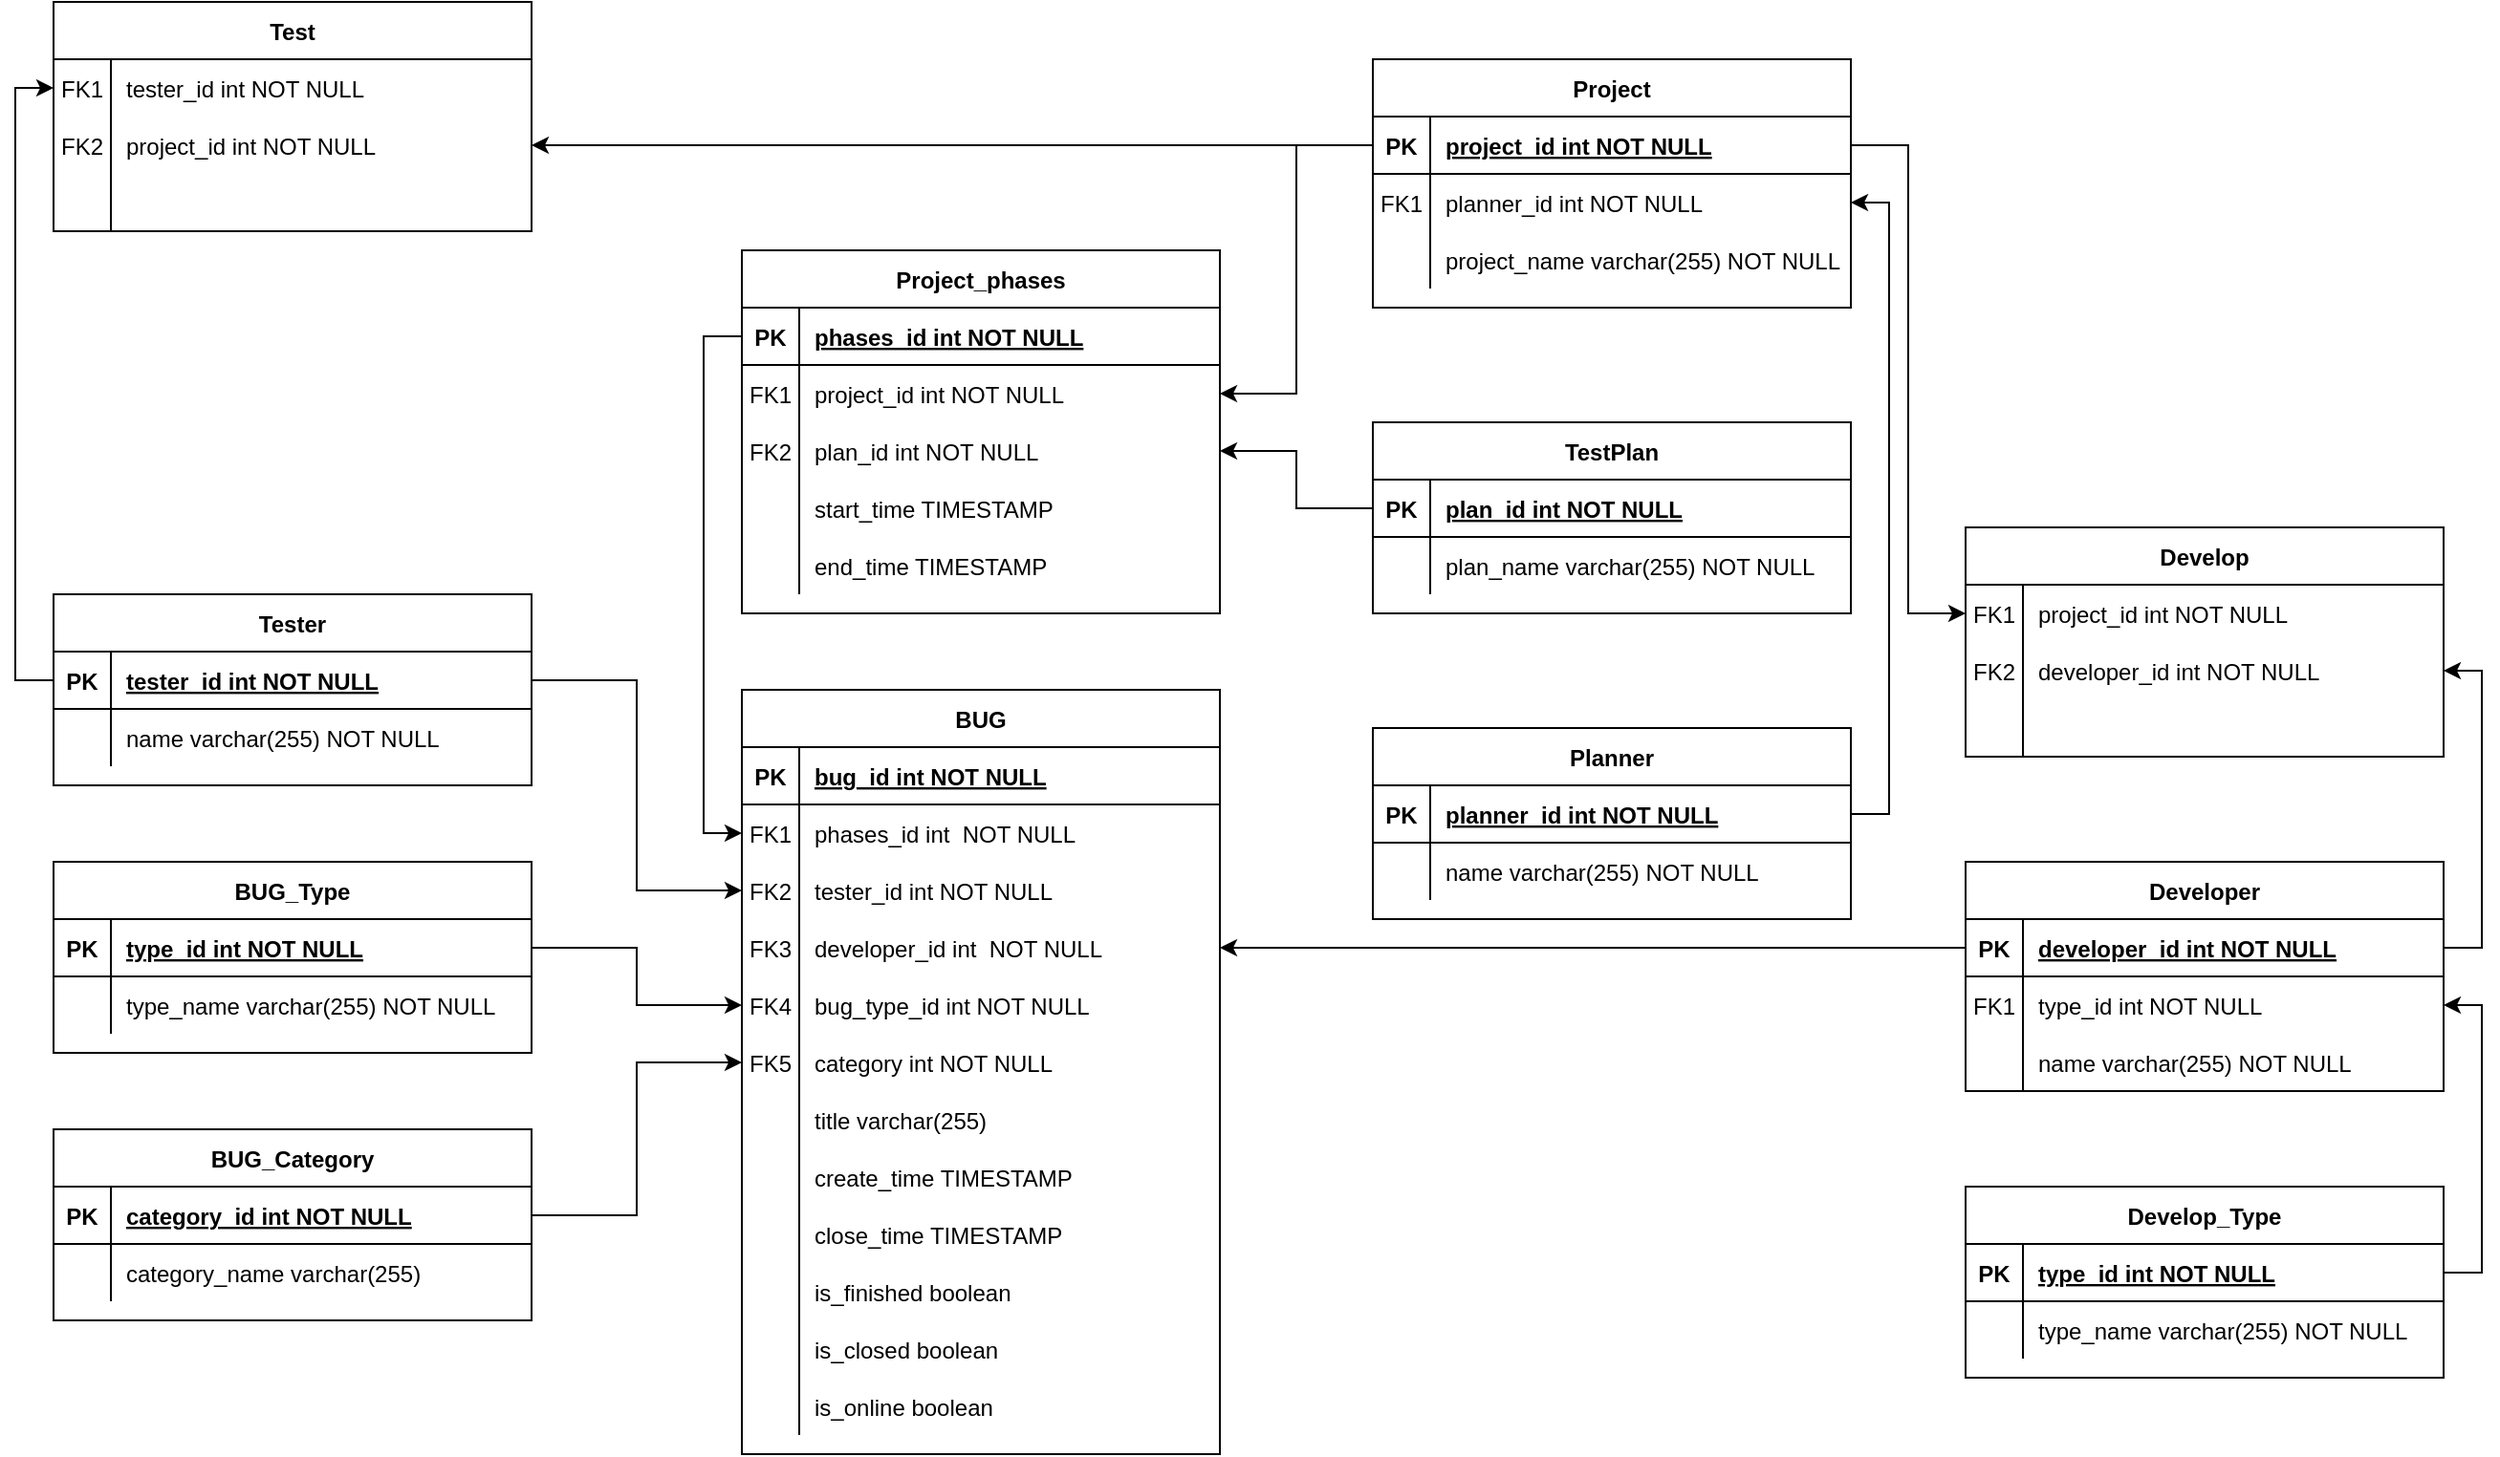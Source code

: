 <mxfile version="14.4.3" type="device" pages="3"><diagram id="R2lEEEUBdFMjLlhIrx00" name="v1"><mxGraphModel dx="1936" dy="806" grid="1" gridSize="10" guides="1" tooltips="1" connect="1" arrows="1" fold="1" page="1" pageScale="1" pageWidth="850" pageHeight="1100" math="0" shadow="0" extFonts="Permanent Marker^https://fonts.googleapis.com/css?family=Permanent+Marker"><root><mxCell id="0"/><mxCell id="1" parent="0"/><mxCell id="C-vyLk0tnHw3VtMMgP7b-2" value="Project" style="shape=table;startSize=30;container=1;collapsible=1;childLayout=tableLayout;fixedRows=1;rowLines=0;fontStyle=1;align=center;resizeLast=1;" parent="1" vertex="1"><mxGeometry x="280" y="140" width="250" height="130" as="geometry"/></mxCell><mxCell id="C-vyLk0tnHw3VtMMgP7b-3" value="" style="shape=partialRectangle;collapsible=0;dropTarget=0;pointerEvents=0;fillColor=none;points=[[0,0.5],[1,0.5]];portConstraint=eastwest;top=0;left=0;right=0;bottom=1;" parent="C-vyLk0tnHw3VtMMgP7b-2" vertex="1"><mxGeometry y="30" width="250" height="30" as="geometry"/></mxCell><mxCell id="C-vyLk0tnHw3VtMMgP7b-4" value="PK" style="shape=partialRectangle;overflow=hidden;connectable=0;fillColor=none;top=0;left=0;bottom=0;right=0;fontStyle=1;" parent="C-vyLk0tnHw3VtMMgP7b-3" vertex="1"><mxGeometry width="30" height="30" as="geometry"/></mxCell><mxCell id="C-vyLk0tnHw3VtMMgP7b-5" value="project_id int NOT NULL " style="shape=partialRectangle;overflow=hidden;connectable=0;fillColor=none;top=0;left=0;bottom=0;right=0;align=left;spacingLeft=6;fontStyle=5;" parent="C-vyLk0tnHw3VtMMgP7b-3" vertex="1"><mxGeometry x="30" width="220" height="30" as="geometry"/></mxCell><mxCell id="r--E4isvj3hGzhfyy_fM-74" style="shape=partialRectangle;collapsible=0;dropTarget=0;pointerEvents=0;fillColor=none;points=[[0,0.5],[1,0.5]];portConstraint=eastwest;top=0;left=0;right=0;bottom=0;" parent="C-vyLk0tnHw3VtMMgP7b-2" vertex="1"><mxGeometry y="60" width="250" height="30" as="geometry"/></mxCell><mxCell id="r--E4isvj3hGzhfyy_fM-75" value="FK1" style="shape=partialRectangle;overflow=hidden;connectable=0;fillColor=none;top=0;left=0;bottom=0;right=0;" parent="r--E4isvj3hGzhfyy_fM-74" vertex="1"><mxGeometry width="30" height="30" as="geometry"/></mxCell><mxCell id="r--E4isvj3hGzhfyy_fM-76" value="planner_id int NOT NULL" style="shape=partialRectangle;overflow=hidden;connectable=0;fillColor=none;top=0;left=0;bottom=0;right=0;align=left;spacingLeft=6;" parent="r--E4isvj3hGzhfyy_fM-74" vertex="1"><mxGeometry x="30" width="220" height="30" as="geometry"/></mxCell><mxCell id="C-vyLk0tnHw3VtMMgP7b-6" value="" style="shape=partialRectangle;collapsible=0;dropTarget=0;pointerEvents=0;fillColor=none;points=[[0,0.5],[1,0.5]];portConstraint=eastwest;top=0;left=0;right=0;bottom=0;" parent="C-vyLk0tnHw3VtMMgP7b-2" vertex="1"><mxGeometry y="90" width="250" height="30" as="geometry"/></mxCell><mxCell id="C-vyLk0tnHw3VtMMgP7b-7" value="" style="shape=partialRectangle;overflow=hidden;connectable=0;fillColor=none;top=0;left=0;bottom=0;right=0;" parent="C-vyLk0tnHw3VtMMgP7b-6" vertex="1"><mxGeometry width="30" height="30" as="geometry"/></mxCell><mxCell id="C-vyLk0tnHw3VtMMgP7b-8" value="project_name varchar(255) NOT NULL" style="shape=partialRectangle;overflow=hidden;connectable=0;fillColor=none;top=0;left=0;bottom=0;right=0;align=left;spacingLeft=6;" parent="C-vyLk0tnHw3VtMMgP7b-6" vertex="1"><mxGeometry x="30" width="220" height="30" as="geometry"/></mxCell><mxCell id="C-vyLk0tnHw3VtMMgP7b-23" value="Tester" style="shape=table;startSize=30;container=1;collapsible=1;childLayout=tableLayout;fixedRows=1;rowLines=0;fontStyle=1;align=center;resizeLast=1;" parent="1" vertex="1"><mxGeometry x="-410" y="420" width="250" height="100" as="geometry"><mxRectangle x="90" y="120" width="100" height="30" as="alternateBounds"/></mxGeometry></mxCell><mxCell id="C-vyLk0tnHw3VtMMgP7b-24" value="" style="shape=partialRectangle;collapsible=0;dropTarget=0;pointerEvents=0;fillColor=none;points=[[0,0.5],[1,0.5]];portConstraint=eastwest;top=0;left=0;right=0;bottom=1;" parent="C-vyLk0tnHw3VtMMgP7b-23" vertex="1"><mxGeometry y="30" width="250" height="30" as="geometry"/></mxCell><mxCell id="C-vyLk0tnHw3VtMMgP7b-25" value="PK" style="shape=partialRectangle;overflow=hidden;connectable=0;fillColor=none;top=0;left=0;bottom=0;right=0;fontStyle=1;" parent="C-vyLk0tnHw3VtMMgP7b-24" vertex="1"><mxGeometry width="30" height="30" as="geometry"/></mxCell><mxCell id="C-vyLk0tnHw3VtMMgP7b-26" value="tester_id int NOT NULL " style="shape=partialRectangle;overflow=hidden;connectable=0;fillColor=none;top=0;left=0;bottom=0;right=0;align=left;spacingLeft=6;fontStyle=5;" parent="C-vyLk0tnHw3VtMMgP7b-24" vertex="1"><mxGeometry x="30" width="220" height="30" as="geometry"/></mxCell><mxCell id="C-vyLk0tnHw3VtMMgP7b-27" value="" style="shape=partialRectangle;collapsible=0;dropTarget=0;pointerEvents=0;fillColor=none;points=[[0,0.5],[1,0.5]];portConstraint=eastwest;top=0;left=0;right=0;bottom=0;" parent="C-vyLk0tnHw3VtMMgP7b-23" vertex="1"><mxGeometry y="60" width="250" height="30" as="geometry"/></mxCell><mxCell id="C-vyLk0tnHw3VtMMgP7b-28" value="" style="shape=partialRectangle;overflow=hidden;connectable=0;fillColor=none;top=0;left=0;bottom=0;right=0;" parent="C-vyLk0tnHw3VtMMgP7b-27" vertex="1"><mxGeometry width="30" height="30" as="geometry"/></mxCell><mxCell id="C-vyLk0tnHw3VtMMgP7b-29" value="name varchar(255) NOT NULL" style="shape=partialRectangle;overflow=hidden;connectable=0;fillColor=none;top=0;left=0;bottom=0;right=0;align=left;spacingLeft=6;" parent="C-vyLk0tnHw3VtMMgP7b-27" vertex="1"><mxGeometry x="30" width="220" height="30" as="geometry"/></mxCell><mxCell id="5tdZkjJ8KuCrQu49zZbJ-5" value="Test" style="shape=table;startSize=30;container=1;collapsible=1;childLayout=tableLayout;fixedRows=1;rowLines=0;fontStyle=1;align=center;resizeLast=1;" parent="1" vertex="1"><mxGeometry x="-410" y="110" width="250" height="120" as="geometry"/></mxCell><mxCell id="5tdZkjJ8KuCrQu49zZbJ-9" value="" style="shape=partialRectangle;collapsible=0;dropTarget=0;pointerEvents=0;fillColor=none;points=[[0,0.5],[1,0.5]];portConstraint=eastwest;top=0;left=0;right=0;bottom=0;" parent="5tdZkjJ8KuCrQu49zZbJ-5" vertex="1"><mxGeometry y="30" width="250" height="30" as="geometry"/></mxCell><mxCell id="5tdZkjJ8KuCrQu49zZbJ-10" value="FK1" style="shape=partialRectangle;overflow=hidden;connectable=0;fillColor=none;top=0;left=0;bottom=0;right=0;" parent="5tdZkjJ8KuCrQu49zZbJ-9" vertex="1"><mxGeometry width="30" height="30" as="geometry"/></mxCell><mxCell id="5tdZkjJ8KuCrQu49zZbJ-11" value="tester_id int NOT NULL" style="shape=partialRectangle;overflow=hidden;connectable=0;fillColor=none;top=0;left=0;bottom=0;right=0;align=left;spacingLeft=6;" parent="5tdZkjJ8KuCrQu49zZbJ-9" vertex="1"><mxGeometry x="30" width="220" height="30" as="geometry"/></mxCell><mxCell id="5tdZkjJ8KuCrQu49zZbJ-12" value="" style="shape=partialRectangle;collapsible=0;dropTarget=0;pointerEvents=0;fillColor=none;points=[[0,0.5],[1,0.5]];portConstraint=eastwest;top=0;left=0;right=0;bottom=0;" parent="5tdZkjJ8KuCrQu49zZbJ-5" vertex="1"><mxGeometry y="60" width="250" height="30" as="geometry"/></mxCell><mxCell id="5tdZkjJ8KuCrQu49zZbJ-13" value="FK2" style="shape=partialRectangle;overflow=hidden;connectable=0;fillColor=none;top=0;left=0;bottom=0;right=0;" parent="5tdZkjJ8KuCrQu49zZbJ-12" vertex="1"><mxGeometry width="30" height="30" as="geometry"/></mxCell><mxCell id="5tdZkjJ8KuCrQu49zZbJ-14" value="project_id int NOT NULL" style="shape=partialRectangle;overflow=hidden;connectable=0;fillColor=none;top=0;left=0;bottom=0;right=0;align=left;spacingLeft=6;" parent="5tdZkjJ8KuCrQu49zZbJ-12" vertex="1"><mxGeometry x="30" width="220" height="30" as="geometry"/></mxCell><mxCell id="5tdZkjJ8KuCrQu49zZbJ-28" style="shape=partialRectangle;collapsible=0;dropTarget=0;pointerEvents=0;fillColor=none;points=[[0,0.5],[1,0.5]];portConstraint=eastwest;top=0;left=0;right=0;bottom=0;" parent="5tdZkjJ8KuCrQu49zZbJ-5" vertex="1"><mxGeometry y="90" width="250" height="30" as="geometry"/></mxCell><mxCell id="5tdZkjJ8KuCrQu49zZbJ-29" style="shape=partialRectangle;overflow=hidden;connectable=0;fillColor=none;top=0;left=0;bottom=0;right=0;" parent="5tdZkjJ8KuCrQu49zZbJ-28" vertex="1"><mxGeometry width="30" height="30" as="geometry"/></mxCell><mxCell id="5tdZkjJ8KuCrQu49zZbJ-30" style="shape=partialRectangle;overflow=hidden;connectable=0;fillColor=none;top=0;left=0;bottom=0;right=0;align=left;spacingLeft=6;" parent="5tdZkjJ8KuCrQu49zZbJ-28" vertex="1"><mxGeometry x="30" width="220" height="30" as="geometry"/></mxCell><mxCell id="5tdZkjJ8KuCrQu49zZbJ-19" style="edgeStyle=orthogonalEdgeStyle;rounded=0;orthogonalLoop=1;jettySize=auto;html=1;exitX=0;exitY=0.5;exitDx=0;exitDy=0;entryX=0;entryY=0.5;entryDx=0;entryDy=0;" parent="1" source="C-vyLk0tnHw3VtMMgP7b-24" target="5tdZkjJ8KuCrQu49zZbJ-9" edge="1"><mxGeometry relative="1" as="geometry"/></mxCell><mxCell id="5tdZkjJ8KuCrQu49zZbJ-31" value="Developer" style="shape=table;startSize=30;container=1;collapsible=1;childLayout=tableLayout;fixedRows=1;rowLines=0;fontStyle=1;align=center;resizeLast=1;" parent="1" vertex="1"><mxGeometry x="590" y="560" width="250" height="120" as="geometry"><mxRectangle x="90" y="120" width="100" height="30" as="alternateBounds"/></mxGeometry></mxCell><mxCell id="5tdZkjJ8KuCrQu49zZbJ-32" value="" style="shape=partialRectangle;collapsible=0;dropTarget=0;pointerEvents=0;fillColor=none;points=[[0,0.5],[1,0.5]];portConstraint=eastwest;top=0;left=0;right=0;bottom=1;" parent="5tdZkjJ8KuCrQu49zZbJ-31" vertex="1"><mxGeometry y="30" width="250" height="30" as="geometry"/></mxCell><mxCell id="5tdZkjJ8KuCrQu49zZbJ-33" value="PK" style="shape=partialRectangle;overflow=hidden;connectable=0;fillColor=none;top=0;left=0;bottom=0;right=0;fontStyle=1;" parent="5tdZkjJ8KuCrQu49zZbJ-32" vertex="1"><mxGeometry width="30" height="30" as="geometry"/></mxCell><mxCell id="5tdZkjJ8KuCrQu49zZbJ-34" value="developer_id int NOT NULL " style="shape=partialRectangle;overflow=hidden;connectable=0;fillColor=none;top=0;left=0;bottom=0;right=0;align=left;spacingLeft=6;fontStyle=5;" parent="5tdZkjJ8KuCrQu49zZbJ-32" vertex="1"><mxGeometry x="30" width="220" height="30" as="geometry"/></mxCell><mxCell id="5tdZkjJ8KuCrQu49zZbJ-35" value="" style="shape=partialRectangle;collapsible=0;dropTarget=0;pointerEvents=0;fillColor=none;points=[[0,0.5],[1,0.5]];portConstraint=eastwest;top=0;left=0;right=0;bottom=0;" parent="5tdZkjJ8KuCrQu49zZbJ-31" vertex="1"><mxGeometry y="60" width="250" height="30" as="geometry"/></mxCell><mxCell id="5tdZkjJ8KuCrQu49zZbJ-36" value="FK1" style="shape=partialRectangle;overflow=hidden;connectable=0;fillColor=none;top=0;left=0;bottom=0;right=0;" parent="5tdZkjJ8KuCrQu49zZbJ-35" vertex="1"><mxGeometry width="30" height="30" as="geometry"/></mxCell><mxCell id="5tdZkjJ8KuCrQu49zZbJ-37" value="type_id int NOT NULL" style="shape=partialRectangle;overflow=hidden;connectable=0;fillColor=none;top=0;left=0;bottom=0;right=0;align=left;spacingLeft=6;" parent="5tdZkjJ8KuCrQu49zZbJ-35" vertex="1"><mxGeometry x="30" width="220" height="30" as="geometry"/></mxCell><mxCell id="5tdZkjJ8KuCrQu49zZbJ-57" style="shape=partialRectangle;collapsible=0;dropTarget=0;pointerEvents=0;fillColor=none;points=[[0,0.5],[1,0.5]];portConstraint=eastwest;top=0;left=0;right=0;bottom=0;" parent="5tdZkjJ8KuCrQu49zZbJ-31" vertex="1"><mxGeometry y="90" width="250" height="30" as="geometry"/></mxCell><mxCell id="5tdZkjJ8KuCrQu49zZbJ-58" style="shape=partialRectangle;overflow=hidden;connectable=0;fillColor=none;top=0;left=0;bottom=0;right=0;" parent="5tdZkjJ8KuCrQu49zZbJ-57" vertex="1"><mxGeometry width="30" height="30" as="geometry"/></mxCell><mxCell id="5tdZkjJ8KuCrQu49zZbJ-59" value="name varchar(255) NOT NULL" style="shape=partialRectangle;overflow=hidden;connectable=0;fillColor=none;top=0;left=0;bottom=0;right=0;align=left;spacingLeft=6;" parent="5tdZkjJ8KuCrQu49zZbJ-57" vertex="1"><mxGeometry x="30" width="220" height="30" as="geometry"/></mxCell><mxCell id="5tdZkjJ8KuCrQu49zZbJ-38" value="Develop" style="shape=table;startSize=30;container=1;collapsible=1;childLayout=tableLayout;fixedRows=1;rowLines=0;fontStyle=1;align=center;resizeLast=1;" parent="1" vertex="1"><mxGeometry x="590" y="385" width="250" height="120" as="geometry"/></mxCell><mxCell id="5tdZkjJ8KuCrQu49zZbJ-39" value="" style="shape=partialRectangle;collapsible=0;dropTarget=0;pointerEvents=0;fillColor=none;points=[[0,0.5],[1,0.5]];portConstraint=eastwest;top=0;left=0;right=0;bottom=0;" parent="5tdZkjJ8KuCrQu49zZbJ-38" vertex="1"><mxGeometry y="30" width="250" height="30" as="geometry"/></mxCell><mxCell id="5tdZkjJ8KuCrQu49zZbJ-40" value="FK1" style="shape=partialRectangle;overflow=hidden;connectable=0;fillColor=none;top=0;left=0;bottom=0;right=0;" parent="5tdZkjJ8KuCrQu49zZbJ-39" vertex="1"><mxGeometry width="30" height="30" as="geometry"/></mxCell><mxCell id="5tdZkjJ8KuCrQu49zZbJ-41" value="project_id int NOT NULL" style="shape=partialRectangle;overflow=hidden;connectable=0;fillColor=none;top=0;left=0;bottom=0;right=0;align=left;spacingLeft=6;" parent="5tdZkjJ8KuCrQu49zZbJ-39" vertex="1"><mxGeometry x="30" width="220" height="30" as="geometry"/></mxCell><mxCell id="5tdZkjJ8KuCrQu49zZbJ-42" value="" style="shape=partialRectangle;collapsible=0;dropTarget=0;pointerEvents=0;fillColor=none;points=[[0,0.5],[1,0.5]];portConstraint=eastwest;top=0;left=0;right=0;bottom=0;" parent="5tdZkjJ8KuCrQu49zZbJ-38" vertex="1"><mxGeometry y="60" width="250" height="30" as="geometry"/></mxCell><mxCell id="5tdZkjJ8KuCrQu49zZbJ-43" value="FK2" style="shape=partialRectangle;overflow=hidden;connectable=0;fillColor=none;top=0;left=0;bottom=0;right=0;" parent="5tdZkjJ8KuCrQu49zZbJ-42" vertex="1"><mxGeometry width="30" height="30" as="geometry"/></mxCell><mxCell id="5tdZkjJ8KuCrQu49zZbJ-44" value="developer_id int NOT NULL" style="shape=partialRectangle;overflow=hidden;connectable=0;fillColor=none;top=0;left=0;bottom=0;right=0;align=left;spacingLeft=6;" parent="5tdZkjJ8KuCrQu49zZbJ-42" vertex="1"><mxGeometry x="30" width="220" height="30" as="geometry"/></mxCell><mxCell id="5tdZkjJ8KuCrQu49zZbJ-45" style="shape=partialRectangle;collapsible=0;dropTarget=0;pointerEvents=0;fillColor=none;points=[[0,0.5],[1,0.5]];portConstraint=eastwest;top=0;left=0;right=0;bottom=0;" parent="5tdZkjJ8KuCrQu49zZbJ-38" vertex="1"><mxGeometry y="90" width="250" height="30" as="geometry"/></mxCell><mxCell id="5tdZkjJ8KuCrQu49zZbJ-46" style="shape=partialRectangle;overflow=hidden;connectable=0;fillColor=none;top=0;left=0;bottom=0;right=0;" parent="5tdZkjJ8KuCrQu49zZbJ-45" vertex="1"><mxGeometry width="30" height="30" as="geometry"/></mxCell><mxCell id="5tdZkjJ8KuCrQu49zZbJ-47" style="shape=partialRectangle;overflow=hidden;connectable=0;fillColor=none;top=0;left=0;bottom=0;right=0;align=left;spacingLeft=6;" parent="5tdZkjJ8KuCrQu49zZbJ-45" vertex="1"><mxGeometry x="30" width="220" height="30" as="geometry"/></mxCell><mxCell id="5tdZkjJ8KuCrQu49zZbJ-50" value="Develop_Type" style="shape=table;startSize=30;container=1;collapsible=1;childLayout=tableLayout;fixedRows=1;rowLines=0;fontStyle=1;align=center;resizeLast=1;" parent="1" vertex="1"><mxGeometry x="590" y="730" width="250" height="100" as="geometry"><mxRectangle x="90" y="120" width="100" height="30" as="alternateBounds"/></mxGeometry></mxCell><mxCell id="5tdZkjJ8KuCrQu49zZbJ-51" value="" style="shape=partialRectangle;collapsible=0;dropTarget=0;pointerEvents=0;fillColor=none;points=[[0,0.5],[1,0.5]];portConstraint=eastwest;top=0;left=0;right=0;bottom=1;" parent="5tdZkjJ8KuCrQu49zZbJ-50" vertex="1"><mxGeometry y="30" width="250" height="30" as="geometry"/></mxCell><mxCell id="5tdZkjJ8KuCrQu49zZbJ-52" value="PK" style="shape=partialRectangle;overflow=hidden;connectable=0;fillColor=none;top=0;left=0;bottom=0;right=0;fontStyle=1;" parent="5tdZkjJ8KuCrQu49zZbJ-51" vertex="1"><mxGeometry width="30" height="30" as="geometry"/></mxCell><mxCell id="5tdZkjJ8KuCrQu49zZbJ-53" value="type_id int NOT NULL " style="shape=partialRectangle;overflow=hidden;connectable=0;fillColor=none;top=0;left=0;bottom=0;right=0;align=left;spacingLeft=6;fontStyle=5;" parent="5tdZkjJ8KuCrQu49zZbJ-51" vertex="1"><mxGeometry x="30" width="220" height="30" as="geometry"/></mxCell><mxCell id="5tdZkjJ8KuCrQu49zZbJ-54" value="" style="shape=partialRectangle;collapsible=0;dropTarget=0;pointerEvents=0;fillColor=none;points=[[0,0.5],[1,0.5]];portConstraint=eastwest;top=0;left=0;right=0;bottom=0;" parent="5tdZkjJ8KuCrQu49zZbJ-50" vertex="1"><mxGeometry y="60" width="250" height="30" as="geometry"/></mxCell><mxCell id="5tdZkjJ8KuCrQu49zZbJ-55" value="" style="shape=partialRectangle;overflow=hidden;connectable=0;fillColor=none;top=0;left=0;bottom=0;right=0;" parent="5tdZkjJ8KuCrQu49zZbJ-54" vertex="1"><mxGeometry width="30" height="30" as="geometry"/></mxCell><mxCell id="5tdZkjJ8KuCrQu49zZbJ-56" value="type_name varchar(255) NOT NULL" style="shape=partialRectangle;overflow=hidden;connectable=0;fillColor=none;top=0;left=0;bottom=0;right=0;align=left;spacingLeft=6;" parent="5tdZkjJ8KuCrQu49zZbJ-54" vertex="1"><mxGeometry x="30" width="220" height="30" as="geometry"/></mxCell><mxCell id="5tdZkjJ8KuCrQu49zZbJ-61" style="edgeStyle=orthogonalEdgeStyle;rounded=0;orthogonalLoop=1;jettySize=auto;html=1;exitX=1;exitY=0.5;exitDx=0;exitDy=0;entryX=1;entryY=0.5;entryDx=0;entryDy=0;" parent="1" source="5tdZkjJ8KuCrQu49zZbJ-51" target="5tdZkjJ8KuCrQu49zZbJ-35" edge="1"><mxGeometry relative="1" as="geometry"/></mxCell><mxCell id="5tdZkjJ8KuCrQu49zZbJ-66" value="BUG" style="shape=table;startSize=30;container=1;collapsible=1;childLayout=tableLayout;fixedRows=1;rowLines=0;fontStyle=1;align=center;resizeLast=1;" parent="1" vertex="1"><mxGeometry x="-50" y="470" width="250" height="400" as="geometry"><mxRectangle x="330" y="400" width="100" height="30" as="alternateBounds"/></mxGeometry></mxCell><mxCell id="5tdZkjJ8KuCrQu49zZbJ-67" value="" style="shape=partialRectangle;collapsible=0;dropTarget=0;pointerEvents=0;fillColor=none;points=[[0,0.5],[1,0.5]];portConstraint=eastwest;top=0;left=0;right=0;bottom=1;" parent="5tdZkjJ8KuCrQu49zZbJ-66" vertex="1"><mxGeometry y="30" width="250" height="30" as="geometry"/></mxCell><mxCell id="5tdZkjJ8KuCrQu49zZbJ-68" value="PK" style="shape=partialRectangle;overflow=hidden;connectable=0;fillColor=none;top=0;left=0;bottom=0;right=0;fontStyle=1;" parent="5tdZkjJ8KuCrQu49zZbJ-67" vertex="1"><mxGeometry width="30" height="30" as="geometry"/></mxCell><mxCell id="5tdZkjJ8KuCrQu49zZbJ-69" value="bug_id int NOT NULL " style="shape=partialRectangle;overflow=hidden;connectable=0;fillColor=none;top=0;left=0;bottom=0;right=0;align=left;spacingLeft=6;fontStyle=5;" parent="5tdZkjJ8KuCrQu49zZbJ-67" vertex="1"><mxGeometry x="30" width="220" height="30" as="geometry"/></mxCell><mxCell id="5tdZkjJ8KuCrQu49zZbJ-70" value="" style="shape=partialRectangle;collapsible=0;dropTarget=0;pointerEvents=0;fillColor=none;points=[[0,0.5],[1,0.5]];portConstraint=eastwest;top=0;left=0;right=0;bottom=0;" parent="5tdZkjJ8KuCrQu49zZbJ-66" vertex="1"><mxGeometry y="60" width="250" height="30" as="geometry"/></mxCell><mxCell id="5tdZkjJ8KuCrQu49zZbJ-71" value="FK1" style="shape=partialRectangle;overflow=hidden;connectable=0;fillColor=none;top=0;left=0;bottom=0;right=0;" parent="5tdZkjJ8KuCrQu49zZbJ-70" vertex="1"><mxGeometry width="30" height="30" as="geometry"/></mxCell><mxCell id="5tdZkjJ8KuCrQu49zZbJ-72" value="phases_id int  NOT NULL" style="shape=partialRectangle;overflow=hidden;connectable=0;fillColor=none;top=0;left=0;bottom=0;right=0;align=left;spacingLeft=6;fontStyle=0" parent="5tdZkjJ8KuCrQu49zZbJ-70" vertex="1"><mxGeometry x="30" width="220" height="30" as="geometry"/></mxCell><mxCell id="5tdZkjJ8KuCrQu49zZbJ-76" style="shape=partialRectangle;collapsible=0;dropTarget=0;pointerEvents=0;fillColor=none;points=[[0,0.5],[1,0.5]];portConstraint=eastwest;top=0;left=0;right=0;bottom=0;" parent="5tdZkjJ8KuCrQu49zZbJ-66" vertex="1"><mxGeometry y="90" width="250" height="30" as="geometry"/></mxCell><mxCell id="5tdZkjJ8KuCrQu49zZbJ-77" value="FK2" style="shape=partialRectangle;overflow=hidden;connectable=0;fillColor=none;top=0;left=0;bottom=0;right=0;" parent="5tdZkjJ8KuCrQu49zZbJ-76" vertex="1"><mxGeometry width="30" height="30" as="geometry"/></mxCell><mxCell id="5tdZkjJ8KuCrQu49zZbJ-78" value="tester_id int NOT NULL" style="shape=partialRectangle;overflow=hidden;connectable=0;fillColor=none;top=0;left=0;bottom=0;right=0;align=left;spacingLeft=6;" parent="5tdZkjJ8KuCrQu49zZbJ-76" vertex="1"><mxGeometry x="30" width="220" height="30" as="geometry"/></mxCell><mxCell id="5tdZkjJ8KuCrQu49zZbJ-73" style="shape=partialRectangle;collapsible=0;dropTarget=0;pointerEvents=0;fillColor=none;points=[[0,0.5],[1,0.5]];portConstraint=eastwest;top=0;left=0;right=0;bottom=0;" parent="5tdZkjJ8KuCrQu49zZbJ-66" vertex="1"><mxGeometry y="120" width="250" height="30" as="geometry"/></mxCell><mxCell id="5tdZkjJ8KuCrQu49zZbJ-74" value="FK3" style="shape=partialRectangle;overflow=hidden;connectable=0;fillColor=none;top=0;left=0;bottom=0;right=0;" parent="5tdZkjJ8KuCrQu49zZbJ-73" vertex="1"><mxGeometry width="30" height="30" as="geometry"/></mxCell><mxCell id="5tdZkjJ8KuCrQu49zZbJ-75" value="developer_id int  NOT NULL" style="shape=partialRectangle;overflow=hidden;connectable=0;fillColor=none;top=0;left=0;bottom=0;right=0;align=left;spacingLeft=6;" parent="5tdZkjJ8KuCrQu49zZbJ-73" vertex="1"><mxGeometry x="30" width="220" height="30" as="geometry"/></mxCell><mxCell id="5tdZkjJ8KuCrQu49zZbJ-95" style="shape=partialRectangle;collapsible=0;dropTarget=0;pointerEvents=0;fillColor=none;points=[[0,0.5],[1,0.5]];portConstraint=eastwest;top=0;left=0;right=0;bottom=0;" parent="5tdZkjJ8KuCrQu49zZbJ-66" vertex="1"><mxGeometry y="150" width="250" height="30" as="geometry"/></mxCell><mxCell id="5tdZkjJ8KuCrQu49zZbJ-96" value="FK4" style="shape=partialRectangle;overflow=hidden;connectable=0;fillColor=none;top=0;left=0;bottom=0;right=0;" parent="5tdZkjJ8KuCrQu49zZbJ-95" vertex="1"><mxGeometry width="30" height="30" as="geometry"/></mxCell><mxCell id="5tdZkjJ8KuCrQu49zZbJ-97" value="bug_type_id int NOT NULL" style="shape=partialRectangle;overflow=hidden;connectable=0;fillColor=none;top=0;left=0;bottom=0;right=0;align=left;spacingLeft=6;" parent="5tdZkjJ8KuCrQu49zZbJ-95" vertex="1"><mxGeometry x="30" width="220" height="30" as="geometry"/></mxCell><mxCell id="r--E4isvj3hGzhfyy_fM-50" style="shape=partialRectangle;collapsible=0;dropTarget=0;pointerEvents=0;fillColor=none;points=[[0,0.5],[1,0.5]];portConstraint=eastwest;top=0;left=0;right=0;bottom=0;" parent="5tdZkjJ8KuCrQu49zZbJ-66" vertex="1"><mxGeometry y="180" width="250" height="30" as="geometry"/></mxCell><mxCell id="r--E4isvj3hGzhfyy_fM-51" value="FK5" style="shape=partialRectangle;overflow=hidden;connectable=0;fillColor=none;top=0;left=0;bottom=0;right=0;" parent="r--E4isvj3hGzhfyy_fM-50" vertex="1"><mxGeometry width="30" height="30" as="geometry"/></mxCell><mxCell id="r--E4isvj3hGzhfyy_fM-52" value="category int NOT NULL" style="shape=partialRectangle;overflow=hidden;connectable=0;fillColor=none;top=0;left=0;bottom=0;right=0;align=left;spacingLeft=6;" parent="r--E4isvj3hGzhfyy_fM-50" vertex="1"><mxGeometry x="30" width="220" height="30" as="geometry"/></mxCell><mxCell id="r--E4isvj3hGzhfyy_fM-79" style="shape=partialRectangle;collapsible=0;dropTarget=0;pointerEvents=0;fillColor=none;points=[[0,0.5],[1,0.5]];portConstraint=eastwest;top=0;left=0;right=0;bottom=0;" parent="5tdZkjJ8KuCrQu49zZbJ-66" vertex="1"><mxGeometry y="210" width="250" height="30" as="geometry"/></mxCell><mxCell id="r--E4isvj3hGzhfyy_fM-80" style="shape=partialRectangle;overflow=hidden;connectable=0;fillColor=none;top=0;left=0;bottom=0;right=0;" parent="r--E4isvj3hGzhfyy_fM-79" vertex="1"><mxGeometry width="30" height="30" as="geometry"/></mxCell><mxCell id="r--E4isvj3hGzhfyy_fM-81" value="title varchar(255) " style="shape=partialRectangle;overflow=hidden;connectable=0;fillColor=none;top=0;left=0;bottom=0;right=0;align=left;spacingLeft=6;" parent="r--E4isvj3hGzhfyy_fM-79" vertex="1"><mxGeometry x="30" width="220" height="30" as="geometry"/></mxCell><mxCell id="5tdZkjJ8KuCrQu49zZbJ-136" style="shape=partialRectangle;collapsible=0;dropTarget=0;pointerEvents=0;fillColor=none;points=[[0,0.5],[1,0.5]];portConstraint=eastwest;top=0;left=0;right=0;bottom=0;" parent="5tdZkjJ8KuCrQu49zZbJ-66" vertex="1"><mxGeometry y="240" width="250" height="30" as="geometry"/></mxCell><mxCell id="5tdZkjJ8KuCrQu49zZbJ-137" style="shape=partialRectangle;overflow=hidden;connectable=0;fillColor=none;top=0;left=0;bottom=0;right=0;" parent="5tdZkjJ8KuCrQu49zZbJ-136" vertex="1"><mxGeometry width="30" height="30" as="geometry"/></mxCell><mxCell id="5tdZkjJ8KuCrQu49zZbJ-138" value="create_time TIMESTAMP " style="shape=partialRectangle;overflow=hidden;connectable=0;fillColor=none;top=0;left=0;bottom=0;right=0;align=left;spacingLeft=6;" parent="5tdZkjJ8KuCrQu49zZbJ-136" vertex="1"><mxGeometry x="30" width="220" height="30" as="geometry"/></mxCell><mxCell id="r--E4isvj3hGzhfyy_fM-40" style="shape=partialRectangle;collapsible=0;dropTarget=0;pointerEvents=0;fillColor=none;points=[[0,0.5],[1,0.5]];portConstraint=eastwest;top=0;left=0;right=0;bottom=0;" parent="5tdZkjJ8KuCrQu49zZbJ-66" vertex="1"><mxGeometry y="270" width="250" height="30" as="geometry"/></mxCell><mxCell id="r--E4isvj3hGzhfyy_fM-41" style="shape=partialRectangle;overflow=hidden;connectable=0;fillColor=none;top=0;left=0;bottom=0;right=0;" parent="r--E4isvj3hGzhfyy_fM-40" vertex="1"><mxGeometry width="30" height="30" as="geometry"/></mxCell><mxCell id="r--E4isvj3hGzhfyy_fM-42" value="close_time TIMESTAMP " style="shape=partialRectangle;overflow=hidden;connectable=0;fillColor=none;top=0;left=0;bottom=0;right=0;align=left;spacingLeft=6;" parent="r--E4isvj3hGzhfyy_fM-40" vertex="1"><mxGeometry x="30" width="220" height="30" as="geometry"/></mxCell><mxCell id="r--E4isvj3hGzhfyy_fM-34" style="shape=partialRectangle;collapsible=0;dropTarget=0;pointerEvents=0;fillColor=none;points=[[0,0.5],[1,0.5]];portConstraint=eastwest;top=0;left=0;right=0;bottom=0;" parent="5tdZkjJ8KuCrQu49zZbJ-66" vertex="1"><mxGeometry y="300" width="250" height="30" as="geometry"/></mxCell><mxCell id="r--E4isvj3hGzhfyy_fM-35" style="shape=partialRectangle;overflow=hidden;connectable=0;fillColor=none;top=0;left=0;bottom=0;right=0;" parent="r--E4isvj3hGzhfyy_fM-34" vertex="1"><mxGeometry width="30" height="30" as="geometry"/></mxCell><mxCell id="r--E4isvj3hGzhfyy_fM-36" value="is_finished boolean" style="shape=partialRectangle;overflow=hidden;connectable=0;fillColor=none;top=0;left=0;bottom=0;right=0;align=left;spacingLeft=6;" parent="r--E4isvj3hGzhfyy_fM-34" vertex="1"><mxGeometry x="30" width="220" height="30" as="geometry"/></mxCell><mxCell id="r--E4isvj3hGzhfyy_fM-37" style="shape=partialRectangle;collapsible=0;dropTarget=0;pointerEvents=0;fillColor=none;points=[[0,0.5],[1,0.5]];portConstraint=eastwest;top=0;left=0;right=0;bottom=0;" parent="5tdZkjJ8KuCrQu49zZbJ-66" vertex="1"><mxGeometry y="330" width="250" height="30" as="geometry"/></mxCell><mxCell id="r--E4isvj3hGzhfyy_fM-38" style="shape=partialRectangle;overflow=hidden;connectable=0;fillColor=none;top=0;left=0;bottom=0;right=0;" parent="r--E4isvj3hGzhfyy_fM-37" vertex="1"><mxGeometry width="30" height="30" as="geometry"/></mxCell><mxCell id="r--E4isvj3hGzhfyy_fM-39" value="is_closed boolean" style="shape=partialRectangle;overflow=hidden;connectable=0;fillColor=none;top=0;left=0;bottom=0;right=0;align=left;spacingLeft=6;" parent="r--E4isvj3hGzhfyy_fM-37" vertex="1"><mxGeometry x="30" width="220" height="30" as="geometry"/></mxCell><mxCell id="r--E4isvj3hGzhfyy_fM-82" style="shape=partialRectangle;collapsible=0;dropTarget=0;pointerEvents=0;fillColor=none;points=[[0,0.5],[1,0.5]];portConstraint=eastwest;top=0;left=0;right=0;bottom=0;" parent="5tdZkjJ8KuCrQu49zZbJ-66" vertex="1"><mxGeometry y="360" width="250" height="30" as="geometry"/></mxCell><mxCell id="r--E4isvj3hGzhfyy_fM-83" style="shape=partialRectangle;overflow=hidden;connectable=0;fillColor=none;top=0;left=0;bottom=0;right=0;" parent="r--E4isvj3hGzhfyy_fM-82" vertex="1"><mxGeometry width="30" height="30" as="geometry"/></mxCell><mxCell id="r--E4isvj3hGzhfyy_fM-84" value="is_online boolean" style="shape=partialRectangle;overflow=hidden;connectable=0;fillColor=none;top=0;left=0;bottom=0;right=0;align=left;spacingLeft=6;" parent="r--E4isvj3hGzhfyy_fM-82" vertex="1"><mxGeometry x="30" width="220" height="30" as="geometry"/></mxCell><mxCell id="5tdZkjJ8KuCrQu49zZbJ-83" style="edgeStyle=orthogonalEdgeStyle;rounded=0;orthogonalLoop=1;jettySize=auto;html=1;exitX=1;exitY=0.5;exitDx=0;exitDy=0;entryX=0;entryY=0.5;entryDx=0;entryDy=0;" parent="1" source="C-vyLk0tnHw3VtMMgP7b-3" target="5tdZkjJ8KuCrQu49zZbJ-39" edge="1"><mxGeometry relative="1" as="geometry"/></mxCell><mxCell id="5tdZkjJ8KuCrQu49zZbJ-84" style="edgeStyle=orthogonalEdgeStyle;rounded=0;orthogonalLoop=1;jettySize=auto;html=1;exitX=1;exitY=0.5;exitDx=0;exitDy=0;entryX=1;entryY=0.5;entryDx=0;entryDy=0;" parent="1" source="5tdZkjJ8KuCrQu49zZbJ-32" target="5tdZkjJ8KuCrQu49zZbJ-42" edge="1"><mxGeometry relative="1" as="geometry"/></mxCell><mxCell id="5tdZkjJ8KuCrQu49zZbJ-86" style="edgeStyle=orthogonalEdgeStyle;rounded=0;orthogonalLoop=1;jettySize=auto;html=1;exitX=0;exitY=0.5;exitDx=0;exitDy=0;entryX=1;entryY=0.5;entryDx=0;entryDy=0;" parent="1" source="5tdZkjJ8KuCrQu49zZbJ-32" target="5tdZkjJ8KuCrQu49zZbJ-73" edge="1"><mxGeometry relative="1" as="geometry"/></mxCell><mxCell id="5tdZkjJ8KuCrQu49zZbJ-88" value="BUG_Type" style="shape=table;startSize=30;container=1;collapsible=1;childLayout=tableLayout;fixedRows=1;rowLines=0;fontStyle=1;align=center;resizeLast=1;" parent="1" vertex="1"><mxGeometry x="-410" y="560" width="250" height="100" as="geometry"><mxRectangle x="90" y="120" width="100" height="30" as="alternateBounds"/></mxGeometry></mxCell><mxCell id="5tdZkjJ8KuCrQu49zZbJ-89" value="" style="shape=partialRectangle;collapsible=0;dropTarget=0;pointerEvents=0;fillColor=none;points=[[0,0.5],[1,0.5]];portConstraint=eastwest;top=0;left=0;right=0;bottom=1;" parent="5tdZkjJ8KuCrQu49zZbJ-88" vertex="1"><mxGeometry y="30" width="250" height="30" as="geometry"/></mxCell><mxCell id="5tdZkjJ8KuCrQu49zZbJ-90" value="PK" style="shape=partialRectangle;overflow=hidden;connectable=0;fillColor=none;top=0;left=0;bottom=0;right=0;fontStyle=1;" parent="5tdZkjJ8KuCrQu49zZbJ-89" vertex="1"><mxGeometry width="30" height="30" as="geometry"/></mxCell><mxCell id="5tdZkjJ8KuCrQu49zZbJ-91" value="type_id int NOT NULL " style="shape=partialRectangle;overflow=hidden;connectable=0;fillColor=none;top=0;left=0;bottom=0;right=0;align=left;spacingLeft=6;fontStyle=5;" parent="5tdZkjJ8KuCrQu49zZbJ-89" vertex="1"><mxGeometry x="30" width="220" height="30" as="geometry"/></mxCell><mxCell id="5tdZkjJ8KuCrQu49zZbJ-92" value="" style="shape=partialRectangle;collapsible=0;dropTarget=0;pointerEvents=0;fillColor=none;points=[[0,0.5],[1,0.5]];portConstraint=eastwest;top=0;left=0;right=0;bottom=0;" parent="5tdZkjJ8KuCrQu49zZbJ-88" vertex="1"><mxGeometry y="60" width="250" height="30" as="geometry"/></mxCell><mxCell id="5tdZkjJ8KuCrQu49zZbJ-93" value="" style="shape=partialRectangle;overflow=hidden;connectable=0;fillColor=none;top=0;left=0;bottom=0;right=0;" parent="5tdZkjJ8KuCrQu49zZbJ-92" vertex="1"><mxGeometry width="30" height="30" as="geometry"/></mxCell><mxCell id="5tdZkjJ8KuCrQu49zZbJ-94" value="type_name varchar(255) NOT NULL" style="shape=partialRectangle;overflow=hidden;connectable=0;fillColor=none;top=0;left=0;bottom=0;right=0;align=left;spacingLeft=6;" parent="5tdZkjJ8KuCrQu49zZbJ-92" vertex="1"><mxGeometry x="30" width="220" height="30" as="geometry"/></mxCell><mxCell id="5tdZkjJ8KuCrQu49zZbJ-102" value="TestPlan" style="shape=table;startSize=30;container=1;collapsible=1;childLayout=tableLayout;fixedRows=1;rowLines=0;fontStyle=1;align=center;resizeLast=1;" parent="1" vertex="1"><mxGeometry x="280" y="330" width="250" height="100" as="geometry"><mxRectangle x="90" y="120" width="100" height="30" as="alternateBounds"/></mxGeometry></mxCell><mxCell id="5tdZkjJ8KuCrQu49zZbJ-103" value="" style="shape=partialRectangle;collapsible=0;dropTarget=0;pointerEvents=0;fillColor=none;points=[[0,0.5],[1,0.5]];portConstraint=eastwest;top=0;left=0;right=0;bottom=1;" parent="5tdZkjJ8KuCrQu49zZbJ-102" vertex="1"><mxGeometry y="30" width="250" height="30" as="geometry"/></mxCell><mxCell id="5tdZkjJ8KuCrQu49zZbJ-104" value="PK" style="shape=partialRectangle;overflow=hidden;connectable=0;fillColor=none;top=0;left=0;bottom=0;right=0;fontStyle=1;" parent="5tdZkjJ8KuCrQu49zZbJ-103" vertex="1"><mxGeometry width="30" height="30" as="geometry"/></mxCell><mxCell id="5tdZkjJ8KuCrQu49zZbJ-105" value="plan_id int NOT NULL " style="shape=partialRectangle;overflow=hidden;connectable=0;fillColor=none;top=0;left=0;bottom=0;right=0;align=left;spacingLeft=6;fontStyle=5;" parent="5tdZkjJ8KuCrQu49zZbJ-103" vertex="1"><mxGeometry x="30" width="220" height="30" as="geometry"/></mxCell><mxCell id="5tdZkjJ8KuCrQu49zZbJ-106" value="" style="shape=partialRectangle;collapsible=0;dropTarget=0;pointerEvents=0;fillColor=none;points=[[0,0.5],[1,0.5]];portConstraint=eastwest;top=0;left=0;right=0;bottom=0;" parent="5tdZkjJ8KuCrQu49zZbJ-102" vertex="1"><mxGeometry y="60" width="250" height="30" as="geometry"/></mxCell><mxCell id="5tdZkjJ8KuCrQu49zZbJ-107" value="" style="shape=partialRectangle;overflow=hidden;connectable=0;fillColor=none;top=0;left=0;bottom=0;right=0;" parent="5tdZkjJ8KuCrQu49zZbJ-106" vertex="1"><mxGeometry width="30" height="30" as="geometry"/></mxCell><mxCell id="5tdZkjJ8KuCrQu49zZbJ-108" value="plan_name varchar(255) NOT NULL" style="shape=partialRectangle;overflow=hidden;connectable=0;fillColor=none;top=0;left=0;bottom=0;right=0;align=left;spacingLeft=6;" parent="5tdZkjJ8KuCrQu49zZbJ-106" vertex="1"><mxGeometry x="30" width="220" height="30" as="geometry"/></mxCell><mxCell id="r--E4isvj3hGzhfyy_fM-8" value="Project_phases" style="shape=table;startSize=30;container=1;collapsible=1;childLayout=tableLayout;fixedRows=1;rowLines=0;fontStyle=1;align=center;resizeLast=1;" parent="1" vertex="1"><mxGeometry x="-50" y="240" width="250" height="190" as="geometry"/></mxCell><mxCell id="r--E4isvj3hGzhfyy_fM-9" value="" style="shape=partialRectangle;collapsible=0;dropTarget=0;pointerEvents=0;fillColor=none;points=[[0,0.5],[1,0.5]];portConstraint=eastwest;top=0;left=0;right=0;bottom=1;" parent="r--E4isvj3hGzhfyy_fM-8" vertex="1"><mxGeometry y="30" width="250" height="30" as="geometry"/></mxCell><mxCell id="r--E4isvj3hGzhfyy_fM-10" value="PK" style="shape=partialRectangle;overflow=hidden;connectable=0;fillColor=none;top=0;left=0;bottom=0;right=0;fontStyle=1;" parent="r--E4isvj3hGzhfyy_fM-9" vertex="1"><mxGeometry width="30" height="30" as="geometry"/></mxCell><mxCell id="r--E4isvj3hGzhfyy_fM-11" value="phases_id int NOT NULL " style="shape=partialRectangle;overflow=hidden;connectable=0;fillColor=none;top=0;left=0;bottom=0;right=0;align=left;spacingLeft=6;fontStyle=5;" parent="r--E4isvj3hGzhfyy_fM-9" vertex="1"><mxGeometry x="30" width="220" height="30" as="geometry"/></mxCell><mxCell id="r--E4isvj3hGzhfyy_fM-12" value="" style="shape=partialRectangle;collapsible=0;dropTarget=0;pointerEvents=0;fillColor=none;points=[[0,0.5],[1,0.5]];portConstraint=eastwest;top=0;left=0;right=0;bottom=0;" parent="r--E4isvj3hGzhfyy_fM-8" vertex="1"><mxGeometry y="60" width="250" height="30" as="geometry"/></mxCell><mxCell id="r--E4isvj3hGzhfyy_fM-13" value="FK1" style="shape=partialRectangle;overflow=hidden;connectable=0;fillColor=none;top=0;left=0;bottom=0;right=0;" parent="r--E4isvj3hGzhfyy_fM-12" vertex="1"><mxGeometry width="30" height="30" as="geometry"/></mxCell><mxCell id="r--E4isvj3hGzhfyy_fM-14" value="project_id int NOT NULL" style="shape=partialRectangle;overflow=hidden;connectable=0;fillColor=none;top=0;left=0;bottom=0;right=0;align=left;spacingLeft=6;" parent="r--E4isvj3hGzhfyy_fM-12" vertex="1"><mxGeometry x="30" width="220" height="30" as="geometry"/></mxCell><mxCell id="r--E4isvj3hGzhfyy_fM-15" style="shape=partialRectangle;collapsible=0;dropTarget=0;pointerEvents=0;fillColor=none;points=[[0,0.5],[1,0.5]];portConstraint=eastwest;top=0;left=0;right=0;bottom=0;" parent="r--E4isvj3hGzhfyy_fM-8" vertex="1"><mxGeometry y="90" width="250" height="30" as="geometry"/></mxCell><mxCell id="r--E4isvj3hGzhfyy_fM-16" value="FK2" style="shape=partialRectangle;overflow=hidden;connectable=0;fillColor=none;top=0;left=0;bottom=0;right=0;" parent="r--E4isvj3hGzhfyy_fM-15" vertex="1"><mxGeometry width="30" height="30" as="geometry"/></mxCell><mxCell id="r--E4isvj3hGzhfyy_fM-17" value="plan_id int NOT NULL" style="shape=partialRectangle;overflow=hidden;connectable=0;fillColor=none;top=0;left=0;bottom=0;right=0;align=left;spacingLeft=6;fontStyle=0" parent="r--E4isvj3hGzhfyy_fM-15" vertex="1"><mxGeometry x="30" width="220" height="30" as="geometry"/></mxCell><mxCell id="r--E4isvj3hGzhfyy_fM-22" style="shape=partialRectangle;collapsible=0;dropTarget=0;pointerEvents=0;fillColor=none;points=[[0,0.5],[1,0.5]];portConstraint=eastwest;top=0;left=0;right=0;bottom=0;" parent="r--E4isvj3hGzhfyy_fM-8" vertex="1"><mxGeometry y="120" width="250" height="30" as="geometry"/></mxCell><mxCell id="r--E4isvj3hGzhfyy_fM-23" style="shape=partialRectangle;overflow=hidden;connectable=0;fillColor=none;top=0;left=0;bottom=0;right=0;" parent="r--E4isvj3hGzhfyy_fM-22" vertex="1"><mxGeometry width="30" height="30" as="geometry"/></mxCell><mxCell id="r--E4isvj3hGzhfyy_fM-24" value="start_time TIMESTAMP " style="shape=partialRectangle;overflow=hidden;connectable=0;fillColor=none;top=0;left=0;bottom=0;right=0;align=left;spacingLeft=6;fontStyle=0" parent="r--E4isvj3hGzhfyy_fM-22" vertex="1"><mxGeometry x="30" width="220" height="30" as="geometry"/></mxCell><mxCell id="r--E4isvj3hGzhfyy_fM-25" style="shape=partialRectangle;collapsible=0;dropTarget=0;pointerEvents=0;fillColor=none;points=[[0,0.5],[1,0.5]];portConstraint=eastwest;top=0;left=0;right=0;bottom=0;" parent="r--E4isvj3hGzhfyy_fM-8" vertex="1"><mxGeometry y="150" width="250" height="30" as="geometry"/></mxCell><mxCell id="r--E4isvj3hGzhfyy_fM-26" style="shape=partialRectangle;overflow=hidden;connectable=0;fillColor=none;top=0;left=0;bottom=0;right=0;" parent="r--E4isvj3hGzhfyy_fM-25" vertex="1"><mxGeometry width="30" height="30" as="geometry"/></mxCell><mxCell id="r--E4isvj3hGzhfyy_fM-27" value="end_time TIMESTAMP" style="shape=partialRectangle;overflow=hidden;connectable=0;fillColor=none;top=0;left=0;bottom=0;right=0;align=left;spacingLeft=6;fontStyle=0" parent="r--E4isvj3hGzhfyy_fM-25" vertex="1"><mxGeometry x="30" width="220" height="30" as="geometry"/></mxCell><mxCell id="r--E4isvj3hGzhfyy_fM-21" style="edgeStyle=orthogonalEdgeStyle;rounded=0;orthogonalLoop=1;jettySize=auto;html=1;exitX=0;exitY=0.5;exitDx=0;exitDy=0;entryX=0;entryY=0.5;entryDx=0;entryDy=0;" parent="1" source="r--E4isvj3hGzhfyy_fM-9" target="5tdZkjJ8KuCrQu49zZbJ-70" edge="1"><mxGeometry relative="1" as="geometry"><Array as="points"><mxPoint x="-70" y="285"/><mxPoint x="-70" y="545"/></Array></mxGeometry></mxCell><mxCell id="r--E4isvj3hGzhfyy_fM-30" style="edgeStyle=orthogonalEdgeStyle;rounded=0;orthogonalLoop=1;jettySize=auto;html=1;exitX=0;exitY=0.5;exitDx=0;exitDy=0;entryX=1;entryY=0.5;entryDx=0;entryDy=0;" parent="1" source="C-vyLk0tnHw3VtMMgP7b-3" target="r--E4isvj3hGzhfyy_fM-12" edge="1"><mxGeometry relative="1" as="geometry"/></mxCell><mxCell id="r--E4isvj3hGzhfyy_fM-31" style="edgeStyle=orthogonalEdgeStyle;rounded=0;orthogonalLoop=1;jettySize=auto;html=1;exitX=0;exitY=0.5;exitDx=0;exitDy=0;entryX=1;entryY=0.5;entryDx=0;entryDy=0;" parent="1" source="5tdZkjJ8KuCrQu49zZbJ-103" target="r--E4isvj3hGzhfyy_fM-15" edge="1"><mxGeometry relative="1" as="geometry"/></mxCell><mxCell id="r--E4isvj3hGzhfyy_fM-32" style="edgeStyle=orthogonalEdgeStyle;rounded=0;orthogonalLoop=1;jettySize=auto;html=1;exitX=0;exitY=0.5;exitDx=0;exitDy=0;entryX=1;entryY=0.5;entryDx=0;entryDy=0;" parent="1" source="C-vyLk0tnHw3VtMMgP7b-3" target="5tdZkjJ8KuCrQu49zZbJ-12" edge="1"><mxGeometry relative="1" as="geometry"/></mxCell><mxCell id="r--E4isvj3hGzhfyy_fM-43" value="BUG_Category" style="shape=table;startSize=30;container=1;collapsible=1;childLayout=tableLayout;fixedRows=1;rowLines=0;fontStyle=1;align=center;resizeLast=1;" parent="1" vertex="1"><mxGeometry x="-410" y="700" width="250" height="100" as="geometry"><mxRectangle x="90" y="120" width="100" height="30" as="alternateBounds"/></mxGeometry></mxCell><mxCell id="r--E4isvj3hGzhfyy_fM-44" value="" style="shape=partialRectangle;collapsible=0;dropTarget=0;pointerEvents=0;fillColor=none;points=[[0,0.5],[1,0.5]];portConstraint=eastwest;top=0;left=0;right=0;bottom=1;" parent="r--E4isvj3hGzhfyy_fM-43" vertex="1"><mxGeometry y="30" width="250" height="30" as="geometry"/></mxCell><mxCell id="r--E4isvj3hGzhfyy_fM-45" value="PK" style="shape=partialRectangle;overflow=hidden;connectable=0;fillColor=none;top=0;left=0;bottom=0;right=0;fontStyle=1;" parent="r--E4isvj3hGzhfyy_fM-44" vertex="1"><mxGeometry width="30" height="30" as="geometry"/></mxCell><mxCell id="r--E4isvj3hGzhfyy_fM-46" value="category_id int NOT NULL " style="shape=partialRectangle;overflow=hidden;connectable=0;fillColor=none;top=0;left=0;bottom=0;right=0;align=left;spacingLeft=6;fontStyle=5;" parent="r--E4isvj3hGzhfyy_fM-44" vertex="1"><mxGeometry x="30" width="220" height="30" as="geometry"/></mxCell><mxCell id="r--E4isvj3hGzhfyy_fM-47" value="" style="shape=partialRectangle;collapsible=0;dropTarget=0;pointerEvents=0;fillColor=none;points=[[0,0.5],[1,0.5]];portConstraint=eastwest;top=0;left=0;right=0;bottom=0;" parent="r--E4isvj3hGzhfyy_fM-43" vertex="1"><mxGeometry y="60" width="250" height="30" as="geometry"/></mxCell><mxCell id="r--E4isvj3hGzhfyy_fM-48" value="" style="shape=partialRectangle;overflow=hidden;connectable=0;fillColor=none;top=0;left=0;bottom=0;right=0;" parent="r--E4isvj3hGzhfyy_fM-47" vertex="1"><mxGeometry width="30" height="30" as="geometry"/></mxCell><mxCell id="r--E4isvj3hGzhfyy_fM-49" value="category_name varchar(255) " style="shape=partialRectangle;overflow=hidden;connectable=0;fillColor=none;top=0;left=0;bottom=0;right=0;align=left;spacingLeft=6;" parent="r--E4isvj3hGzhfyy_fM-47" vertex="1"><mxGeometry x="30" width="220" height="30" as="geometry"/></mxCell><mxCell id="r--E4isvj3hGzhfyy_fM-55" style="edgeStyle=orthogonalEdgeStyle;rounded=0;orthogonalLoop=1;jettySize=auto;html=1;exitX=1;exitY=0.5;exitDx=0;exitDy=0;entryX=0;entryY=0.5;entryDx=0;entryDy=0;" parent="1" source="5tdZkjJ8KuCrQu49zZbJ-89" target="5tdZkjJ8KuCrQu49zZbJ-95" edge="1"><mxGeometry relative="1" as="geometry"/></mxCell><mxCell id="r--E4isvj3hGzhfyy_fM-56" style="edgeStyle=orthogonalEdgeStyle;rounded=0;orthogonalLoop=1;jettySize=auto;html=1;exitX=1;exitY=0.5;exitDx=0;exitDy=0;entryX=0;entryY=0.5;entryDx=0;entryDy=0;" parent="1" source="r--E4isvj3hGzhfyy_fM-44" target="r--E4isvj3hGzhfyy_fM-50" edge="1"><mxGeometry relative="1" as="geometry"/></mxCell><mxCell id="r--E4isvj3hGzhfyy_fM-57" style="edgeStyle=orthogonalEdgeStyle;rounded=0;orthogonalLoop=1;jettySize=auto;html=1;exitX=1;exitY=0.5;exitDx=0;exitDy=0;entryX=0;entryY=0.5;entryDx=0;entryDy=0;" parent="1" source="C-vyLk0tnHw3VtMMgP7b-24" target="5tdZkjJ8KuCrQu49zZbJ-76" edge="1"><mxGeometry relative="1" as="geometry"><Array as="points"><mxPoint x="-105" y="465"/><mxPoint x="-105" y="575"/></Array></mxGeometry></mxCell><mxCell id="r--E4isvj3hGzhfyy_fM-58" value="Planner" style="shape=table;startSize=30;container=1;collapsible=1;childLayout=tableLayout;fixedRows=1;rowLines=0;fontStyle=1;align=center;resizeLast=1;" parent="1" vertex="1"><mxGeometry x="280" y="490" width="250" height="100" as="geometry"><mxRectangle x="90" y="120" width="100" height="30" as="alternateBounds"/></mxGeometry></mxCell><mxCell id="r--E4isvj3hGzhfyy_fM-59" value="" style="shape=partialRectangle;collapsible=0;dropTarget=0;pointerEvents=0;fillColor=none;points=[[0,0.5],[1,0.5]];portConstraint=eastwest;top=0;left=0;right=0;bottom=1;" parent="r--E4isvj3hGzhfyy_fM-58" vertex="1"><mxGeometry y="30" width="250" height="30" as="geometry"/></mxCell><mxCell id="r--E4isvj3hGzhfyy_fM-60" value="PK" style="shape=partialRectangle;overflow=hidden;connectable=0;fillColor=none;top=0;left=0;bottom=0;right=0;fontStyle=1;" parent="r--E4isvj3hGzhfyy_fM-59" vertex="1"><mxGeometry width="30" height="30" as="geometry"/></mxCell><mxCell id="r--E4isvj3hGzhfyy_fM-61" value="planner_id int NOT NULL " style="shape=partialRectangle;overflow=hidden;connectable=0;fillColor=none;top=0;left=0;bottom=0;right=0;align=left;spacingLeft=6;fontStyle=5;" parent="r--E4isvj3hGzhfyy_fM-59" vertex="1"><mxGeometry x="30" width="220" height="30" as="geometry"/></mxCell><mxCell id="r--E4isvj3hGzhfyy_fM-62" value="" style="shape=partialRectangle;collapsible=0;dropTarget=0;pointerEvents=0;fillColor=none;points=[[0,0.5],[1,0.5]];portConstraint=eastwest;top=0;left=0;right=0;bottom=0;" parent="r--E4isvj3hGzhfyy_fM-58" vertex="1"><mxGeometry y="60" width="250" height="30" as="geometry"/></mxCell><mxCell id="r--E4isvj3hGzhfyy_fM-63" value="" style="shape=partialRectangle;overflow=hidden;connectable=0;fillColor=none;top=0;left=0;bottom=0;right=0;" parent="r--E4isvj3hGzhfyy_fM-62" vertex="1"><mxGeometry width="30" height="30" as="geometry"/></mxCell><mxCell id="r--E4isvj3hGzhfyy_fM-64" value="name varchar(255) NOT NULL" style="shape=partialRectangle;overflow=hidden;connectable=0;fillColor=none;top=0;left=0;bottom=0;right=0;align=left;spacingLeft=6;" parent="r--E4isvj3hGzhfyy_fM-62" vertex="1"><mxGeometry x="30" width="220" height="30" as="geometry"/></mxCell><mxCell id="r--E4isvj3hGzhfyy_fM-78" style="edgeStyle=orthogonalEdgeStyle;rounded=0;orthogonalLoop=1;jettySize=auto;html=1;exitX=1;exitY=0.5;exitDx=0;exitDy=0;entryX=1;entryY=0.5;entryDx=0;entryDy=0;" parent="1" source="r--E4isvj3hGzhfyy_fM-59" target="r--E4isvj3hGzhfyy_fM-74" edge="1"><mxGeometry relative="1" as="geometry"/></mxCell></root></mxGraphModel></diagram><diagram name="v2" id="mlnou7kWmxDwNx-yRv83"><mxGraphModel dx="2249" dy="822" grid="1" gridSize="10" guides="1" tooltips="1" connect="1" arrows="1" fold="1" page="1" pageScale="1" pageWidth="827" pageHeight="1169" math="0" shadow="0"><root><mxCell id="XkFtZ492VgmWRU28ENoZ-0"/><mxCell id="XkFtZ492VgmWRU28ENoZ-1" parent="XkFtZ492VgmWRU28ENoZ-0"/><mxCell id="XkFtZ492VgmWRU28ENoZ-2" value="Project" style="shape=table;startSize=30;container=1;collapsible=1;childLayout=tableLayout;fixedRows=1;rowLines=0;fontStyle=1;align=center;resizeLast=1;" parent="XkFtZ492VgmWRU28ENoZ-1" vertex="1"><mxGeometry x="-327" y="255" width="250" height="130" as="geometry"/></mxCell><mxCell id="XkFtZ492VgmWRU28ENoZ-3" value="" style="shape=partialRectangle;collapsible=0;dropTarget=0;pointerEvents=0;fillColor=none;points=[[0,0.5],[1,0.5]];portConstraint=eastwest;top=0;left=0;right=0;bottom=1;" parent="XkFtZ492VgmWRU28ENoZ-2" vertex="1"><mxGeometry y="30" width="250" height="30" as="geometry"/></mxCell><mxCell id="XkFtZ492VgmWRU28ENoZ-4" value="PK" style="shape=partialRectangle;overflow=hidden;connectable=0;fillColor=none;top=0;left=0;bottom=0;right=0;fontStyle=1;" parent="XkFtZ492VgmWRU28ENoZ-3" vertex="1"><mxGeometry width="30" height="30" as="geometry"/></mxCell><mxCell id="XkFtZ492VgmWRU28ENoZ-5" value="project_id int NOT NULL " style="shape=partialRectangle;overflow=hidden;connectable=0;fillColor=none;top=0;left=0;bottom=0;right=0;align=left;spacingLeft=6;fontStyle=5;" parent="XkFtZ492VgmWRU28ENoZ-3" vertex="1"><mxGeometry x="30" width="220" height="30" as="geometry"/></mxCell><mxCell id="XkFtZ492VgmWRU28ENoZ-6" style="shape=partialRectangle;collapsible=0;dropTarget=0;pointerEvents=0;fillColor=none;points=[[0,0.5],[1,0.5]];portConstraint=eastwest;top=0;left=0;right=0;bottom=0;" parent="XkFtZ492VgmWRU28ENoZ-2" vertex="1"><mxGeometry y="60" width="250" height="30" as="geometry"/></mxCell><mxCell id="XkFtZ492VgmWRU28ENoZ-7" value="FK1" style="shape=partialRectangle;overflow=hidden;connectable=0;fillColor=none;top=0;left=0;bottom=0;right=0;" parent="XkFtZ492VgmWRU28ENoZ-6" vertex="1"><mxGeometry width="30" height="30" as="geometry"/></mxCell><mxCell id="XkFtZ492VgmWRU28ENoZ-8" value="planner_id int NOT NULL" style="shape=partialRectangle;overflow=hidden;connectable=0;fillColor=none;top=0;left=0;bottom=0;right=0;align=left;spacingLeft=6;" parent="XkFtZ492VgmWRU28ENoZ-6" vertex="1"><mxGeometry x="30" width="220" height="30" as="geometry"/></mxCell><mxCell id="XkFtZ492VgmWRU28ENoZ-9" value="" style="shape=partialRectangle;collapsible=0;dropTarget=0;pointerEvents=0;fillColor=none;points=[[0,0.5],[1,0.5]];portConstraint=eastwest;top=0;left=0;right=0;bottom=0;" parent="XkFtZ492VgmWRU28ENoZ-2" vertex="1"><mxGeometry y="90" width="250" height="30" as="geometry"/></mxCell><mxCell id="XkFtZ492VgmWRU28ENoZ-10" value="" style="shape=partialRectangle;overflow=hidden;connectable=0;fillColor=none;top=0;left=0;bottom=0;right=0;" parent="XkFtZ492VgmWRU28ENoZ-9" vertex="1"><mxGeometry width="30" height="30" as="geometry"/></mxCell><mxCell id="XkFtZ492VgmWRU28ENoZ-11" value="project_name nvarchar(255) NOT NULL" style="shape=partialRectangle;overflow=hidden;connectable=0;fillColor=none;top=0;left=0;bottom=0;right=0;align=left;spacingLeft=6;" parent="XkFtZ492VgmWRU28ENoZ-9" vertex="1"><mxGeometry x="30" width="220" height="30" as="geometry"/></mxCell><mxCell id="XkFtZ492VgmWRU28ENoZ-12" value="Tester" style="shape=table;startSize=30;container=1;collapsible=1;childLayout=tableLayout;fixedRows=1;rowLines=0;fontStyle=1;align=center;resizeLast=1;" parent="XkFtZ492VgmWRU28ENoZ-1" vertex="1"><mxGeometry x="-750" y="430" width="250" height="100" as="geometry"><mxRectangle x="90" y="120" width="100" height="30" as="alternateBounds"/></mxGeometry></mxCell><mxCell id="XkFtZ492VgmWRU28ENoZ-13" value="" style="shape=partialRectangle;collapsible=0;dropTarget=0;pointerEvents=0;fillColor=none;points=[[0,0.5],[1,0.5]];portConstraint=eastwest;top=0;left=0;right=0;bottom=1;" parent="XkFtZ492VgmWRU28ENoZ-12" vertex="1"><mxGeometry y="30" width="250" height="30" as="geometry"/></mxCell><mxCell id="XkFtZ492VgmWRU28ENoZ-14" value="PK" style="shape=partialRectangle;overflow=hidden;connectable=0;fillColor=none;top=0;left=0;bottom=0;right=0;fontStyle=1;" parent="XkFtZ492VgmWRU28ENoZ-13" vertex="1"><mxGeometry width="30" height="30" as="geometry"/></mxCell><mxCell id="XkFtZ492VgmWRU28ENoZ-15" value="tester_id int NOT NULL " style="shape=partialRectangle;overflow=hidden;connectable=0;fillColor=none;top=0;left=0;bottom=0;right=0;align=left;spacingLeft=6;fontStyle=5;" parent="XkFtZ492VgmWRU28ENoZ-13" vertex="1"><mxGeometry x="30" width="220" height="30" as="geometry"/></mxCell><mxCell id="XkFtZ492VgmWRU28ENoZ-16" value="" style="shape=partialRectangle;collapsible=0;dropTarget=0;pointerEvents=0;fillColor=none;points=[[0,0.5],[1,0.5]];portConstraint=eastwest;top=0;left=0;right=0;bottom=0;" parent="XkFtZ492VgmWRU28ENoZ-12" vertex="1"><mxGeometry y="60" width="250" height="30" as="geometry"/></mxCell><mxCell id="XkFtZ492VgmWRU28ENoZ-17" value="" style="shape=partialRectangle;overflow=hidden;connectable=0;fillColor=none;top=0;left=0;bottom=0;right=0;" parent="XkFtZ492VgmWRU28ENoZ-16" vertex="1"><mxGeometry width="30" height="30" as="geometry"/></mxCell><mxCell id="XkFtZ492VgmWRU28ENoZ-18" value="name nvarchar(16) NOT NULL" style="shape=partialRectangle;overflow=hidden;connectable=0;fillColor=none;top=0;left=0;bottom=0;right=0;align=left;spacingLeft=6;" parent="XkFtZ492VgmWRU28ENoZ-16" vertex="1"><mxGeometry x="30" width="220" height="30" as="geometry"/></mxCell><mxCell id="XkFtZ492VgmWRU28ENoZ-19" value="Test" style="shape=table;startSize=30;container=1;collapsible=1;childLayout=tableLayout;fixedRows=1;rowLines=0;fontStyle=1;align=center;resizeLast=1;" parent="XkFtZ492VgmWRU28ENoZ-1" vertex="1"><mxGeometry x="-750" y="225" width="250" height="120" as="geometry"/></mxCell><mxCell id="XkFtZ492VgmWRU28ENoZ-20" value="" style="shape=partialRectangle;collapsible=0;dropTarget=0;pointerEvents=0;fillColor=none;points=[[0,0.5],[1,0.5]];portConstraint=eastwest;top=0;left=0;right=0;bottom=0;" parent="XkFtZ492VgmWRU28ENoZ-19" vertex="1"><mxGeometry y="30" width="250" height="30" as="geometry"/></mxCell><mxCell id="XkFtZ492VgmWRU28ENoZ-21" value="FK1" style="shape=partialRectangle;overflow=hidden;connectable=0;fillColor=none;top=0;left=0;bottom=0;right=0;" parent="XkFtZ492VgmWRU28ENoZ-20" vertex="1"><mxGeometry width="30" height="30" as="geometry"/></mxCell><mxCell id="XkFtZ492VgmWRU28ENoZ-22" value="tester_id int NOT NULL" style="shape=partialRectangle;overflow=hidden;connectable=0;fillColor=none;top=0;left=0;bottom=0;right=0;align=left;spacingLeft=6;" parent="XkFtZ492VgmWRU28ENoZ-20" vertex="1"><mxGeometry x="30" width="220" height="30" as="geometry"/></mxCell><mxCell id="XkFtZ492VgmWRU28ENoZ-23" value="" style="shape=partialRectangle;collapsible=0;dropTarget=0;pointerEvents=0;fillColor=none;points=[[0,0.5],[1,0.5]];portConstraint=eastwest;top=0;left=0;right=0;bottom=0;" parent="XkFtZ492VgmWRU28ENoZ-19" vertex="1"><mxGeometry y="60" width="250" height="30" as="geometry"/></mxCell><mxCell id="XkFtZ492VgmWRU28ENoZ-24" value="FK2" style="shape=partialRectangle;overflow=hidden;connectable=0;fillColor=none;top=0;left=0;bottom=0;right=0;" parent="XkFtZ492VgmWRU28ENoZ-23" vertex="1"><mxGeometry width="30" height="30" as="geometry"/></mxCell><mxCell id="XkFtZ492VgmWRU28ENoZ-25" value="project_id int NOT NULL" style="shape=partialRectangle;overflow=hidden;connectable=0;fillColor=none;top=0;left=0;bottom=0;right=0;align=left;spacingLeft=6;" parent="XkFtZ492VgmWRU28ENoZ-23" vertex="1"><mxGeometry x="30" width="220" height="30" as="geometry"/></mxCell><mxCell id="XkFtZ492VgmWRU28ENoZ-26" style="shape=partialRectangle;collapsible=0;dropTarget=0;pointerEvents=0;fillColor=none;points=[[0,0.5],[1,0.5]];portConstraint=eastwest;top=0;left=0;right=0;bottom=0;" parent="XkFtZ492VgmWRU28ENoZ-19" vertex="1"><mxGeometry y="90" width="250" height="30" as="geometry"/></mxCell><mxCell id="XkFtZ492VgmWRU28ENoZ-27" style="shape=partialRectangle;overflow=hidden;connectable=0;fillColor=none;top=0;left=0;bottom=0;right=0;" parent="XkFtZ492VgmWRU28ENoZ-26" vertex="1"><mxGeometry width="30" height="30" as="geometry"/></mxCell><mxCell id="XkFtZ492VgmWRU28ENoZ-28" style="shape=partialRectangle;overflow=hidden;connectable=0;fillColor=none;top=0;left=0;bottom=0;right=0;align=left;spacingLeft=6;" parent="XkFtZ492VgmWRU28ENoZ-26" vertex="1"><mxGeometry x="30" width="220" height="30" as="geometry"/></mxCell><mxCell id="XkFtZ492VgmWRU28ENoZ-29" value="Developer" style="shape=table;startSize=30;container=1;collapsible=1;childLayout=tableLayout;fixedRows=1;rowLines=0;fontStyle=1;align=center;resizeLast=1;" parent="XkFtZ492VgmWRU28ENoZ-1" vertex="1"><mxGeometry x="50" y="500" width="250" height="120" as="geometry"><mxRectangle x="90" y="120" width="100" height="30" as="alternateBounds"/></mxGeometry></mxCell><mxCell id="XkFtZ492VgmWRU28ENoZ-30" value="" style="shape=partialRectangle;collapsible=0;dropTarget=0;pointerEvents=0;fillColor=none;points=[[0,0.5],[1,0.5]];portConstraint=eastwest;top=0;left=0;right=0;bottom=1;" parent="XkFtZ492VgmWRU28ENoZ-29" vertex="1"><mxGeometry y="30" width="250" height="30" as="geometry"/></mxCell><mxCell id="XkFtZ492VgmWRU28ENoZ-31" value="PK" style="shape=partialRectangle;overflow=hidden;connectable=0;fillColor=none;top=0;left=0;bottom=0;right=0;fontStyle=1;" parent="XkFtZ492VgmWRU28ENoZ-30" vertex="1"><mxGeometry width="30" height="30" as="geometry"/></mxCell><mxCell id="XkFtZ492VgmWRU28ENoZ-32" value="developer_id int NOT NULL " style="shape=partialRectangle;overflow=hidden;connectable=0;fillColor=none;top=0;left=0;bottom=0;right=0;align=left;spacingLeft=6;fontStyle=5;" parent="XkFtZ492VgmWRU28ENoZ-30" vertex="1"><mxGeometry x="30" width="220" height="30" as="geometry"/></mxCell><mxCell id="XkFtZ492VgmWRU28ENoZ-33" value="" style="shape=partialRectangle;collapsible=0;dropTarget=0;pointerEvents=0;fillColor=none;points=[[0,0.5],[1,0.5]];portConstraint=eastwest;top=0;left=0;right=0;bottom=0;" parent="XkFtZ492VgmWRU28ENoZ-29" vertex="1"><mxGeometry y="60" width="250" height="30" as="geometry"/></mxCell><mxCell id="XkFtZ492VgmWRU28ENoZ-34" value="FK1" style="shape=partialRectangle;overflow=hidden;connectable=0;fillColor=none;top=0;left=0;bottom=0;right=0;" parent="XkFtZ492VgmWRU28ENoZ-33" vertex="1"><mxGeometry width="30" height="30" as="geometry"/></mxCell><mxCell id="XkFtZ492VgmWRU28ENoZ-35" value="type_id int NOT NULL" style="shape=partialRectangle;overflow=hidden;connectable=0;fillColor=none;top=0;left=0;bottom=0;right=0;align=left;spacingLeft=6;" parent="XkFtZ492VgmWRU28ENoZ-33" vertex="1"><mxGeometry x="30" width="220" height="30" as="geometry"/></mxCell><mxCell id="XkFtZ492VgmWRU28ENoZ-36" style="shape=partialRectangle;collapsible=0;dropTarget=0;pointerEvents=0;fillColor=none;points=[[0,0.5],[1,0.5]];portConstraint=eastwest;top=0;left=0;right=0;bottom=0;" parent="XkFtZ492VgmWRU28ENoZ-29" vertex="1"><mxGeometry y="90" width="250" height="30" as="geometry"/></mxCell><mxCell id="XkFtZ492VgmWRU28ENoZ-37" style="shape=partialRectangle;overflow=hidden;connectable=0;fillColor=none;top=0;left=0;bottom=0;right=0;" parent="XkFtZ492VgmWRU28ENoZ-36" vertex="1"><mxGeometry width="30" height="30" as="geometry"/></mxCell><mxCell id="XkFtZ492VgmWRU28ENoZ-38" value="name nvarchar(16) NOT NULL" style="shape=partialRectangle;overflow=hidden;connectable=0;fillColor=none;top=0;left=0;bottom=0;right=0;align=left;spacingLeft=6;" parent="XkFtZ492VgmWRU28ENoZ-36" vertex="1"><mxGeometry x="30" width="220" height="30" as="geometry"/></mxCell><mxCell id="XkFtZ492VgmWRU28ENoZ-39" value="Develop" style="shape=table;startSize=30;container=1;collapsible=1;childLayout=tableLayout;fixedRows=1;rowLines=0;fontStyle=1;align=center;resizeLast=1;" parent="XkFtZ492VgmWRU28ENoZ-1" vertex="1"><mxGeometry x="50" y="255" width="250" height="120" as="geometry"/></mxCell><mxCell id="XkFtZ492VgmWRU28ENoZ-40" value="" style="shape=partialRectangle;collapsible=0;dropTarget=0;pointerEvents=0;fillColor=none;points=[[0,0.5],[1,0.5]];portConstraint=eastwest;top=0;left=0;right=0;bottom=0;" parent="XkFtZ492VgmWRU28ENoZ-39" vertex="1"><mxGeometry y="30" width="250" height="30" as="geometry"/></mxCell><mxCell id="XkFtZ492VgmWRU28ENoZ-41" value="FK1" style="shape=partialRectangle;overflow=hidden;connectable=0;fillColor=none;top=0;left=0;bottom=0;right=0;" parent="XkFtZ492VgmWRU28ENoZ-40" vertex="1"><mxGeometry width="30" height="30" as="geometry"/></mxCell><mxCell id="XkFtZ492VgmWRU28ENoZ-42" value="project_id int NOT NULL" style="shape=partialRectangle;overflow=hidden;connectable=0;fillColor=none;top=0;left=0;bottom=0;right=0;align=left;spacingLeft=6;" parent="XkFtZ492VgmWRU28ENoZ-40" vertex="1"><mxGeometry x="30" width="220" height="30" as="geometry"/></mxCell><mxCell id="XkFtZ492VgmWRU28ENoZ-43" value="" style="shape=partialRectangle;collapsible=0;dropTarget=0;pointerEvents=0;fillColor=none;points=[[0,0.5],[1,0.5]];portConstraint=eastwest;top=0;left=0;right=0;bottom=0;" parent="XkFtZ492VgmWRU28ENoZ-39" vertex="1"><mxGeometry y="60" width="250" height="30" as="geometry"/></mxCell><mxCell id="XkFtZ492VgmWRU28ENoZ-44" value="FK2" style="shape=partialRectangle;overflow=hidden;connectable=0;fillColor=none;top=0;left=0;bottom=0;right=0;" parent="XkFtZ492VgmWRU28ENoZ-43" vertex="1"><mxGeometry width="30" height="30" as="geometry"/></mxCell><mxCell id="XkFtZ492VgmWRU28ENoZ-45" value="developer_id int NOT NULL" style="shape=partialRectangle;overflow=hidden;connectable=0;fillColor=none;top=0;left=0;bottom=0;right=0;align=left;spacingLeft=6;" parent="XkFtZ492VgmWRU28ENoZ-43" vertex="1"><mxGeometry x="30" width="220" height="30" as="geometry"/></mxCell><mxCell id="XkFtZ492VgmWRU28ENoZ-46" style="shape=partialRectangle;collapsible=0;dropTarget=0;pointerEvents=0;fillColor=none;points=[[0,0.5],[1,0.5]];portConstraint=eastwest;top=0;left=0;right=0;bottom=0;" parent="XkFtZ492VgmWRU28ENoZ-39" vertex="1"><mxGeometry y="90" width="250" height="30" as="geometry"/></mxCell><mxCell id="XkFtZ492VgmWRU28ENoZ-47" style="shape=partialRectangle;overflow=hidden;connectable=0;fillColor=none;top=0;left=0;bottom=0;right=0;" parent="XkFtZ492VgmWRU28ENoZ-46" vertex="1"><mxGeometry width="30" height="30" as="geometry"/></mxCell><mxCell id="XkFtZ492VgmWRU28ENoZ-48" style="shape=partialRectangle;overflow=hidden;connectable=0;fillColor=none;top=0;left=0;bottom=0;right=0;align=left;spacingLeft=6;" parent="XkFtZ492VgmWRU28ENoZ-46" vertex="1"><mxGeometry x="30" width="220" height="30" as="geometry"/></mxCell><mxCell id="XkFtZ492VgmWRU28ENoZ-49" value="Develop_Type" style="shape=table;startSize=30;container=1;collapsible=1;childLayout=tableLayout;fixedRows=1;rowLines=0;fontStyle=1;align=center;resizeLast=1;" parent="XkFtZ492VgmWRU28ENoZ-1" vertex="1"><mxGeometry x="400" y="530" width="250" height="100" as="geometry"><mxRectangle x="90" y="120" width="100" height="30" as="alternateBounds"/></mxGeometry></mxCell><mxCell id="XkFtZ492VgmWRU28ENoZ-50" value="" style="shape=partialRectangle;collapsible=0;dropTarget=0;pointerEvents=0;fillColor=none;points=[[0,0.5],[1,0.5]];portConstraint=eastwest;top=0;left=0;right=0;bottom=1;" parent="XkFtZ492VgmWRU28ENoZ-49" vertex="1"><mxGeometry y="30" width="250" height="30" as="geometry"/></mxCell><mxCell id="XkFtZ492VgmWRU28ENoZ-51" value="PK" style="shape=partialRectangle;overflow=hidden;connectable=0;fillColor=none;top=0;left=0;bottom=0;right=0;fontStyle=1;" parent="XkFtZ492VgmWRU28ENoZ-50" vertex="1"><mxGeometry width="30" height="30" as="geometry"/></mxCell><mxCell id="XkFtZ492VgmWRU28ENoZ-52" value="type_id int NOT NULL " style="shape=partialRectangle;overflow=hidden;connectable=0;fillColor=none;top=0;left=0;bottom=0;right=0;align=left;spacingLeft=6;fontStyle=5;" parent="XkFtZ492VgmWRU28ENoZ-50" vertex="1"><mxGeometry x="30" width="220" height="30" as="geometry"/></mxCell><mxCell id="XkFtZ492VgmWRU28ENoZ-53" value="" style="shape=partialRectangle;collapsible=0;dropTarget=0;pointerEvents=0;fillColor=none;points=[[0,0.5],[1,0.5]];portConstraint=eastwest;top=0;left=0;right=0;bottom=0;" parent="XkFtZ492VgmWRU28ENoZ-49" vertex="1"><mxGeometry y="60" width="250" height="30" as="geometry"/></mxCell><mxCell id="XkFtZ492VgmWRU28ENoZ-54" value="" style="shape=partialRectangle;overflow=hidden;connectable=0;fillColor=none;top=0;left=0;bottom=0;right=0;" parent="XkFtZ492VgmWRU28ENoZ-53" vertex="1"><mxGeometry width="30" height="30" as="geometry"/></mxCell><mxCell id="XkFtZ492VgmWRU28ENoZ-55" value="type_name nvarchar(16) NOT NULL" style="shape=partialRectangle;overflow=hidden;connectable=0;fillColor=none;top=0;left=0;bottom=0;right=0;align=left;spacingLeft=6;" parent="XkFtZ492VgmWRU28ENoZ-53" vertex="1"><mxGeometry x="30" width="220" height="30" as="geometry"/></mxCell><mxCell id="XkFtZ492VgmWRU28ENoZ-56" value="BUG" style="shape=table;startSize=30;container=1;collapsible=1;childLayout=tableLayout;fixedRows=1;rowLines=0;fontStyle=1;align=center;resizeLast=1;" parent="XkFtZ492VgmWRU28ENoZ-1" vertex="1"><mxGeometry x="-327" y="500" width="250" height="430" as="geometry"><mxRectangle x="330" y="400" width="100" height="30" as="alternateBounds"/></mxGeometry></mxCell><mxCell id="XkFtZ492VgmWRU28ENoZ-57" value="" style="shape=partialRectangle;collapsible=0;dropTarget=0;pointerEvents=0;fillColor=none;points=[[0,0.5],[1,0.5]];portConstraint=eastwest;top=0;left=0;right=0;bottom=1;" parent="XkFtZ492VgmWRU28ENoZ-56" vertex="1"><mxGeometry y="30" width="250" height="30" as="geometry"/></mxCell><mxCell id="XkFtZ492VgmWRU28ENoZ-58" value="PK" style="shape=partialRectangle;overflow=hidden;connectable=0;fillColor=none;top=0;left=0;bottom=0;right=0;fontStyle=1;" parent="XkFtZ492VgmWRU28ENoZ-57" vertex="1"><mxGeometry width="30" height="30" as="geometry"/></mxCell><mxCell id="XkFtZ492VgmWRU28ENoZ-59" value="bug_id int NOT NULL " style="shape=partialRectangle;overflow=hidden;connectable=0;fillColor=none;top=0;left=0;bottom=0;right=0;align=left;spacingLeft=6;fontStyle=5;" parent="XkFtZ492VgmWRU28ENoZ-57" vertex="1"><mxGeometry x="30" width="220" height="30" as="geometry"/></mxCell><mxCell id="XkFtZ492VgmWRU28ENoZ-60" value="" style="shape=partialRectangle;collapsible=0;dropTarget=0;pointerEvents=0;fillColor=none;points=[[0,0.5],[1,0.5]];portConstraint=eastwest;top=0;left=0;right=0;bottom=0;" parent="XkFtZ492VgmWRU28ENoZ-56" vertex="1"><mxGeometry y="60" width="250" height="30" as="geometry"/></mxCell><mxCell id="XkFtZ492VgmWRU28ENoZ-61" value="FK1" style="shape=partialRectangle;overflow=hidden;connectable=0;fillColor=none;top=0;left=0;bottom=0;right=0;" parent="XkFtZ492VgmWRU28ENoZ-60" vertex="1"><mxGeometry width="30" height="30" as="geometry"/></mxCell><mxCell id="XkFtZ492VgmWRU28ENoZ-62" value="project_id int  NOT NULL" style="shape=partialRectangle;overflow=hidden;connectable=0;fillColor=none;top=0;left=0;bottom=0;right=0;align=left;spacingLeft=6;fontStyle=0" parent="XkFtZ492VgmWRU28ENoZ-60" vertex="1"><mxGeometry x="30" width="220" height="30" as="geometry"/></mxCell><mxCell id="XkFtZ492VgmWRU28ENoZ-63" style="shape=partialRectangle;collapsible=0;dropTarget=0;pointerEvents=0;fillColor=none;points=[[0,0.5],[1,0.5]];portConstraint=eastwest;top=0;left=0;right=0;bottom=0;" parent="XkFtZ492VgmWRU28ENoZ-56" vertex="1"><mxGeometry y="90" width="250" height="30" as="geometry"/></mxCell><mxCell id="XkFtZ492VgmWRU28ENoZ-64" value="FK2" style="shape=partialRectangle;overflow=hidden;connectable=0;fillColor=none;top=0;left=0;bottom=0;right=0;" parent="XkFtZ492VgmWRU28ENoZ-63" vertex="1"><mxGeometry width="30" height="30" as="geometry"/></mxCell><mxCell id="XkFtZ492VgmWRU28ENoZ-65" value="tester_id int NOT NULL" style="shape=partialRectangle;overflow=hidden;connectable=0;fillColor=none;top=0;left=0;bottom=0;right=0;align=left;spacingLeft=6;" parent="XkFtZ492VgmWRU28ENoZ-63" vertex="1"><mxGeometry x="30" width="220" height="30" as="geometry"/></mxCell><mxCell id="XkFtZ492VgmWRU28ENoZ-66" style="shape=partialRectangle;collapsible=0;dropTarget=0;pointerEvents=0;fillColor=none;points=[[0,0.5],[1,0.5]];portConstraint=eastwest;top=0;left=0;right=0;bottom=0;" parent="XkFtZ492VgmWRU28ENoZ-56" vertex="1"><mxGeometry y="120" width="250" height="30" as="geometry"/></mxCell><mxCell id="XkFtZ492VgmWRU28ENoZ-67" value="FK3" style="shape=partialRectangle;overflow=hidden;connectable=0;fillColor=none;top=0;left=0;bottom=0;right=0;" parent="XkFtZ492VgmWRU28ENoZ-66" vertex="1"><mxGeometry width="30" height="30" as="geometry"/></mxCell><mxCell id="XkFtZ492VgmWRU28ENoZ-68" value="plan_id int NOT NULL" style="shape=partialRectangle;overflow=hidden;connectable=0;fillColor=none;top=0;left=0;bottom=0;right=0;align=left;spacingLeft=6;" parent="XkFtZ492VgmWRU28ENoZ-66" vertex="1"><mxGeometry x="30" width="220" height="30" as="geometry"/></mxCell><mxCell id="XkFtZ492VgmWRU28ENoZ-69" style="shape=partialRectangle;collapsible=0;dropTarget=0;pointerEvents=0;fillColor=none;points=[[0,0.5],[1,0.5]];portConstraint=eastwest;top=0;left=0;right=0;bottom=0;" parent="XkFtZ492VgmWRU28ENoZ-56" vertex="1"><mxGeometry y="150" width="250" height="30" as="geometry"/></mxCell><mxCell id="XkFtZ492VgmWRU28ENoZ-70" value="FK4" style="shape=partialRectangle;overflow=hidden;connectable=0;fillColor=none;top=0;left=0;bottom=0;right=0;" parent="XkFtZ492VgmWRU28ENoZ-69" vertex="1"><mxGeometry width="30" height="30" as="geometry"/></mxCell><mxCell id="XkFtZ492VgmWRU28ENoZ-71" value="developer_id int  NOT NULL" style="shape=partialRectangle;overflow=hidden;connectable=0;fillColor=none;top=0;left=0;bottom=0;right=0;align=left;spacingLeft=6;" parent="XkFtZ492VgmWRU28ENoZ-69" vertex="1"><mxGeometry x="30" width="220" height="30" as="geometry"/></mxCell><mxCell id="XkFtZ492VgmWRU28ENoZ-72" style="shape=partialRectangle;collapsible=0;dropTarget=0;pointerEvents=0;fillColor=none;points=[[0,0.5],[1,0.5]];portConstraint=eastwest;top=0;left=0;right=0;bottom=0;" parent="XkFtZ492VgmWRU28ENoZ-56" vertex="1"><mxGeometry y="180" width="250" height="30" as="geometry"/></mxCell><mxCell id="XkFtZ492VgmWRU28ENoZ-73" value="FK5" style="shape=partialRectangle;overflow=hidden;connectable=0;fillColor=none;top=0;left=0;bottom=0;right=0;" parent="XkFtZ492VgmWRU28ENoZ-72" vertex="1"><mxGeometry width="30" height="30" as="geometry"/></mxCell><mxCell id="XkFtZ492VgmWRU28ENoZ-74" value="bug_type_id int NOT NULL" style="shape=partialRectangle;overflow=hidden;connectable=0;fillColor=none;top=0;left=0;bottom=0;right=0;align=left;spacingLeft=6;" parent="XkFtZ492VgmWRU28ENoZ-72" vertex="1"><mxGeometry x="30" width="220" height="30" as="geometry"/></mxCell><mxCell id="XkFtZ492VgmWRU28ENoZ-75" style="shape=partialRectangle;collapsible=0;dropTarget=0;pointerEvents=0;fillColor=none;points=[[0,0.5],[1,0.5]];portConstraint=eastwest;top=0;left=0;right=0;bottom=0;" parent="XkFtZ492VgmWRU28ENoZ-56" vertex="1"><mxGeometry y="210" width="250" height="30" as="geometry"/></mxCell><mxCell id="XkFtZ492VgmWRU28ENoZ-76" value="FK6" style="shape=partialRectangle;overflow=hidden;connectable=0;fillColor=none;top=0;left=0;bottom=0;right=0;" parent="XkFtZ492VgmWRU28ENoZ-75" vertex="1"><mxGeometry width="30" height="30" as="geometry"/></mxCell><mxCell id="XkFtZ492VgmWRU28ENoZ-77" value="category int NOT NULL" style="shape=partialRectangle;overflow=hidden;connectable=0;fillColor=none;top=0;left=0;bottom=0;right=0;align=left;spacingLeft=6;" parent="XkFtZ492VgmWRU28ENoZ-75" vertex="1"><mxGeometry x="30" width="220" height="30" as="geometry"/></mxCell><mxCell id="XkFtZ492VgmWRU28ENoZ-78" style="shape=partialRectangle;collapsible=0;dropTarget=0;pointerEvents=0;fillColor=none;points=[[0,0.5],[1,0.5]];portConstraint=eastwest;top=0;left=0;right=0;bottom=0;" parent="XkFtZ492VgmWRU28ENoZ-56" vertex="1"><mxGeometry y="240" width="250" height="30" as="geometry"/></mxCell><mxCell id="XkFtZ492VgmWRU28ENoZ-79" style="shape=partialRectangle;overflow=hidden;connectable=0;fillColor=none;top=0;left=0;bottom=0;right=0;" parent="XkFtZ492VgmWRU28ENoZ-78" vertex="1"><mxGeometry width="30" height="30" as="geometry"/></mxCell><mxCell id="XkFtZ492VgmWRU28ENoZ-80" value="title nvarchar(255) " style="shape=partialRectangle;overflow=hidden;connectable=0;fillColor=none;top=0;left=0;bottom=0;right=0;align=left;spacingLeft=6;" parent="XkFtZ492VgmWRU28ENoZ-78" vertex="1"><mxGeometry x="30" width="220" height="30" as="geometry"/></mxCell><mxCell id="XkFtZ492VgmWRU28ENoZ-81" style="shape=partialRectangle;collapsible=0;dropTarget=0;pointerEvents=0;fillColor=none;points=[[0,0.5],[1,0.5]];portConstraint=eastwest;top=0;left=0;right=0;bottom=0;" parent="XkFtZ492VgmWRU28ENoZ-56" vertex="1"><mxGeometry y="270" width="250" height="30" as="geometry"/></mxCell><mxCell id="XkFtZ492VgmWRU28ENoZ-82" style="shape=partialRectangle;overflow=hidden;connectable=0;fillColor=none;top=0;left=0;bottom=0;right=0;" parent="XkFtZ492VgmWRU28ENoZ-81" vertex="1"><mxGeometry width="30" height="30" as="geometry"/></mxCell><mxCell id="XkFtZ492VgmWRU28ENoZ-83" value="create_time TIMESTAMP " style="shape=partialRectangle;overflow=hidden;connectable=0;fillColor=none;top=0;left=0;bottom=0;right=0;align=left;spacingLeft=6;" parent="XkFtZ492VgmWRU28ENoZ-81" vertex="1"><mxGeometry x="30" width="220" height="30" as="geometry"/></mxCell><mxCell id="XkFtZ492VgmWRU28ENoZ-84" style="shape=partialRectangle;collapsible=0;dropTarget=0;pointerEvents=0;fillColor=none;points=[[0,0.5],[1,0.5]];portConstraint=eastwest;top=0;left=0;right=0;bottom=0;" parent="XkFtZ492VgmWRU28ENoZ-56" vertex="1"><mxGeometry y="300" width="250" height="30" as="geometry"/></mxCell><mxCell id="XkFtZ492VgmWRU28ENoZ-85" style="shape=partialRectangle;overflow=hidden;connectable=0;fillColor=none;top=0;left=0;bottom=0;right=0;" parent="XkFtZ492VgmWRU28ENoZ-84" vertex="1"><mxGeometry width="30" height="30" as="geometry"/></mxCell><mxCell id="XkFtZ492VgmWRU28ENoZ-86" value="close_time TIMESTAMP " style="shape=partialRectangle;overflow=hidden;connectable=0;fillColor=none;top=0;left=0;bottom=0;right=0;align=left;spacingLeft=6;" parent="XkFtZ492VgmWRU28ENoZ-84" vertex="1"><mxGeometry x="30" width="220" height="30" as="geometry"/></mxCell><mxCell id="XkFtZ492VgmWRU28ENoZ-87" style="shape=partialRectangle;collapsible=0;dropTarget=0;pointerEvents=0;fillColor=none;points=[[0,0.5],[1,0.5]];portConstraint=eastwest;top=0;left=0;right=0;bottom=0;" parent="XkFtZ492VgmWRU28ENoZ-56" vertex="1"><mxGeometry y="330" width="250" height="30" as="geometry"/></mxCell><mxCell id="XkFtZ492VgmWRU28ENoZ-88" style="shape=partialRectangle;overflow=hidden;connectable=0;fillColor=none;top=0;left=0;bottom=0;right=0;" parent="XkFtZ492VgmWRU28ENoZ-87" vertex="1"><mxGeometry width="30" height="30" as="geometry"/></mxCell><mxCell id="XkFtZ492VgmWRU28ENoZ-89" value="is_finished boolean" style="shape=partialRectangle;overflow=hidden;connectable=0;fillColor=none;top=0;left=0;bottom=0;right=0;align=left;spacingLeft=6;" parent="XkFtZ492VgmWRU28ENoZ-87" vertex="1"><mxGeometry x="30" width="220" height="30" as="geometry"/></mxCell><mxCell id="XkFtZ492VgmWRU28ENoZ-90" style="shape=partialRectangle;collapsible=0;dropTarget=0;pointerEvents=0;fillColor=none;points=[[0,0.5],[1,0.5]];portConstraint=eastwest;top=0;left=0;right=0;bottom=0;" parent="XkFtZ492VgmWRU28ENoZ-56" vertex="1"><mxGeometry y="360" width="250" height="30" as="geometry"/></mxCell><mxCell id="XkFtZ492VgmWRU28ENoZ-91" style="shape=partialRectangle;overflow=hidden;connectable=0;fillColor=none;top=0;left=0;bottom=0;right=0;" parent="XkFtZ492VgmWRU28ENoZ-90" vertex="1"><mxGeometry width="30" height="30" as="geometry"/></mxCell><mxCell id="XkFtZ492VgmWRU28ENoZ-92" value="is_closed boolean" style="shape=partialRectangle;overflow=hidden;connectable=0;fillColor=none;top=0;left=0;bottom=0;right=0;align=left;spacingLeft=6;" parent="XkFtZ492VgmWRU28ENoZ-90" vertex="1"><mxGeometry x="30" width="220" height="30" as="geometry"/></mxCell><mxCell id="XkFtZ492VgmWRU28ENoZ-93" style="shape=partialRectangle;collapsible=0;dropTarget=0;pointerEvents=0;fillColor=none;points=[[0,0.5],[1,0.5]];portConstraint=eastwest;top=0;left=0;right=0;bottom=0;" parent="XkFtZ492VgmWRU28ENoZ-56" vertex="1"><mxGeometry y="390" width="250" height="30" as="geometry"/></mxCell><mxCell id="XkFtZ492VgmWRU28ENoZ-94" style="shape=partialRectangle;overflow=hidden;connectable=0;fillColor=none;top=0;left=0;bottom=0;right=0;" parent="XkFtZ492VgmWRU28ENoZ-93" vertex="1"><mxGeometry width="30" height="30" as="geometry"/></mxCell><mxCell id="XkFtZ492VgmWRU28ENoZ-95" value="is_online boolean" style="shape=partialRectangle;overflow=hidden;connectable=0;fillColor=none;top=0;left=0;bottom=0;right=0;align=left;spacingLeft=6;" parent="XkFtZ492VgmWRU28ENoZ-93" vertex="1"><mxGeometry x="30" width="220" height="30" as="geometry"/></mxCell><mxCell id="XkFtZ492VgmWRU28ENoZ-96" value="BUG_Type" style="shape=table;startSize=30;container=1;collapsible=1;childLayout=tableLayout;fixedRows=1;rowLines=0;fontStyle=1;align=center;resizeLast=1;" parent="XkFtZ492VgmWRU28ENoZ-1" vertex="1"><mxGeometry x="-750" y="750" width="250" height="100" as="geometry"><mxRectangle x="90" y="120" width="100" height="30" as="alternateBounds"/></mxGeometry></mxCell><mxCell id="XkFtZ492VgmWRU28ENoZ-97" value="" style="shape=partialRectangle;collapsible=0;dropTarget=0;pointerEvents=0;fillColor=none;points=[[0,0.5],[1,0.5]];portConstraint=eastwest;top=0;left=0;right=0;bottom=1;" parent="XkFtZ492VgmWRU28ENoZ-96" vertex="1"><mxGeometry y="30" width="250" height="30" as="geometry"/></mxCell><mxCell id="XkFtZ492VgmWRU28ENoZ-98" value="PK" style="shape=partialRectangle;overflow=hidden;connectable=0;fillColor=none;top=0;left=0;bottom=0;right=0;fontStyle=1;" parent="XkFtZ492VgmWRU28ENoZ-97" vertex="1"><mxGeometry width="30" height="30" as="geometry"/></mxCell><mxCell id="XkFtZ492VgmWRU28ENoZ-99" value="type_id int NOT NULL " style="shape=partialRectangle;overflow=hidden;connectable=0;fillColor=none;top=0;left=0;bottom=0;right=0;align=left;spacingLeft=6;fontStyle=5;" parent="XkFtZ492VgmWRU28ENoZ-97" vertex="1"><mxGeometry x="30" width="220" height="30" as="geometry"/></mxCell><mxCell id="XkFtZ492VgmWRU28ENoZ-100" value="" style="shape=partialRectangle;collapsible=0;dropTarget=0;pointerEvents=0;fillColor=none;points=[[0,0.5],[1,0.5]];portConstraint=eastwest;top=0;left=0;right=0;bottom=0;" parent="XkFtZ492VgmWRU28ENoZ-96" vertex="1"><mxGeometry y="60" width="250" height="30" as="geometry"/></mxCell><mxCell id="XkFtZ492VgmWRU28ENoZ-101" value="" style="shape=partialRectangle;overflow=hidden;connectable=0;fillColor=none;top=0;left=0;bottom=0;right=0;" parent="XkFtZ492VgmWRU28ENoZ-100" vertex="1"><mxGeometry width="30" height="30" as="geometry"/></mxCell><mxCell id="XkFtZ492VgmWRU28ENoZ-102" value="type_name nvarchar(16) NOT NULL" style="shape=partialRectangle;overflow=hidden;connectable=0;fillColor=none;top=0;left=0;bottom=0;right=0;align=left;spacingLeft=6;" parent="XkFtZ492VgmWRU28ENoZ-100" vertex="1"><mxGeometry x="30" width="220" height="30" as="geometry"/></mxCell><mxCell id="XkFtZ492VgmWRU28ENoZ-103" value="TestPlan" style="shape=table;startSize=30;container=1;collapsible=1;childLayout=tableLayout;fixedRows=1;rowLines=0;fontStyle=1;align=center;resizeLast=1;" parent="XkFtZ492VgmWRU28ENoZ-1" vertex="1"><mxGeometry x="-750" y="590" width="250" height="100" as="geometry"><mxRectangle x="90" y="120" width="100" height="30" as="alternateBounds"/></mxGeometry></mxCell><mxCell id="XkFtZ492VgmWRU28ENoZ-104" value="" style="shape=partialRectangle;collapsible=0;dropTarget=0;pointerEvents=0;fillColor=none;points=[[0,0.5],[1,0.5]];portConstraint=eastwest;top=0;left=0;right=0;bottom=1;" parent="XkFtZ492VgmWRU28ENoZ-103" vertex="1"><mxGeometry y="30" width="250" height="30" as="geometry"/></mxCell><mxCell id="XkFtZ492VgmWRU28ENoZ-105" value="PK" style="shape=partialRectangle;overflow=hidden;connectable=0;fillColor=none;top=0;left=0;bottom=0;right=0;fontStyle=1;" parent="XkFtZ492VgmWRU28ENoZ-104" vertex="1"><mxGeometry width="30" height="30" as="geometry"/></mxCell><mxCell id="XkFtZ492VgmWRU28ENoZ-106" value="plan_id int NOT NULL " style="shape=partialRectangle;overflow=hidden;connectable=0;fillColor=none;top=0;left=0;bottom=0;right=0;align=left;spacingLeft=6;fontStyle=5;" parent="XkFtZ492VgmWRU28ENoZ-104" vertex="1"><mxGeometry x="30" width="220" height="30" as="geometry"/></mxCell><mxCell id="XkFtZ492VgmWRU28ENoZ-107" value="" style="shape=partialRectangle;collapsible=0;dropTarget=0;pointerEvents=0;fillColor=none;points=[[0,0.5],[1,0.5]];portConstraint=eastwest;top=0;left=0;right=0;bottom=0;" parent="XkFtZ492VgmWRU28ENoZ-103" vertex="1"><mxGeometry y="60" width="250" height="30" as="geometry"/></mxCell><mxCell id="XkFtZ492VgmWRU28ENoZ-108" value="" style="shape=partialRectangle;overflow=hidden;connectable=0;fillColor=none;top=0;left=0;bottom=0;right=0;" parent="XkFtZ492VgmWRU28ENoZ-107" vertex="1"><mxGeometry width="30" height="30" as="geometry"/></mxCell><mxCell id="XkFtZ492VgmWRU28ENoZ-109" value="plan_name nvarchar(16) NOT NULL" style="shape=partialRectangle;overflow=hidden;connectable=0;fillColor=none;top=0;left=0;bottom=0;right=0;align=left;spacingLeft=6;" parent="XkFtZ492VgmWRU28ENoZ-107" vertex="1"><mxGeometry x="30" width="220" height="30" as="geometry"/></mxCell><mxCell id="XkFtZ492VgmWRU28ENoZ-110" value="BUG_Category" style="shape=table;startSize=30;container=1;collapsible=1;childLayout=tableLayout;fixedRows=1;rowLines=0;fontStyle=1;align=center;resizeLast=1;" parent="XkFtZ492VgmWRU28ENoZ-1" vertex="1"><mxGeometry x="50" y="680" width="250" height="100" as="geometry"><mxRectangle x="90" y="120" width="100" height="30" as="alternateBounds"/></mxGeometry></mxCell><mxCell id="XkFtZ492VgmWRU28ENoZ-111" value="" style="shape=partialRectangle;collapsible=0;dropTarget=0;pointerEvents=0;fillColor=none;points=[[0,0.5],[1,0.5]];portConstraint=eastwest;top=0;left=0;right=0;bottom=1;" parent="XkFtZ492VgmWRU28ENoZ-110" vertex="1"><mxGeometry y="30" width="250" height="30" as="geometry"/></mxCell><mxCell id="XkFtZ492VgmWRU28ENoZ-112" value="PK" style="shape=partialRectangle;overflow=hidden;connectable=0;fillColor=none;top=0;left=0;bottom=0;right=0;fontStyle=1;" parent="XkFtZ492VgmWRU28ENoZ-111" vertex="1"><mxGeometry width="30" height="30" as="geometry"/></mxCell><mxCell id="XkFtZ492VgmWRU28ENoZ-113" value="category_id int NOT NULL " style="shape=partialRectangle;overflow=hidden;connectable=0;fillColor=none;top=0;left=0;bottom=0;right=0;align=left;spacingLeft=6;fontStyle=5;" parent="XkFtZ492VgmWRU28ENoZ-111" vertex="1"><mxGeometry x="30" width="220" height="30" as="geometry"/></mxCell><mxCell id="XkFtZ492VgmWRU28ENoZ-114" value="" style="shape=partialRectangle;collapsible=0;dropTarget=0;pointerEvents=0;fillColor=none;points=[[0,0.5],[1,0.5]];portConstraint=eastwest;top=0;left=0;right=0;bottom=0;" parent="XkFtZ492VgmWRU28ENoZ-110" vertex="1"><mxGeometry y="60" width="250" height="30" as="geometry"/></mxCell><mxCell id="XkFtZ492VgmWRU28ENoZ-115" value="" style="shape=partialRectangle;overflow=hidden;connectable=0;fillColor=none;top=0;left=0;bottom=0;right=0;" parent="XkFtZ492VgmWRU28ENoZ-114" vertex="1"><mxGeometry width="30" height="30" as="geometry"/></mxCell><mxCell id="XkFtZ492VgmWRU28ENoZ-116" value="category_name nvarchar(16)" style="shape=partialRectangle;overflow=hidden;connectable=0;fillColor=none;top=0;left=0;bottom=0;right=0;align=left;spacingLeft=6;" parent="XkFtZ492VgmWRU28ENoZ-114" vertex="1"><mxGeometry x="30" width="220" height="30" as="geometry"/></mxCell><mxCell id="XkFtZ492VgmWRU28ENoZ-117" value="Planner" style="shape=table;startSize=30;container=1;collapsible=1;childLayout=tableLayout;fixedRows=1;rowLines=0;fontStyle=1;align=center;resizeLast=1;" parent="XkFtZ492VgmWRU28ENoZ-1" vertex="1"><mxGeometry x="-327" y="90" width="250" height="100" as="geometry"><mxRectangle x="90" y="120" width="100" height="30" as="alternateBounds"/></mxGeometry></mxCell><mxCell id="XkFtZ492VgmWRU28ENoZ-118" value="" style="shape=partialRectangle;collapsible=0;dropTarget=0;pointerEvents=0;fillColor=none;points=[[0,0.5],[1,0.5]];portConstraint=eastwest;top=0;left=0;right=0;bottom=1;" parent="XkFtZ492VgmWRU28ENoZ-117" vertex="1"><mxGeometry y="30" width="250" height="30" as="geometry"/></mxCell><mxCell id="XkFtZ492VgmWRU28ENoZ-119" value="PK" style="shape=partialRectangle;overflow=hidden;connectable=0;fillColor=none;top=0;left=0;bottom=0;right=0;fontStyle=1;" parent="XkFtZ492VgmWRU28ENoZ-118" vertex="1"><mxGeometry width="30" height="30" as="geometry"/></mxCell><mxCell id="XkFtZ492VgmWRU28ENoZ-120" value="planner_id int NOT NULL " style="shape=partialRectangle;overflow=hidden;connectable=0;fillColor=none;top=0;left=0;bottom=0;right=0;align=left;spacingLeft=6;fontStyle=5;" parent="XkFtZ492VgmWRU28ENoZ-118" vertex="1"><mxGeometry x="30" width="220" height="30" as="geometry"/></mxCell><mxCell id="XkFtZ492VgmWRU28ENoZ-121" value="" style="shape=partialRectangle;collapsible=0;dropTarget=0;pointerEvents=0;fillColor=none;points=[[0,0.5],[1,0.5]];portConstraint=eastwest;top=0;left=0;right=0;bottom=0;" parent="XkFtZ492VgmWRU28ENoZ-117" vertex="1"><mxGeometry y="60" width="250" height="30" as="geometry"/></mxCell><mxCell id="XkFtZ492VgmWRU28ENoZ-122" value="" style="shape=partialRectangle;overflow=hidden;connectable=0;fillColor=none;top=0;left=0;bottom=0;right=0;" parent="XkFtZ492VgmWRU28ENoZ-121" vertex="1"><mxGeometry width="30" height="30" as="geometry"/></mxCell><mxCell id="XkFtZ492VgmWRU28ENoZ-123" value="name nvarchar(16) NOT NULL" style="shape=partialRectangle;overflow=hidden;connectable=0;fillColor=none;top=0;left=0;bottom=0;right=0;align=left;spacingLeft=6;" parent="XkFtZ492VgmWRU28ENoZ-121" vertex="1"><mxGeometry x="30" width="220" height="30" as="geometry"/></mxCell><mxCell id="XkFtZ492VgmWRU28ENoZ-124" style="edgeStyle=orthogonalEdgeStyle;rounded=0;orthogonalLoop=1;jettySize=auto;html=1;exitX=1;exitY=0.5;exitDx=0;exitDy=0;entryX=1;entryY=0.5;entryDx=0;entryDy=0;" parent="XkFtZ492VgmWRU28ENoZ-1" source="XkFtZ492VgmWRU28ENoZ-30" target="XkFtZ492VgmWRU28ENoZ-43" edge="1"><mxGeometry relative="1" as="geometry"/></mxCell><mxCell id="XkFtZ492VgmWRU28ENoZ-125" style="edgeStyle=orthogonalEdgeStyle;rounded=0;orthogonalLoop=1;jettySize=auto;html=1;exitX=0;exitY=0.5;exitDx=0;exitDy=0;entryX=1;entryY=0.5;entryDx=0;entryDy=0;" parent="XkFtZ492VgmWRU28ENoZ-1" source="XkFtZ492VgmWRU28ENoZ-30" target="XkFtZ492VgmWRU28ENoZ-69" edge="1"><mxGeometry relative="1" as="geometry"/></mxCell><mxCell id="XkFtZ492VgmWRU28ENoZ-126" style="edgeStyle=orthogonalEdgeStyle;rounded=0;orthogonalLoop=1;jettySize=auto;html=1;exitX=1;exitY=0.5;exitDx=0;exitDy=0;" parent="XkFtZ492VgmWRU28ENoZ-1" source="XkFtZ492VgmWRU28ENoZ-3" target="XkFtZ492VgmWRU28ENoZ-40" edge="1"><mxGeometry relative="1" as="geometry"/></mxCell><mxCell id="XkFtZ492VgmWRU28ENoZ-127" style="edgeStyle=orthogonalEdgeStyle;rounded=0;orthogonalLoop=1;jettySize=auto;html=1;exitX=1;exitY=0.5;exitDx=0;exitDy=0;entryX=1;entryY=0.5;entryDx=0;entryDy=0;" parent="XkFtZ492VgmWRU28ENoZ-1" source="XkFtZ492VgmWRU28ENoZ-118" target="XkFtZ492VgmWRU28ENoZ-6" edge="1"><mxGeometry relative="1" as="geometry"/></mxCell><mxCell id="XkFtZ492VgmWRU28ENoZ-128" style="edgeStyle=orthogonalEdgeStyle;rounded=0;orthogonalLoop=1;jettySize=auto;html=1;exitX=0;exitY=0.5;exitDx=0;exitDy=0;entryX=1;entryY=0.5;entryDx=0;entryDy=0;" parent="XkFtZ492VgmWRU28ENoZ-1" source="XkFtZ492VgmWRU28ENoZ-3" target="XkFtZ492VgmWRU28ENoZ-23" edge="1"><mxGeometry relative="1" as="geometry"/></mxCell><mxCell id="XkFtZ492VgmWRU28ENoZ-129" style="edgeStyle=orthogonalEdgeStyle;rounded=0;orthogonalLoop=1;jettySize=auto;html=1;exitX=0;exitY=0.5;exitDx=0;exitDy=0;entryX=0;entryY=0.5;entryDx=0;entryDy=0;" parent="XkFtZ492VgmWRU28ENoZ-1" source="XkFtZ492VgmWRU28ENoZ-13" target="XkFtZ492VgmWRU28ENoZ-23" edge="1"><mxGeometry relative="1" as="geometry"/></mxCell><mxCell id="XkFtZ492VgmWRU28ENoZ-130" style="edgeStyle=orthogonalEdgeStyle;rounded=0;orthogonalLoop=1;jettySize=auto;html=1;exitX=0;exitY=0.5;exitDx=0;exitDy=0;entryX=0;entryY=0.5;entryDx=0;entryDy=0;" parent="XkFtZ492VgmWRU28ENoZ-1" source="XkFtZ492VgmWRU28ENoZ-3" target="XkFtZ492VgmWRU28ENoZ-60" edge="1"><mxGeometry relative="1" as="geometry"><Array as="points"><mxPoint x="-367" y="300"/><mxPoint x="-367" y="575"/></Array></mxGeometry></mxCell><mxCell id="XkFtZ492VgmWRU28ENoZ-131" style="edgeStyle=orthogonalEdgeStyle;rounded=0;orthogonalLoop=1;jettySize=auto;html=1;exitX=1;exitY=0.5;exitDx=0;exitDy=0;" parent="XkFtZ492VgmWRU28ENoZ-1" source="XkFtZ492VgmWRU28ENoZ-13" target="XkFtZ492VgmWRU28ENoZ-63" edge="1"><mxGeometry relative="1" as="geometry"/></mxCell><mxCell id="XkFtZ492VgmWRU28ENoZ-132" style="edgeStyle=orthogonalEdgeStyle;rounded=0;orthogonalLoop=1;jettySize=auto;html=1;exitX=1;exitY=0.5;exitDx=0;exitDy=0;entryX=0;entryY=0.5;entryDx=0;entryDy=0;" parent="XkFtZ492VgmWRU28ENoZ-1" source="XkFtZ492VgmWRU28ENoZ-97" target="XkFtZ492VgmWRU28ENoZ-72" edge="1"><mxGeometry relative="1" as="geometry"/></mxCell><mxCell id="XkFtZ492VgmWRU28ENoZ-133" style="edgeStyle=orthogonalEdgeStyle;rounded=0;orthogonalLoop=1;jettySize=auto;html=1;exitX=1;exitY=0.5;exitDx=0;exitDy=0;" parent="XkFtZ492VgmWRU28ENoZ-1" source="XkFtZ492VgmWRU28ENoZ-104" target="XkFtZ492VgmWRU28ENoZ-66" edge="1"><mxGeometry relative="1" as="geometry"/></mxCell><mxCell id="XkFtZ492VgmWRU28ENoZ-134" style="edgeStyle=orthogonalEdgeStyle;rounded=0;orthogonalLoop=1;jettySize=auto;html=1;exitX=0;exitY=0.5;exitDx=0;exitDy=0;entryX=1;entryY=0.5;entryDx=0;entryDy=0;" parent="XkFtZ492VgmWRU28ENoZ-1" source="XkFtZ492VgmWRU28ENoZ-50" target="XkFtZ492VgmWRU28ENoZ-33" edge="1"><mxGeometry relative="1" as="geometry"/></mxCell><mxCell id="XkFtZ492VgmWRU28ENoZ-135" style="edgeStyle=orthogonalEdgeStyle;rounded=0;orthogonalLoop=1;jettySize=auto;html=1;exitX=0;exitY=0.5;exitDx=0;exitDy=0;" parent="XkFtZ492VgmWRU28ENoZ-1" source="XkFtZ492VgmWRU28ENoZ-111" target="XkFtZ492VgmWRU28ENoZ-75" edge="1"><mxGeometry relative="1" as="geometry"/></mxCell></root></mxGraphModel></diagram><diagram id="KyqTwB7dkPz-KsSP-jeN" name="v3"><mxGraphModel dx="2500" dy="2136" grid="1" gridSize="10" guides="1" tooltips="1" connect="1" arrows="1" fold="1" page="1" pageScale="1" pageWidth="827" pageHeight="1169" math="0" shadow="0"><root><mxCell id="e_8uaqeg3wfV3jr5hBV0-0"/><mxCell id="e_8uaqeg3wfV3jr5hBV0-1" parent="e_8uaqeg3wfV3jr5hBV0-0"/><mxCell id="7qEwp8Elf0hkd49vLLum-0" value="Project" style="shape=table;startSize=30;container=1;collapsible=1;childLayout=tableLayout;fixedRows=1;rowLines=0;fontStyle=1;align=center;resizeLast=1;" parent="e_8uaqeg3wfV3jr5hBV0-1" vertex="1"><mxGeometry x="-327" y="120" width="250" height="130" as="geometry"/></mxCell><mxCell id="7qEwp8Elf0hkd49vLLum-1" value="" style="shape=partialRectangle;collapsible=0;dropTarget=0;pointerEvents=0;fillColor=none;points=[[0,0.5],[1,0.5]];portConstraint=eastwest;top=0;left=0;right=0;bottom=1;" parent="7qEwp8Elf0hkd49vLLum-0" vertex="1"><mxGeometry y="30" width="250" height="30" as="geometry"/></mxCell><mxCell id="7qEwp8Elf0hkd49vLLum-2" value="PK" style="shape=partialRectangle;overflow=hidden;connectable=0;fillColor=none;top=0;left=0;bottom=0;right=0;fontStyle=1;" parent="7qEwp8Elf0hkd49vLLum-1" vertex="1"><mxGeometry width="30" height="30" as="geometry"/></mxCell><mxCell id="7qEwp8Elf0hkd49vLLum-3" value="project_id int NOT NULL " style="shape=partialRectangle;overflow=hidden;connectable=0;fillColor=none;top=0;left=0;bottom=0;right=0;align=left;spacingLeft=6;fontStyle=5;" parent="7qEwp8Elf0hkd49vLLum-1" vertex="1"><mxGeometry x="30" width="220" height="30" as="geometry"/></mxCell><mxCell id="7qEwp8Elf0hkd49vLLum-4" style="shape=partialRectangle;collapsible=0;dropTarget=0;pointerEvents=0;fillColor=none;points=[[0,0.5],[1,0.5]];portConstraint=eastwest;top=0;left=0;right=0;bottom=0;" parent="7qEwp8Elf0hkd49vLLum-0" vertex="1"><mxGeometry y="60" width="250" height="30" as="geometry"/></mxCell><mxCell id="7qEwp8Elf0hkd49vLLum-5" value="FK1" style="shape=partialRectangle;overflow=hidden;connectable=0;fillColor=none;top=0;left=0;bottom=0;right=0;" parent="7qEwp8Elf0hkd49vLLum-4" vertex="1"><mxGeometry width="30" height="30" as="geometry"/></mxCell><mxCell id="7qEwp8Elf0hkd49vLLum-6" value="planner_id int NOT NULL" style="shape=partialRectangle;overflow=hidden;connectable=0;fillColor=none;top=0;left=0;bottom=0;right=0;align=left;spacingLeft=6;" parent="7qEwp8Elf0hkd49vLLum-4" vertex="1"><mxGeometry x="30" width="220" height="30" as="geometry"/></mxCell><mxCell id="7qEwp8Elf0hkd49vLLum-7" value="" style="shape=partialRectangle;collapsible=0;dropTarget=0;pointerEvents=0;fillColor=none;points=[[0,0.5],[1,0.5]];portConstraint=eastwest;top=0;left=0;right=0;bottom=0;" parent="7qEwp8Elf0hkd49vLLum-0" vertex="1"><mxGeometry y="90" width="250" height="30" as="geometry"/></mxCell><mxCell id="7qEwp8Elf0hkd49vLLum-8" value="" style="shape=partialRectangle;overflow=hidden;connectable=0;fillColor=none;top=0;left=0;bottom=0;right=0;" parent="7qEwp8Elf0hkd49vLLum-7" vertex="1"><mxGeometry width="30" height="30" as="geometry"/></mxCell><mxCell id="7qEwp8Elf0hkd49vLLum-9" value="project_name nvarchar(255) NOT NULL" style="shape=partialRectangle;overflow=hidden;connectable=0;fillColor=none;top=0;left=0;bottom=0;right=0;align=left;spacingLeft=6;" parent="7qEwp8Elf0hkd49vLLum-7" vertex="1"><mxGeometry x="30" width="220" height="30" as="geometry"/></mxCell><mxCell id="7qEwp8Elf0hkd49vLLum-10" value="Tester" style="shape=table;startSize=30;container=1;collapsible=1;childLayout=tableLayout;fixedRows=1;rowLines=0;fontStyle=1;align=center;resizeLast=1;" parent="e_8uaqeg3wfV3jr5hBV0-1" vertex="1"><mxGeometry x="-750" y="580" width="250" height="130" as="geometry"><mxRectangle x="90" y="120" width="100" height="30" as="alternateBounds"/></mxGeometry></mxCell><mxCell id="7qEwp8Elf0hkd49vLLum-11" value="" style="shape=partialRectangle;collapsible=0;dropTarget=0;pointerEvents=0;fillColor=none;points=[[0,0.5],[1,0.5]];portConstraint=eastwest;top=0;left=0;right=0;bottom=1;" parent="7qEwp8Elf0hkd49vLLum-10" vertex="1"><mxGeometry y="30" width="250" height="30" as="geometry"/></mxCell><mxCell id="7qEwp8Elf0hkd49vLLum-12" value="PK" style="shape=partialRectangle;overflow=hidden;connectable=0;fillColor=none;top=0;left=0;bottom=0;right=0;fontStyle=1;" parent="7qEwp8Elf0hkd49vLLum-11" vertex="1"><mxGeometry width="30" height="30" as="geometry"/></mxCell><mxCell id="7qEwp8Elf0hkd49vLLum-13" value="tester_id int NOT NULL " style="shape=partialRectangle;overflow=hidden;connectable=0;fillColor=none;top=0;left=0;bottom=0;right=0;align=left;spacingLeft=6;fontStyle=5;" parent="7qEwp8Elf0hkd49vLLum-11" vertex="1"><mxGeometry x="30" width="220" height="30" as="geometry"/></mxCell><mxCell id="7qEwp8Elf0hkd49vLLum-14" value="" style="shape=partialRectangle;collapsible=0;dropTarget=0;pointerEvents=0;fillColor=none;points=[[0,0.5],[1,0.5]];portConstraint=eastwest;top=0;left=0;right=0;bottom=0;" parent="7qEwp8Elf0hkd49vLLum-10" vertex="1"><mxGeometry y="60" width="250" height="30" as="geometry"/></mxCell><mxCell id="7qEwp8Elf0hkd49vLLum-15" value="" style="shape=partialRectangle;overflow=hidden;connectable=0;fillColor=none;top=0;left=0;bottom=0;right=0;" parent="7qEwp8Elf0hkd49vLLum-14" vertex="1"><mxGeometry width="30" height="30" as="geometry"/></mxCell><mxCell id="7qEwp8Elf0hkd49vLLum-16" value="name nvarchar(16) NOT NULL" style="shape=partialRectangle;overflow=hidden;connectable=0;fillColor=none;top=0;left=0;bottom=0;right=0;align=left;spacingLeft=6;" parent="7qEwp8Elf0hkd49vLLum-14" vertex="1"><mxGeometry x="30" width="220" height="30" as="geometry"/></mxCell><mxCell id="-YXXKsNkdS2O1fA9iRBy-0" style="shape=partialRectangle;collapsible=0;dropTarget=0;pointerEvents=0;fillColor=none;points=[[0,0.5],[1,0.5]];portConstraint=eastwest;top=0;left=0;right=0;bottom=0;" parent="7qEwp8Elf0hkd49vLLum-10" vertex="1"><mxGeometry y="90" width="250" height="30" as="geometry"/></mxCell><mxCell id="-YXXKsNkdS2O1fA9iRBy-1" style="shape=partialRectangle;overflow=hidden;connectable=0;fillColor=none;top=0;left=0;bottom=0;right=0;" parent="-YXXKsNkdS2O1fA9iRBy-0" vertex="1"><mxGeometry width="30" height="30" as="geometry"/></mxCell><mxCell id="-YXXKsNkdS2O1fA9iRBy-2" value="email varchar(255) NOT NULL" style="shape=partialRectangle;overflow=hidden;connectable=0;fillColor=none;top=0;left=0;bottom=0;right=0;align=left;spacingLeft=6;" parent="-YXXKsNkdS2O1fA9iRBy-0" vertex="1"><mxGeometry x="30" width="220" height="30" as="geometry"/></mxCell><mxCell id="7qEwp8Elf0hkd49vLLum-17" value="Test" style="shape=table;startSize=30;container=1;collapsible=1;childLayout=tableLayout;fixedRows=1;rowLines=0;fontStyle=1;align=center;resizeLast=1;" parent="e_8uaqeg3wfV3jr5hBV0-1" vertex="1"><mxGeometry x="-750" y="90" width="250" height="120" as="geometry"/></mxCell><mxCell id="7qEwp8Elf0hkd49vLLum-18" value="" style="shape=partialRectangle;collapsible=0;dropTarget=0;pointerEvents=0;fillColor=none;points=[[0,0.5],[1,0.5]];portConstraint=eastwest;top=0;left=0;right=0;bottom=0;" parent="7qEwp8Elf0hkd49vLLum-17" vertex="1"><mxGeometry y="30" width="250" height="30" as="geometry"/></mxCell><mxCell id="7qEwp8Elf0hkd49vLLum-19" value="FK1" style="shape=partialRectangle;overflow=hidden;connectable=0;fillColor=none;top=0;left=0;bottom=0;right=0;" parent="7qEwp8Elf0hkd49vLLum-18" vertex="1"><mxGeometry width="30" height="30" as="geometry"/></mxCell><mxCell id="7qEwp8Elf0hkd49vLLum-20" value="tester_id int NOT NULL" style="shape=partialRectangle;overflow=hidden;connectable=0;fillColor=none;top=0;left=0;bottom=0;right=0;align=left;spacingLeft=6;" parent="7qEwp8Elf0hkd49vLLum-18" vertex="1"><mxGeometry x="30" width="220" height="30" as="geometry"/></mxCell><mxCell id="7qEwp8Elf0hkd49vLLum-21" value="" style="shape=partialRectangle;collapsible=0;dropTarget=0;pointerEvents=0;fillColor=none;points=[[0,0.5],[1,0.5]];portConstraint=eastwest;top=0;left=0;right=0;bottom=0;" parent="7qEwp8Elf0hkd49vLLum-17" vertex="1"><mxGeometry y="60" width="250" height="30" as="geometry"/></mxCell><mxCell id="7qEwp8Elf0hkd49vLLum-22" value="FK2" style="shape=partialRectangle;overflow=hidden;connectable=0;fillColor=none;top=0;left=0;bottom=0;right=0;" parent="7qEwp8Elf0hkd49vLLum-21" vertex="1"><mxGeometry width="30" height="30" as="geometry"/></mxCell><mxCell id="7qEwp8Elf0hkd49vLLum-23" value="project_id int NOT NULL" style="shape=partialRectangle;overflow=hidden;connectable=0;fillColor=none;top=0;left=0;bottom=0;right=0;align=left;spacingLeft=6;" parent="7qEwp8Elf0hkd49vLLum-21" vertex="1"><mxGeometry x="30" width="220" height="30" as="geometry"/></mxCell><mxCell id="7qEwp8Elf0hkd49vLLum-24" style="shape=partialRectangle;collapsible=0;dropTarget=0;pointerEvents=0;fillColor=none;points=[[0,0.5],[1,0.5]];portConstraint=eastwest;top=0;left=0;right=0;bottom=0;" parent="7qEwp8Elf0hkd49vLLum-17" vertex="1"><mxGeometry y="90" width="250" height="30" as="geometry"/></mxCell><mxCell id="7qEwp8Elf0hkd49vLLum-25" style="shape=partialRectangle;overflow=hidden;connectable=0;fillColor=none;top=0;left=0;bottom=0;right=0;" parent="7qEwp8Elf0hkd49vLLum-24" vertex="1"><mxGeometry width="30" height="30" as="geometry"/></mxCell><mxCell id="7qEwp8Elf0hkd49vLLum-26" style="shape=partialRectangle;overflow=hidden;connectable=0;fillColor=none;top=0;left=0;bottom=0;right=0;align=left;spacingLeft=6;" parent="7qEwp8Elf0hkd49vLLum-24" vertex="1"><mxGeometry x="30" width="220" height="30" as="geometry"/></mxCell><mxCell id="7qEwp8Elf0hkd49vLLum-28" value="Developer" style="shape=table;startSize=30;container=1;collapsible=1;childLayout=tableLayout;fixedRows=1;rowLines=0;fontStyle=1;align=center;resizeLast=1;" parent="e_8uaqeg3wfV3jr5hBV0-1" vertex="1"><mxGeometry x="90" y="700" width="250" height="120" as="geometry"><mxRectangle x="90" y="120" width="100" height="30" as="alternateBounds"/></mxGeometry></mxCell><mxCell id="7qEwp8Elf0hkd49vLLum-29" value="" style="shape=partialRectangle;collapsible=0;dropTarget=0;pointerEvents=0;fillColor=none;points=[[0,0.5],[1,0.5]];portConstraint=eastwest;top=0;left=0;right=0;bottom=1;" parent="7qEwp8Elf0hkd49vLLum-28" vertex="1"><mxGeometry y="30" width="250" height="30" as="geometry"/></mxCell><mxCell id="7qEwp8Elf0hkd49vLLum-30" value="PK" style="shape=partialRectangle;overflow=hidden;connectable=0;fillColor=none;top=0;left=0;bottom=0;right=0;fontStyle=1;" parent="7qEwp8Elf0hkd49vLLum-29" vertex="1"><mxGeometry width="30" height="30" as="geometry"/></mxCell><mxCell id="7qEwp8Elf0hkd49vLLum-31" value="developer_id int NOT NULL " style="shape=partialRectangle;overflow=hidden;connectable=0;fillColor=none;top=0;left=0;bottom=0;right=0;align=left;spacingLeft=6;fontStyle=5;" parent="7qEwp8Elf0hkd49vLLum-29" vertex="1"><mxGeometry x="30" width="220" height="30" as="geometry"/></mxCell><mxCell id="7qEwp8Elf0hkd49vLLum-32" value="" style="shape=partialRectangle;collapsible=0;dropTarget=0;pointerEvents=0;fillColor=none;points=[[0,0.5],[1,0.5]];portConstraint=eastwest;top=0;left=0;right=0;bottom=0;" parent="7qEwp8Elf0hkd49vLLum-28" vertex="1"><mxGeometry y="60" width="250" height="30" as="geometry"/></mxCell><mxCell id="7qEwp8Elf0hkd49vLLum-33" value="FK1" style="shape=partialRectangle;overflow=hidden;connectable=0;fillColor=none;top=0;left=0;bottom=0;right=0;" parent="7qEwp8Elf0hkd49vLLum-32" vertex="1"><mxGeometry width="30" height="30" as="geometry"/></mxCell><mxCell id="7qEwp8Elf0hkd49vLLum-34" value="type_id int NOT NULL" style="shape=partialRectangle;overflow=hidden;connectable=0;fillColor=none;top=0;left=0;bottom=0;right=0;align=left;spacingLeft=6;" parent="7qEwp8Elf0hkd49vLLum-32" vertex="1"><mxGeometry x="30" width="220" height="30" as="geometry"/></mxCell><mxCell id="7qEwp8Elf0hkd49vLLum-35" style="shape=partialRectangle;collapsible=0;dropTarget=0;pointerEvents=0;fillColor=none;points=[[0,0.5],[1,0.5]];portConstraint=eastwest;top=0;left=0;right=0;bottom=0;" parent="7qEwp8Elf0hkd49vLLum-28" vertex="1"><mxGeometry y="90" width="250" height="30" as="geometry"/></mxCell><mxCell id="7qEwp8Elf0hkd49vLLum-36" style="shape=partialRectangle;overflow=hidden;connectable=0;fillColor=none;top=0;left=0;bottom=0;right=0;" parent="7qEwp8Elf0hkd49vLLum-35" vertex="1"><mxGeometry width="30" height="30" as="geometry"/></mxCell><mxCell id="7qEwp8Elf0hkd49vLLum-37" value="name nvarchar(16) NOT NULL" style="shape=partialRectangle;overflow=hidden;connectable=0;fillColor=none;top=0;left=0;bottom=0;right=0;align=left;spacingLeft=6;" parent="7qEwp8Elf0hkd49vLLum-35" vertex="1"><mxGeometry x="30" width="220" height="30" as="geometry"/></mxCell><mxCell id="7qEwp8Elf0hkd49vLLum-38" value="Develop" style="shape=table;startSize=30;container=1;collapsible=1;childLayout=tableLayout;fixedRows=1;rowLines=0;fontStyle=1;align=center;resizeLast=1;" parent="e_8uaqeg3wfV3jr5hBV0-1" vertex="1"><mxGeometry x="90" y="120" width="250" height="120" as="geometry"/></mxCell><mxCell id="7qEwp8Elf0hkd49vLLum-39" value="" style="shape=partialRectangle;collapsible=0;dropTarget=0;pointerEvents=0;fillColor=none;points=[[0,0.5],[1,0.5]];portConstraint=eastwest;top=0;left=0;right=0;bottom=0;" parent="7qEwp8Elf0hkd49vLLum-38" vertex="1"><mxGeometry y="30" width="250" height="30" as="geometry"/></mxCell><mxCell id="7qEwp8Elf0hkd49vLLum-40" value="FK1" style="shape=partialRectangle;overflow=hidden;connectable=0;fillColor=none;top=0;left=0;bottom=0;right=0;" parent="7qEwp8Elf0hkd49vLLum-39" vertex="1"><mxGeometry width="30" height="30" as="geometry"/></mxCell><mxCell id="7qEwp8Elf0hkd49vLLum-41" value="project_id int NOT NULL" style="shape=partialRectangle;overflow=hidden;connectable=0;fillColor=none;top=0;left=0;bottom=0;right=0;align=left;spacingLeft=6;" parent="7qEwp8Elf0hkd49vLLum-39" vertex="1"><mxGeometry x="30" width="220" height="30" as="geometry"/></mxCell><mxCell id="7qEwp8Elf0hkd49vLLum-42" value="" style="shape=partialRectangle;collapsible=0;dropTarget=0;pointerEvents=0;fillColor=none;points=[[0,0.5],[1,0.5]];portConstraint=eastwest;top=0;left=0;right=0;bottom=0;" parent="7qEwp8Elf0hkd49vLLum-38" vertex="1"><mxGeometry y="60" width="250" height="30" as="geometry"/></mxCell><mxCell id="7qEwp8Elf0hkd49vLLum-43" value="FK2" style="shape=partialRectangle;overflow=hidden;connectable=0;fillColor=none;top=0;left=0;bottom=0;right=0;" parent="7qEwp8Elf0hkd49vLLum-42" vertex="1"><mxGeometry width="30" height="30" as="geometry"/></mxCell><mxCell id="7qEwp8Elf0hkd49vLLum-44" value="developer_id int NOT NULL" style="shape=partialRectangle;overflow=hidden;connectable=0;fillColor=none;top=0;left=0;bottom=0;right=0;align=left;spacingLeft=6;" parent="7qEwp8Elf0hkd49vLLum-42" vertex="1"><mxGeometry x="30" width="220" height="30" as="geometry"/></mxCell><mxCell id="7qEwp8Elf0hkd49vLLum-45" style="shape=partialRectangle;collapsible=0;dropTarget=0;pointerEvents=0;fillColor=none;points=[[0,0.5],[1,0.5]];portConstraint=eastwest;top=0;left=0;right=0;bottom=0;" parent="7qEwp8Elf0hkd49vLLum-38" vertex="1"><mxGeometry y="90" width="250" height="30" as="geometry"/></mxCell><mxCell id="7qEwp8Elf0hkd49vLLum-46" style="shape=partialRectangle;overflow=hidden;connectable=0;fillColor=none;top=0;left=0;bottom=0;right=0;" parent="7qEwp8Elf0hkd49vLLum-45" vertex="1"><mxGeometry width="30" height="30" as="geometry"/></mxCell><mxCell id="7qEwp8Elf0hkd49vLLum-47" style="shape=partialRectangle;overflow=hidden;connectable=0;fillColor=none;top=0;left=0;bottom=0;right=0;align=left;spacingLeft=6;" parent="7qEwp8Elf0hkd49vLLum-45" vertex="1"><mxGeometry x="30" width="220" height="30" as="geometry"/></mxCell><mxCell id="7qEwp8Elf0hkd49vLLum-48" value="Develop_Type" style="shape=table;startSize=30;container=1;collapsible=1;childLayout=tableLayout;fixedRows=1;rowLines=0;fontStyle=1;align=center;resizeLast=1;" parent="e_8uaqeg3wfV3jr5hBV0-1" vertex="1"><mxGeometry x="90" y="860" width="250" height="100" as="geometry"><mxRectangle x="90" y="120" width="100" height="30" as="alternateBounds"/></mxGeometry></mxCell><mxCell id="7qEwp8Elf0hkd49vLLum-49" value="" style="shape=partialRectangle;collapsible=0;dropTarget=0;pointerEvents=0;fillColor=none;points=[[0,0.5],[1,0.5]];portConstraint=eastwest;top=0;left=0;right=0;bottom=1;" parent="7qEwp8Elf0hkd49vLLum-48" vertex="1"><mxGeometry y="30" width="250" height="30" as="geometry"/></mxCell><mxCell id="7qEwp8Elf0hkd49vLLum-50" value="PK" style="shape=partialRectangle;overflow=hidden;connectable=0;fillColor=none;top=0;left=0;bottom=0;right=0;fontStyle=1;" parent="7qEwp8Elf0hkd49vLLum-49" vertex="1"><mxGeometry width="30" height="30" as="geometry"/></mxCell><mxCell id="7qEwp8Elf0hkd49vLLum-51" value="type_id int NOT NULL " style="shape=partialRectangle;overflow=hidden;connectable=0;fillColor=none;top=0;left=0;bottom=0;right=0;align=left;spacingLeft=6;fontStyle=5;" parent="7qEwp8Elf0hkd49vLLum-49" vertex="1"><mxGeometry x="30" width="220" height="30" as="geometry"/></mxCell><mxCell id="7qEwp8Elf0hkd49vLLum-52" value="" style="shape=partialRectangle;collapsible=0;dropTarget=0;pointerEvents=0;fillColor=none;points=[[0,0.5],[1,0.5]];portConstraint=eastwest;top=0;left=0;right=0;bottom=0;" parent="7qEwp8Elf0hkd49vLLum-48" vertex="1"><mxGeometry y="60" width="250" height="30" as="geometry"/></mxCell><mxCell id="7qEwp8Elf0hkd49vLLum-53" value="" style="shape=partialRectangle;overflow=hidden;connectable=0;fillColor=none;top=0;left=0;bottom=0;right=0;" parent="7qEwp8Elf0hkd49vLLum-52" vertex="1"><mxGeometry width="30" height="30" as="geometry"/></mxCell><mxCell id="7qEwp8Elf0hkd49vLLum-54" value="type_name nvarchar(16) NOT NULL" style="shape=partialRectangle;overflow=hidden;connectable=0;fillColor=none;top=0;left=0;bottom=0;right=0;align=left;spacingLeft=6;" parent="7qEwp8Elf0hkd49vLLum-52" vertex="1"><mxGeometry x="30" width="220" height="30" as="geometry"/></mxCell><mxCell id="7qEwp8Elf0hkd49vLLum-56" value="BUG" style="shape=table;startSize=30;container=1;collapsible=1;childLayout=tableLayout;fixedRows=1;rowLines=0;fontStyle=1;align=center;resizeLast=1;" parent="e_8uaqeg3wfV3jr5hBV0-1" vertex="1"><mxGeometry x="-327" y="580" width="250" height="430" as="geometry"><mxRectangle x="330" y="400" width="100" height="30" as="alternateBounds"/></mxGeometry></mxCell><mxCell id="7qEwp8Elf0hkd49vLLum-57" value="" style="shape=partialRectangle;collapsible=0;dropTarget=0;pointerEvents=0;fillColor=none;points=[[0,0.5],[1,0.5]];portConstraint=eastwest;top=0;left=0;right=0;bottom=1;" parent="7qEwp8Elf0hkd49vLLum-56" vertex="1"><mxGeometry y="30" width="250" height="30" as="geometry"/></mxCell><mxCell id="7qEwp8Elf0hkd49vLLum-58" value="PK" style="shape=partialRectangle;overflow=hidden;connectable=0;fillColor=none;top=0;left=0;bottom=0;right=0;fontStyle=1;" parent="7qEwp8Elf0hkd49vLLum-57" vertex="1"><mxGeometry width="30" height="30" as="geometry"/></mxCell><mxCell id="7qEwp8Elf0hkd49vLLum-59" value="bug_id int NOT NULL " style="shape=partialRectangle;overflow=hidden;connectable=0;fillColor=none;top=0;left=0;bottom=0;right=0;align=left;spacingLeft=6;fontStyle=5;" parent="7qEwp8Elf0hkd49vLLum-57" vertex="1"><mxGeometry x="30" width="220" height="30" as="geometry"/></mxCell><mxCell id="7qEwp8Elf0hkd49vLLum-60" value="" style="shape=partialRectangle;collapsible=0;dropTarget=0;pointerEvents=0;fillColor=none;points=[[0,0.5],[1,0.5]];portConstraint=eastwest;top=0;left=0;right=0;bottom=0;" parent="7qEwp8Elf0hkd49vLLum-56" vertex="1"><mxGeometry y="60" width="250" height="30" as="geometry"/></mxCell><mxCell id="7qEwp8Elf0hkd49vLLum-61" value="FK1" style="shape=partialRectangle;overflow=hidden;connectable=0;fillColor=none;top=0;left=0;bottom=0;right=0;" parent="7qEwp8Elf0hkd49vLLum-60" vertex="1"><mxGeometry width="30" height="30" as="geometry"/></mxCell><mxCell id="7qEwp8Elf0hkd49vLLum-62" value="project_id int  NOT NULL" style="shape=partialRectangle;overflow=hidden;connectable=0;fillColor=none;top=0;left=0;bottom=0;right=0;align=left;spacingLeft=6;fontStyle=0" parent="7qEwp8Elf0hkd49vLLum-60" vertex="1"><mxGeometry x="30" width="220" height="30" as="geometry"/></mxCell><mxCell id="7qEwp8Elf0hkd49vLLum-63" style="shape=partialRectangle;collapsible=0;dropTarget=0;pointerEvents=0;fillColor=none;points=[[0,0.5],[1,0.5]];portConstraint=eastwest;top=0;left=0;right=0;bottom=0;" parent="7qEwp8Elf0hkd49vLLum-56" vertex="1"><mxGeometry y="90" width="250" height="30" as="geometry"/></mxCell><mxCell id="7qEwp8Elf0hkd49vLLum-64" value="FK2" style="shape=partialRectangle;overflow=hidden;connectable=0;fillColor=none;top=0;left=0;bottom=0;right=0;" parent="7qEwp8Elf0hkd49vLLum-63" vertex="1"><mxGeometry width="30" height="30" as="geometry"/></mxCell><mxCell id="7qEwp8Elf0hkd49vLLum-65" value="phases_id int NOT NULL" style="shape=partialRectangle;overflow=hidden;connectable=0;fillColor=none;top=0;left=0;bottom=0;right=0;align=left;spacingLeft=6;" parent="7qEwp8Elf0hkd49vLLum-63" vertex="1"><mxGeometry x="30" width="220" height="30" as="geometry"/></mxCell><mxCell id="zy_BX68UK7qwW-4QbBvf-14" style="shape=partialRectangle;collapsible=0;dropTarget=0;pointerEvents=0;fillColor=none;points=[[0,0.5],[1,0.5]];portConstraint=eastwest;top=0;left=0;right=0;bottom=0;" parent="7qEwp8Elf0hkd49vLLum-56" vertex="1"><mxGeometry y="120" width="250" height="30" as="geometry"/></mxCell><mxCell id="zy_BX68UK7qwW-4QbBvf-15" value="FK3" style="shape=partialRectangle;overflow=hidden;connectable=0;fillColor=none;top=0;left=0;bottom=0;right=0;" parent="zy_BX68UK7qwW-4QbBvf-14" vertex="1"><mxGeometry width="30" height="30" as="geometry"/></mxCell><mxCell id="zy_BX68UK7qwW-4QbBvf-16" value="tester_id int NOT NULL" style="shape=partialRectangle;overflow=hidden;connectable=0;fillColor=none;top=0;left=0;bottom=0;right=0;align=left;spacingLeft=6;" parent="zy_BX68UK7qwW-4QbBvf-14" vertex="1"><mxGeometry x="30" width="220" height="30" as="geometry"/></mxCell><mxCell id="7qEwp8Elf0hkd49vLLum-66" style="shape=partialRectangle;collapsible=0;dropTarget=0;pointerEvents=0;fillColor=none;points=[[0,0.5],[1,0.5]];portConstraint=eastwest;top=0;left=0;right=0;bottom=0;" parent="7qEwp8Elf0hkd49vLLum-56" vertex="1"><mxGeometry y="150" width="250" height="30" as="geometry"/></mxCell><mxCell id="7qEwp8Elf0hkd49vLLum-67" value="FK4" style="shape=partialRectangle;overflow=hidden;connectable=0;fillColor=none;top=0;left=0;bottom=0;right=0;" parent="7qEwp8Elf0hkd49vLLum-66" vertex="1"><mxGeometry width="30" height="30" as="geometry"/></mxCell><mxCell id="7qEwp8Elf0hkd49vLLum-68" value="developer_id int  NOT NULL" style="shape=partialRectangle;overflow=hidden;connectable=0;fillColor=none;top=0;left=0;bottom=0;right=0;align=left;spacingLeft=6;" parent="7qEwp8Elf0hkd49vLLum-66" vertex="1"><mxGeometry x="30" width="220" height="30" as="geometry"/></mxCell><mxCell id="7qEwp8Elf0hkd49vLLum-69" style="shape=partialRectangle;collapsible=0;dropTarget=0;pointerEvents=0;fillColor=none;points=[[0,0.5],[1,0.5]];portConstraint=eastwest;top=0;left=0;right=0;bottom=0;" parent="7qEwp8Elf0hkd49vLLum-56" vertex="1"><mxGeometry y="180" width="250" height="30" as="geometry"/></mxCell><mxCell id="7qEwp8Elf0hkd49vLLum-70" value="FK5" style="shape=partialRectangle;overflow=hidden;connectable=0;fillColor=none;top=0;left=0;bottom=0;right=0;" parent="7qEwp8Elf0hkd49vLLum-69" vertex="1"><mxGeometry width="30" height="30" as="geometry"/></mxCell><mxCell id="7qEwp8Elf0hkd49vLLum-71" value="bug_type_id int NOT NULL" style="shape=partialRectangle;overflow=hidden;connectable=0;fillColor=none;top=0;left=0;bottom=0;right=0;align=left;spacingLeft=6;" parent="7qEwp8Elf0hkd49vLLum-69" vertex="1"><mxGeometry x="30" width="220" height="30" as="geometry"/></mxCell><mxCell id="7qEwp8Elf0hkd49vLLum-72" style="shape=partialRectangle;collapsible=0;dropTarget=0;pointerEvents=0;fillColor=none;points=[[0,0.5],[1,0.5]];portConstraint=eastwest;top=0;left=0;right=0;bottom=0;" parent="7qEwp8Elf0hkd49vLLum-56" vertex="1"><mxGeometry y="210" width="250" height="30" as="geometry"/></mxCell><mxCell id="7qEwp8Elf0hkd49vLLum-73" value="FK6" style="shape=partialRectangle;overflow=hidden;connectable=0;fillColor=none;top=0;left=0;bottom=0;right=0;" parent="7qEwp8Elf0hkd49vLLum-72" vertex="1"><mxGeometry width="30" height="30" as="geometry"/></mxCell><mxCell id="7qEwp8Elf0hkd49vLLum-74" value="category int NOT NULL" style="shape=partialRectangle;overflow=hidden;connectable=0;fillColor=none;top=0;left=0;bottom=0;right=0;align=left;spacingLeft=6;" parent="7qEwp8Elf0hkd49vLLum-72" vertex="1"><mxGeometry x="30" width="220" height="30" as="geometry"/></mxCell><mxCell id="7qEwp8Elf0hkd49vLLum-75" style="shape=partialRectangle;collapsible=0;dropTarget=0;pointerEvents=0;fillColor=none;points=[[0,0.5],[1,0.5]];portConstraint=eastwest;top=0;left=0;right=0;bottom=0;" parent="7qEwp8Elf0hkd49vLLum-56" vertex="1"><mxGeometry y="240" width="250" height="30" as="geometry"/></mxCell><mxCell id="7qEwp8Elf0hkd49vLLum-76" style="shape=partialRectangle;overflow=hidden;connectable=0;fillColor=none;top=0;left=0;bottom=0;right=0;" parent="7qEwp8Elf0hkd49vLLum-75" vertex="1"><mxGeometry width="30" height="30" as="geometry"/></mxCell><mxCell id="7qEwp8Elf0hkd49vLLum-77" value="title nvarchar(255) " style="shape=partialRectangle;overflow=hidden;connectable=0;fillColor=none;top=0;left=0;bottom=0;right=0;align=left;spacingLeft=6;" parent="7qEwp8Elf0hkd49vLLum-75" vertex="1"><mxGeometry x="30" width="220" height="30" as="geometry"/></mxCell><mxCell id="7qEwp8Elf0hkd49vLLum-78" style="shape=partialRectangle;collapsible=0;dropTarget=0;pointerEvents=0;fillColor=none;points=[[0,0.5],[1,0.5]];portConstraint=eastwest;top=0;left=0;right=0;bottom=0;" parent="7qEwp8Elf0hkd49vLLum-56" vertex="1"><mxGeometry y="270" width="250" height="30" as="geometry"/></mxCell><mxCell id="7qEwp8Elf0hkd49vLLum-79" style="shape=partialRectangle;overflow=hidden;connectable=0;fillColor=none;top=0;left=0;bottom=0;right=0;" parent="7qEwp8Elf0hkd49vLLum-78" vertex="1"><mxGeometry width="30" height="30" as="geometry"/></mxCell><mxCell id="7qEwp8Elf0hkd49vLLum-80" value="create_time TIMESTAMP " style="shape=partialRectangle;overflow=hidden;connectable=0;fillColor=none;top=0;left=0;bottom=0;right=0;align=left;spacingLeft=6;" parent="7qEwp8Elf0hkd49vLLum-78" vertex="1"><mxGeometry x="30" width="220" height="30" as="geometry"/></mxCell><mxCell id="7qEwp8Elf0hkd49vLLum-81" style="shape=partialRectangle;collapsible=0;dropTarget=0;pointerEvents=0;fillColor=none;points=[[0,0.5],[1,0.5]];portConstraint=eastwest;top=0;left=0;right=0;bottom=0;" parent="7qEwp8Elf0hkd49vLLum-56" vertex="1"><mxGeometry y="300" width="250" height="30" as="geometry"/></mxCell><mxCell id="7qEwp8Elf0hkd49vLLum-82" style="shape=partialRectangle;overflow=hidden;connectable=0;fillColor=none;top=0;left=0;bottom=0;right=0;" parent="7qEwp8Elf0hkd49vLLum-81" vertex="1"><mxGeometry width="30" height="30" as="geometry"/></mxCell><mxCell id="7qEwp8Elf0hkd49vLLum-83" value="close_time TIMESTAMP " style="shape=partialRectangle;overflow=hidden;connectable=0;fillColor=none;top=0;left=0;bottom=0;right=0;align=left;spacingLeft=6;" parent="7qEwp8Elf0hkd49vLLum-81" vertex="1"><mxGeometry x="30" width="220" height="30" as="geometry"/></mxCell><mxCell id="7qEwp8Elf0hkd49vLLum-84" style="shape=partialRectangle;collapsible=0;dropTarget=0;pointerEvents=0;fillColor=none;points=[[0,0.5],[1,0.5]];portConstraint=eastwest;top=0;left=0;right=0;bottom=0;" parent="7qEwp8Elf0hkd49vLLum-56" vertex="1"><mxGeometry y="330" width="250" height="30" as="geometry"/></mxCell><mxCell id="7qEwp8Elf0hkd49vLLum-85" style="shape=partialRectangle;overflow=hidden;connectable=0;fillColor=none;top=0;left=0;bottom=0;right=0;" parent="7qEwp8Elf0hkd49vLLum-84" vertex="1"><mxGeometry width="30" height="30" as="geometry"/></mxCell><mxCell id="7qEwp8Elf0hkd49vLLum-86" value="is_finished boolean" style="shape=partialRectangle;overflow=hidden;connectable=0;fillColor=none;top=0;left=0;bottom=0;right=0;align=left;spacingLeft=6;" parent="7qEwp8Elf0hkd49vLLum-84" vertex="1"><mxGeometry x="30" width="220" height="30" as="geometry"/></mxCell><mxCell id="7qEwp8Elf0hkd49vLLum-87" style="shape=partialRectangle;collapsible=0;dropTarget=0;pointerEvents=0;fillColor=none;points=[[0,0.5],[1,0.5]];portConstraint=eastwest;top=0;left=0;right=0;bottom=0;" parent="7qEwp8Elf0hkd49vLLum-56" vertex="1"><mxGeometry y="360" width="250" height="30" as="geometry"/></mxCell><mxCell id="7qEwp8Elf0hkd49vLLum-88" style="shape=partialRectangle;overflow=hidden;connectable=0;fillColor=none;top=0;left=0;bottom=0;right=0;" parent="7qEwp8Elf0hkd49vLLum-87" vertex="1"><mxGeometry width="30" height="30" as="geometry"/></mxCell><mxCell id="7qEwp8Elf0hkd49vLLum-89" value="is_closed boolean" style="shape=partialRectangle;overflow=hidden;connectable=0;fillColor=none;top=0;left=0;bottom=0;right=0;align=left;spacingLeft=6;" parent="7qEwp8Elf0hkd49vLLum-87" vertex="1"><mxGeometry x="30" width="220" height="30" as="geometry"/></mxCell><mxCell id="7qEwp8Elf0hkd49vLLum-90" style="shape=partialRectangle;collapsible=0;dropTarget=0;pointerEvents=0;fillColor=none;points=[[0,0.5],[1,0.5]];portConstraint=eastwest;top=0;left=0;right=0;bottom=0;" parent="7qEwp8Elf0hkd49vLLum-56" vertex="1"><mxGeometry y="390" width="250" height="30" as="geometry"/></mxCell><mxCell id="7qEwp8Elf0hkd49vLLum-91" style="shape=partialRectangle;overflow=hidden;connectable=0;fillColor=none;top=0;left=0;bottom=0;right=0;" parent="7qEwp8Elf0hkd49vLLum-90" vertex="1"><mxGeometry width="30" height="30" as="geometry"/></mxCell><mxCell id="7qEwp8Elf0hkd49vLLum-92" value="is_online boolean" style="shape=partialRectangle;overflow=hidden;connectable=0;fillColor=none;top=0;left=0;bottom=0;right=0;align=left;spacingLeft=6;" parent="7qEwp8Elf0hkd49vLLum-90" vertex="1"><mxGeometry x="30" width="220" height="30" as="geometry"/></mxCell><mxCell id="7qEwp8Elf0hkd49vLLum-96" value="BUG_Type" style="shape=table;startSize=30;container=1;collapsible=1;childLayout=tableLayout;fixedRows=1;rowLines=0;fontStyle=1;align=center;resizeLast=1;" parent="e_8uaqeg3wfV3jr5hBV0-1" vertex="1"><mxGeometry x="-750" y="730" width="250" height="100" as="geometry"><mxRectangle x="90" y="120" width="100" height="30" as="alternateBounds"/></mxGeometry></mxCell><mxCell id="7qEwp8Elf0hkd49vLLum-97" value="" style="shape=partialRectangle;collapsible=0;dropTarget=0;pointerEvents=0;fillColor=none;points=[[0,0.5],[1,0.5]];portConstraint=eastwest;top=0;left=0;right=0;bottom=1;" parent="7qEwp8Elf0hkd49vLLum-96" vertex="1"><mxGeometry y="30" width="250" height="30" as="geometry"/></mxCell><mxCell id="7qEwp8Elf0hkd49vLLum-98" value="PK" style="shape=partialRectangle;overflow=hidden;connectable=0;fillColor=none;top=0;left=0;bottom=0;right=0;fontStyle=1;" parent="7qEwp8Elf0hkd49vLLum-97" vertex="1"><mxGeometry width="30" height="30" as="geometry"/></mxCell><mxCell id="7qEwp8Elf0hkd49vLLum-99" value="type_id int NOT NULL " style="shape=partialRectangle;overflow=hidden;connectable=0;fillColor=none;top=0;left=0;bottom=0;right=0;align=left;spacingLeft=6;fontStyle=5;" parent="7qEwp8Elf0hkd49vLLum-97" vertex="1"><mxGeometry x="30" width="220" height="30" as="geometry"/></mxCell><mxCell id="7qEwp8Elf0hkd49vLLum-100" value="" style="shape=partialRectangle;collapsible=0;dropTarget=0;pointerEvents=0;fillColor=none;points=[[0,0.5],[1,0.5]];portConstraint=eastwest;top=0;left=0;right=0;bottom=0;" parent="7qEwp8Elf0hkd49vLLum-96" vertex="1"><mxGeometry y="60" width="250" height="30" as="geometry"/></mxCell><mxCell id="7qEwp8Elf0hkd49vLLum-101" value="" style="shape=partialRectangle;overflow=hidden;connectable=0;fillColor=none;top=0;left=0;bottom=0;right=0;" parent="7qEwp8Elf0hkd49vLLum-100" vertex="1"><mxGeometry width="30" height="30" as="geometry"/></mxCell><mxCell id="7qEwp8Elf0hkd49vLLum-102" value="type_name nvarchar(16) NOT NULL" style="shape=partialRectangle;overflow=hidden;connectable=0;fillColor=none;top=0;left=0;bottom=0;right=0;align=left;spacingLeft=6;" parent="7qEwp8Elf0hkd49vLLum-100" vertex="1"><mxGeometry x="30" width="220" height="30" as="geometry"/></mxCell><mxCell id="7qEwp8Elf0hkd49vLLum-103" value="TestPlan" style="shape=table;startSize=30;container=1;collapsible=1;childLayout=tableLayout;fixedRows=1;rowLines=0;fontStyle=1;align=center;resizeLast=1;" parent="e_8uaqeg3wfV3jr5hBV0-1" vertex="1"><mxGeometry x="-327" y="440" width="250" height="100" as="geometry"><mxRectangle x="90" y="120" width="100" height="30" as="alternateBounds"/></mxGeometry></mxCell><mxCell id="7qEwp8Elf0hkd49vLLum-104" value="" style="shape=partialRectangle;collapsible=0;dropTarget=0;pointerEvents=0;fillColor=none;points=[[0,0.5],[1,0.5]];portConstraint=eastwest;top=0;left=0;right=0;bottom=1;" parent="7qEwp8Elf0hkd49vLLum-103" vertex="1"><mxGeometry y="30" width="250" height="30" as="geometry"/></mxCell><mxCell id="7qEwp8Elf0hkd49vLLum-105" value="PK" style="shape=partialRectangle;overflow=hidden;connectable=0;fillColor=none;top=0;left=0;bottom=0;right=0;fontStyle=1;" parent="7qEwp8Elf0hkd49vLLum-104" vertex="1"><mxGeometry width="30" height="30" as="geometry"/></mxCell><mxCell id="7qEwp8Elf0hkd49vLLum-106" value="plan_id int NOT NULL " style="shape=partialRectangle;overflow=hidden;connectable=0;fillColor=none;top=0;left=0;bottom=0;right=0;align=left;spacingLeft=6;fontStyle=5;" parent="7qEwp8Elf0hkd49vLLum-104" vertex="1"><mxGeometry x="30" width="220" height="30" as="geometry"/></mxCell><mxCell id="7qEwp8Elf0hkd49vLLum-107" value="" style="shape=partialRectangle;collapsible=0;dropTarget=0;pointerEvents=0;fillColor=none;points=[[0,0.5],[1,0.5]];portConstraint=eastwest;top=0;left=0;right=0;bottom=0;" parent="7qEwp8Elf0hkd49vLLum-103" vertex="1"><mxGeometry y="60" width="250" height="30" as="geometry"/></mxCell><mxCell id="7qEwp8Elf0hkd49vLLum-108" value="" style="shape=partialRectangle;overflow=hidden;connectable=0;fillColor=none;top=0;left=0;bottom=0;right=0;" parent="7qEwp8Elf0hkd49vLLum-107" vertex="1"><mxGeometry width="30" height="30" as="geometry"/></mxCell><mxCell id="7qEwp8Elf0hkd49vLLum-109" value="plan_name nvarchar(16) NOT NULL" style="shape=partialRectangle;overflow=hidden;connectable=0;fillColor=none;top=0;left=0;bottom=0;right=0;align=left;spacingLeft=6;" parent="7qEwp8Elf0hkd49vLLum-107" vertex="1"><mxGeometry x="30" width="220" height="30" as="geometry"/></mxCell><mxCell id="7qEwp8Elf0hkd49vLLum-130" value="BUG_Category" style="shape=table;startSize=30;container=1;collapsible=1;childLayout=tableLayout;fixedRows=1;rowLines=0;fontStyle=1;align=center;resizeLast=1;" parent="e_8uaqeg3wfV3jr5hBV0-1" vertex="1"><mxGeometry x="-750" y="850" width="250" height="100" as="geometry"><mxRectangle x="90" y="120" width="100" height="30" as="alternateBounds"/></mxGeometry></mxCell><mxCell id="7qEwp8Elf0hkd49vLLum-131" value="" style="shape=partialRectangle;collapsible=0;dropTarget=0;pointerEvents=0;fillColor=none;points=[[0,0.5],[1,0.5]];portConstraint=eastwest;top=0;left=0;right=0;bottom=1;" parent="7qEwp8Elf0hkd49vLLum-130" vertex="1"><mxGeometry y="30" width="250" height="30" as="geometry"/></mxCell><mxCell id="7qEwp8Elf0hkd49vLLum-132" value="PK" style="shape=partialRectangle;overflow=hidden;connectable=0;fillColor=none;top=0;left=0;bottom=0;right=0;fontStyle=1;" parent="7qEwp8Elf0hkd49vLLum-131" vertex="1"><mxGeometry width="30" height="30" as="geometry"/></mxCell><mxCell id="7qEwp8Elf0hkd49vLLum-133" value="category_id int NOT NULL " style="shape=partialRectangle;overflow=hidden;connectable=0;fillColor=none;top=0;left=0;bottom=0;right=0;align=left;spacingLeft=6;fontStyle=5;" parent="7qEwp8Elf0hkd49vLLum-131" vertex="1"><mxGeometry x="30" width="220" height="30" as="geometry"/></mxCell><mxCell id="7qEwp8Elf0hkd49vLLum-134" value="" style="shape=partialRectangle;collapsible=0;dropTarget=0;pointerEvents=0;fillColor=none;points=[[0,0.5],[1,0.5]];portConstraint=eastwest;top=0;left=0;right=0;bottom=0;" parent="7qEwp8Elf0hkd49vLLum-130" vertex="1"><mxGeometry y="60" width="250" height="30" as="geometry"/></mxCell><mxCell id="7qEwp8Elf0hkd49vLLum-135" value="" style="shape=partialRectangle;overflow=hidden;connectable=0;fillColor=none;top=0;left=0;bottom=0;right=0;" parent="7qEwp8Elf0hkd49vLLum-134" vertex="1"><mxGeometry width="30" height="30" as="geometry"/></mxCell><mxCell id="7qEwp8Elf0hkd49vLLum-136" value="category_name nvarchar(16)" style="shape=partialRectangle;overflow=hidden;connectable=0;fillColor=none;top=0;left=0;bottom=0;right=0;align=left;spacingLeft=6;" parent="7qEwp8Elf0hkd49vLLum-134" vertex="1"><mxGeometry x="30" width="220" height="30" as="geometry"/></mxCell><mxCell id="7qEwp8Elf0hkd49vLLum-140" value="Planner" style="shape=table;startSize=30;container=1;collapsible=1;childLayout=tableLayout;fixedRows=1;rowLines=0;fontStyle=1;align=center;resizeLast=1;" parent="e_8uaqeg3wfV3jr5hBV0-1" vertex="1"><mxGeometry x="-750" y="250" width="250" height="100" as="geometry"><mxRectangle x="90" y="120" width="100" height="30" as="alternateBounds"/></mxGeometry></mxCell><mxCell id="7qEwp8Elf0hkd49vLLum-141" value="" style="shape=partialRectangle;collapsible=0;dropTarget=0;pointerEvents=0;fillColor=none;points=[[0,0.5],[1,0.5]];portConstraint=eastwest;top=0;left=0;right=0;bottom=1;" parent="7qEwp8Elf0hkd49vLLum-140" vertex="1"><mxGeometry y="30" width="250" height="30" as="geometry"/></mxCell><mxCell id="7qEwp8Elf0hkd49vLLum-142" value="PK" style="shape=partialRectangle;overflow=hidden;connectable=0;fillColor=none;top=0;left=0;bottom=0;right=0;fontStyle=1;" parent="7qEwp8Elf0hkd49vLLum-141" vertex="1"><mxGeometry width="30" height="30" as="geometry"/></mxCell><mxCell id="7qEwp8Elf0hkd49vLLum-143" value="planner_id int NOT NULL " style="shape=partialRectangle;overflow=hidden;connectable=0;fillColor=none;top=0;left=0;bottom=0;right=0;align=left;spacingLeft=6;fontStyle=5;" parent="7qEwp8Elf0hkd49vLLum-141" vertex="1"><mxGeometry x="30" width="220" height="30" as="geometry"/></mxCell><mxCell id="7qEwp8Elf0hkd49vLLum-144" value="" style="shape=partialRectangle;collapsible=0;dropTarget=0;pointerEvents=0;fillColor=none;points=[[0,0.5],[1,0.5]];portConstraint=eastwest;top=0;left=0;right=0;bottom=0;" parent="7qEwp8Elf0hkd49vLLum-140" vertex="1"><mxGeometry y="60" width="250" height="30" as="geometry"/></mxCell><mxCell id="7qEwp8Elf0hkd49vLLum-145" value="" style="shape=partialRectangle;overflow=hidden;connectable=0;fillColor=none;top=0;left=0;bottom=0;right=0;" parent="7qEwp8Elf0hkd49vLLum-144" vertex="1"><mxGeometry width="30" height="30" as="geometry"/></mxCell><mxCell id="7qEwp8Elf0hkd49vLLum-146" value="name nvarchar(16) NOT NULL" style="shape=partialRectangle;overflow=hidden;connectable=0;fillColor=none;top=0;left=0;bottom=0;right=0;align=left;spacingLeft=6;" parent="7qEwp8Elf0hkd49vLLum-144" vertex="1"><mxGeometry x="30" width="220" height="30" as="geometry"/></mxCell><mxCell id="7qEwp8Elf0hkd49vLLum-153" style="edgeStyle=orthogonalEdgeStyle;rounded=0;orthogonalLoop=1;jettySize=auto;html=1;exitX=1;exitY=0.5;exitDx=0;exitDy=0;entryX=1;entryY=0.5;entryDx=0;entryDy=0;" parent="e_8uaqeg3wfV3jr5hBV0-1" source="7qEwp8Elf0hkd49vLLum-29" target="7qEwp8Elf0hkd49vLLum-42" edge="1"><mxGeometry relative="1" as="geometry"/></mxCell><mxCell id="zy_BX68UK7qwW-4QbBvf-4" style="edgeStyle=orthogonalEdgeStyle;rounded=0;orthogonalLoop=1;jettySize=auto;html=1;exitX=0;exitY=0.5;exitDx=0;exitDy=0;entryX=1;entryY=0.5;entryDx=0;entryDy=0;" parent="e_8uaqeg3wfV3jr5hBV0-1" source="7qEwp8Elf0hkd49vLLum-29" target="7qEwp8Elf0hkd49vLLum-66" edge="1"><mxGeometry relative="1" as="geometry"/></mxCell><mxCell id="zy_BX68UK7qwW-4QbBvf-9" style="edgeStyle=orthogonalEdgeStyle;rounded=0;orthogonalLoop=1;jettySize=auto;html=1;exitX=0;exitY=0.5;exitDx=0;exitDy=0;entryX=0;entryY=0.5;entryDx=0;entryDy=0;" parent="e_8uaqeg3wfV3jr5hBV0-1" source="7qEwp8Elf0hkd49vLLum-11" target="7qEwp8Elf0hkd49vLLum-18" edge="1"><mxGeometry relative="1" as="geometry"/></mxCell><mxCell id="zy_BX68UK7qwW-4QbBvf-11" style="edgeStyle=orthogonalEdgeStyle;rounded=0;orthogonalLoop=1;jettySize=auto;html=1;exitX=1;exitY=0.5;exitDx=0;exitDy=0;entryX=0;entryY=0.5;entryDx=0;entryDy=0;" parent="e_8uaqeg3wfV3jr5hBV0-1" source="7qEwp8Elf0hkd49vLLum-11" target="zy_BX68UK7qwW-4QbBvf-14" edge="1"><mxGeometry relative="1" as="geometry"/></mxCell><mxCell id="zy_BX68UK7qwW-4QbBvf-12" style="edgeStyle=orthogonalEdgeStyle;rounded=0;orthogonalLoop=1;jettySize=auto;html=1;exitX=1;exitY=0.5;exitDx=0;exitDy=0;entryX=0;entryY=0.5;entryDx=0;entryDy=0;" parent="e_8uaqeg3wfV3jr5hBV0-1" source="7qEwp8Elf0hkd49vLLum-97" target="7qEwp8Elf0hkd49vLLum-69" edge="1"><mxGeometry relative="1" as="geometry"/></mxCell><mxCell id="NHF6IOJPrQZkLSri7AQQ-0" value="Project_phases" style="shape=table;startSize=30;container=1;collapsible=1;childLayout=tableLayout;fixedRows=1;rowLines=0;fontStyle=1;align=center;resizeLast=1;" parent="e_8uaqeg3wfV3jr5hBV0-1" vertex="1"><mxGeometry x="-327" y="280" width="250" height="130" as="geometry"/></mxCell><mxCell id="NHF6IOJPrQZkLSri7AQQ-1" value="" style="shape=partialRectangle;collapsible=0;dropTarget=0;pointerEvents=0;fillColor=none;points=[[0,0.5],[1,0.5]];portConstraint=eastwest;top=0;left=0;right=0;bottom=1;" parent="NHF6IOJPrQZkLSri7AQQ-0" vertex="1"><mxGeometry y="30" width="250" height="30" as="geometry"/></mxCell><mxCell id="NHF6IOJPrQZkLSri7AQQ-2" value="PK" style="shape=partialRectangle;overflow=hidden;connectable=0;fillColor=none;top=0;left=0;bottom=0;right=0;fontStyle=1;" parent="NHF6IOJPrQZkLSri7AQQ-1" vertex="1"><mxGeometry width="30" height="30" as="geometry"/></mxCell><mxCell id="NHF6IOJPrQZkLSri7AQQ-3" value="phases_id int NOT NULL " style="shape=partialRectangle;overflow=hidden;connectable=0;fillColor=none;top=0;left=0;bottom=0;right=0;align=left;spacingLeft=6;fontStyle=5;" parent="NHF6IOJPrQZkLSri7AQQ-1" vertex="1"><mxGeometry x="30" width="220" height="30" as="geometry"/></mxCell><mxCell id="NHF6IOJPrQZkLSri7AQQ-4" value="" style="shape=partialRectangle;collapsible=0;dropTarget=0;pointerEvents=0;fillColor=none;points=[[0,0.5],[1,0.5]];portConstraint=eastwest;top=0;left=0;right=0;bottom=0;" parent="NHF6IOJPrQZkLSri7AQQ-0" vertex="1"><mxGeometry y="60" width="250" height="30" as="geometry"/></mxCell><mxCell id="NHF6IOJPrQZkLSri7AQQ-5" value="FK1" style="shape=partialRectangle;overflow=hidden;connectable=0;fillColor=none;top=0;left=0;bottom=0;right=0;" parent="NHF6IOJPrQZkLSri7AQQ-4" vertex="1"><mxGeometry width="30" height="30" as="geometry"/></mxCell><mxCell id="NHF6IOJPrQZkLSri7AQQ-6" value="project_id int NOT NULL" style="shape=partialRectangle;overflow=hidden;connectable=0;fillColor=none;top=0;left=0;bottom=0;right=0;align=left;spacingLeft=6;" parent="NHF6IOJPrQZkLSri7AQQ-4" vertex="1"><mxGeometry x="30" width="220" height="30" as="geometry"/></mxCell><mxCell id="NHF6IOJPrQZkLSri7AQQ-7" style="shape=partialRectangle;collapsible=0;dropTarget=0;pointerEvents=0;fillColor=none;points=[[0,0.5],[1,0.5]];portConstraint=eastwest;top=0;left=0;right=0;bottom=0;" parent="NHF6IOJPrQZkLSri7AQQ-0" vertex="1"><mxGeometry y="90" width="250" height="30" as="geometry"/></mxCell><mxCell id="NHF6IOJPrQZkLSri7AQQ-8" value="FK2" style="shape=partialRectangle;overflow=hidden;connectable=0;fillColor=none;top=0;left=0;bottom=0;right=0;" parent="NHF6IOJPrQZkLSri7AQQ-7" vertex="1"><mxGeometry width="30" height="30" as="geometry"/></mxCell><mxCell id="NHF6IOJPrQZkLSri7AQQ-9" value="plan_id int NOT NULL" style="shape=partialRectangle;overflow=hidden;connectable=0;fillColor=none;top=0;left=0;bottom=0;right=0;align=left;spacingLeft=6;fontStyle=0" parent="NHF6IOJPrQZkLSri7AQQ-7" vertex="1"><mxGeometry x="30" width="220" height="30" as="geometry"/></mxCell><mxCell id="NHF6IOJPrQZkLSri7AQQ-16" style="edgeStyle=orthogonalEdgeStyle;rounded=0;orthogonalLoop=1;jettySize=auto;html=1;exitX=0;exitY=0.5;exitDx=0;exitDy=0;entryX=1;entryY=0.5;entryDx=0;entryDy=0;" parent="e_8uaqeg3wfV3jr5hBV0-1" source="7qEwp8Elf0hkd49vLLum-1" target="7qEwp8Elf0hkd49vLLum-21" edge="1"><mxGeometry relative="1" as="geometry"/></mxCell><mxCell id="NHF6IOJPrQZkLSri7AQQ-17" style="edgeStyle=orthogonalEdgeStyle;rounded=0;orthogonalLoop=1;jettySize=auto;html=1;exitX=1;exitY=0.5;exitDx=0;exitDy=0;" parent="e_8uaqeg3wfV3jr5hBV0-1" source="7qEwp8Elf0hkd49vLLum-1" target="7qEwp8Elf0hkd49vLLum-39" edge="1"><mxGeometry relative="1" as="geometry"/></mxCell><mxCell id="NHF6IOJPrQZkLSri7AQQ-22" style="edgeStyle=orthogonalEdgeStyle;rounded=0;orthogonalLoop=1;jettySize=auto;html=1;exitX=1;exitY=0.5;exitDx=0;exitDy=0;entryX=1;entryY=0.5;entryDx=0;entryDy=0;" parent="e_8uaqeg3wfV3jr5hBV0-1" source="7qEwp8Elf0hkd49vLLum-1" target="NHF6IOJPrQZkLSri7AQQ-1" edge="1"><mxGeometry relative="1" as="geometry"/></mxCell><mxCell id="NHF6IOJPrQZkLSri7AQQ-24" style="edgeStyle=orthogonalEdgeStyle;rounded=0;orthogonalLoop=1;jettySize=auto;html=1;exitX=1;exitY=0.5;exitDx=0;exitDy=0;entryX=1;entryY=0.5;entryDx=0;entryDy=0;" parent="e_8uaqeg3wfV3jr5hBV0-1" source="7qEwp8Elf0hkd49vLLum-49" target="7qEwp8Elf0hkd49vLLum-32" edge="1"><mxGeometry relative="1" as="geometry"/></mxCell><mxCell id="NHF6IOJPrQZkLSri7AQQ-25" style="edgeStyle=orthogonalEdgeStyle;rounded=0;orthogonalLoop=1;jettySize=auto;html=1;exitX=1;exitY=0.5;exitDx=0;exitDy=0;" parent="e_8uaqeg3wfV3jr5hBV0-1" source="7qEwp8Elf0hkd49vLLum-131" target="7qEwp8Elf0hkd49vLLum-72" edge="1"><mxGeometry relative="1" as="geometry"/></mxCell><mxCell id="NHF6IOJPrQZkLSri7AQQ-27" style="edgeStyle=orthogonalEdgeStyle;rounded=0;orthogonalLoop=1;jettySize=auto;html=1;exitX=1;exitY=0.5;exitDx=0;exitDy=0;entryX=0;entryY=0.5;entryDx=0;entryDy=0;" parent="e_8uaqeg3wfV3jr5hBV0-1" source="7qEwp8Elf0hkd49vLLum-141" target="7qEwp8Elf0hkd49vLLum-4" edge="1"><mxGeometry relative="1" as="geometry"/></mxCell><mxCell id="NHF6IOJPrQZkLSri7AQQ-28" style="edgeStyle=orthogonalEdgeStyle;rounded=0;orthogonalLoop=1;jettySize=auto;html=1;exitX=0;exitY=0.5;exitDx=0;exitDy=0;entryX=0;entryY=0.5;entryDx=0;entryDy=0;" parent="e_8uaqeg3wfV3jr5hBV0-1" source="NHF6IOJPrQZkLSri7AQQ-1" target="7qEwp8Elf0hkd49vLLum-63" edge="1"><mxGeometry relative="1" as="geometry"/></mxCell><mxCell id="_WkcHf8mjXNkCJfCK63Z-0" value="Test_platform" style="shape=table;startSize=30;container=1;collapsible=1;childLayout=tableLayout;fixedRows=1;rowLines=0;fontStyle=1;align=center;resizeLast=1;" parent="e_8uaqeg3wfV3jr5hBV0-1" vertex="1"><mxGeometry x="-750" y="370" width="250" height="190" as="geometry"><mxRectangle x="90" y="120" width="100" height="30" as="alternateBounds"/></mxGeometry></mxCell><mxCell id="_WkcHf8mjXNkCJfCK63Z-1" value="" style="shape=partialRectangle;collapsible=0;dropTarget=0;pointerEvents=0;fillColor=none;points=[[0,0.5],[1,0.5]];portConstraint=eastwest;top=0;left=0;right=0;bottom=1;" parent="_WkcHf8mjXNkCJfCK63Z-0" vertex="1"><mxGeometry y="30" width="250" height="30" as="geometry"/></mxCell><mxCell id="_WkcHf8mjXNkCJfCK63Z-2" value="PK" style="shape=partialRectangle;overflow=hidden;connectable=0;fillColor=none;top=0;left=0;bottom=0;right=0;fontStyle=1;" parent="_WkcHf8mjXNkCJfCK63Z-1" vertex="1"><mxGeometry width="30" height="30" as="geometry"/></mxCell><mxCell id="_WkcHf8mjXNkCJfCK63Z-3" value="id int NOT NULL " style="shape=partialRectangle;overflow=hidden;connectable=0;fillColor=none;top=0;left=0;bottom=0;right=0;align=left;spacingLeft=6;fontStyle=5;" parent="_WkcHf8mjXNkCJfCK63Z-1" vertex="1"><mxGeometry x="30" width="220" height="30" as="geometry"/></mxCell><mxCell id="_WkcHf8mjXNkCJfCK63Z-4" value="" style="shape=partialRectangle;collapsible=0;dropTarget=0;pointerEvents=0;fillColor=none;points=[[0,0.5],[1,0.5]];portConstraint=eastwest;top=0;left=0;right=0;bottom=0;" parent="_WkcHf8mjXNkCJfCK63Z-0" vertex="1"><mxGeometry y="60" width="250" height="30" as="geometry"/></mxCell><mxCell id="_WkcHf8mjXNkCJfCK63Z-5" value="" style="shape=partialRectangle;overflow=hidden;connectable=0;fillColor=none;top=0;left=0;bottom=0;right=0;" parent="_WkcHf8mjXNkCJfCK63Z-4" vertex="1"><mxGeometry width="30" height="30" as="geometry"/></mxCell><mxCell id="_WkcHf8mjXNkCJfCK63Z-6" value="phases_id int NOT NULL" style="shape=partialRectangle;overflow=hidden;connectable=0;fillColor=none;top=0;left=0;bottom=0;right=0;align=left;spacingLeft=6;" parent="_WkcHf8mjXNkCJfCK63Z-4" vertex="1"><mxGeometry x="30" width="220" height="30" as="geometry"/></mxCell><mxCell id="_WkcHf8mjXNkCJfCK63Z-11" style="shape=partialRectangle;collapsible=0;dropTarget=0;pointerEvents=0;fillColor=none;points=[[0,0.5],[1,0.5]];portConstraint=eastwest;top=0;left=0;right=0;bottom=0;" parent="_WkcHf8mjXNkCJfCK63Z-0" vertex="1"><mxGeometry y="90" width="250" height="30" as="geometry"/></mxCell><mxCell id="_WkcHf8mjXNkCJfCK63Z-12" style="shape=partialRectangle;overflow=hidden;connectable=0;fillColor=none;top=0;left=0;bottom=0;right=0;" parent="_WkcHf8mjXNkCJfCK63Z-11" vertex="1"><mxGeometry width="30" height="30" as="geometry"/></mxCell><mxCell id="_WkcHf8mjXNkCJfCK63Z-13" value="start_time bigint(20)" style="shape=partialRectangle;overflow=hidden;connectable=0;fillColor=none;top=0;left=0;bottom=0;right=0;align=left;spacingLeft=6;" parent="_WkcHf8mjXNkCJfCK63Z-11" vertex="1"><mxGeometry x="30" width="220" height="30" as="geometry"/></mxCell><mxCell id="_WkcHf8mjXNkCJfCK63Z-8" style="shape=partialRectangle;collapsible=0;dropTarget=0;pointerEvents=0;fillColor=none;points=[[0,0.5],[1,0.5]];portConstraint=eastwest;top=0;left=0;right=0;bottom=0;" parent="_WkcHf8mjXNkCJfCK63Z-0" vertex="1"><mxGeometry y="120" width="250" height="30" as="geometry"/></mxCell><mxCell id="_WkcHf8mjXNkCJfCK63Z-9" style="shape=partialRectangle;overflow=hidden;connectable=0;fillColor=none;top=0;left=0;bottom=0;right=0;" parent="_WkcHf8mjXNkCJfCK63Z-8" vertex="1"><mxGeometry width="30" height="30" as="geometry"/></mxCell><mxCell id="_WkcHf8mjXNkCJfCK63Z-10" value="end_time bigint(20)" style="shape=partialRectangle;overflow=hidden;connectable=0;fillColor=none;top=0;left=0;bottom=0;right=0;align=left;spacingLeft=6;" parent="_WkcHf8mjXNkCJfCK63Z-8" vertex="1"><mxGeometry x="30" width="220" height="30" as="geometry"/></mxCell><mxCell id="_WkcHf8mjXNkCJfCK63Z-18" style="shape=partialRectangle;collapsible=0;dropTarget=0;pointerEvents=0;fillColor=none;points=[[0,0.5],[1,0.5]];portConstraint=eastwest;top=0;left=0;right=0;bottom=0;" parent="_WkcHf8mjXNkCJfCK63Z-0" vertex="1"><mxGeometry y="150" width="250" height="30" as="geometry"/></mxCell><mxCell id="_WkcHf8mjXNkCJfCK63Z-19" style="shape=partialRectangle;overflow=hidden;connectable=0;fillColor=none;top=0;left=0;bottom=0;right=0;" parent="_WkcHf8mjXNkCJfCK63Z-18" vertex="1"><mxGeometry width="30" height="30" as="geometry"/></mxCell><mxCell id="_WkcHf8mjXNkCJfCK63Z-20" value="pass_rate float(4,2)" style="shape=partialRectangle;overflow=hidden;connectable=0;fillColor=none;top=0;left=0;bottom=0;right=0;align=left;spacingLeft=6;" parent="_WkcHf8mjXNkCJfCK63Z-18" vertex="1"><mxGeometry x="30" width="220" height="30" as="geometry"/></mxCell><mxCell id="_WkcHf8mjXNkCJfCK63Z-21" style="edgeStyle=orthogonalEdgeStyle;rounded=0;orthogonalLoop=1;jettySize=auto;html=1;entryX=1;entryY=0.5;entryDx=0;entryDy=0;exitX=1;exitY=0.5;exitDx=0;exitDy=0;" parent="e_8uaqeg3wfV3jr5hBV0-1" source="7qEwp8Elf0hkd49vLLum-104" target="NHF6IOJPrQZkLSri7AQQ-7" edge="1"><mxGeometry relative="1" as="geometry"/></mxCell><mxCell id="_WkcHf8mjXNkCJfCK63Z-22" style="edgeStyle=orthogonalEdgeStyle;rounded=0;orthogonalLoop=1;jettySize=auto;html=1;entryX=1;entryY=0.5;entryDx=0;entryDy=0;" parent="e_8uaqeg3wfV3jr5hBV0-1" source="NHF6IOJPrQZkLSri7AQQ-1" target="_WkcHf8mjXNkCJfCK63Z-4" edge="1"><mxGeometry relative="1" as="geometry"/></mxCell><mxCell id="tQurOKfwhgFynLeGMAup-10" value="Platform_tag" style="shape=table;startSize=30;container=1;collapsible=1;childLayout=tableLayout;fixedRows=1;rowLines=0;fontStyle=1;align=center;resizeLast=1;" vertex="1" parent="e_8uaqeg3wfV3jr5hBV0-1"><mxGeometry x="-327" y="-40" width="250" height="130" as="geometry"/></mxCell><mxCell id="tQurOKfwhgFynLeGMAup-11" value="" style="shape=partialRectangle;collapsible=0;dropTarget=0;pointerEvents=0;fillColor=none;points=[[0,0.5],[1,0.5]];portConstraint=eastwest;top=0;left=0;right=0;bottom=1;" vertex="1" parent="tQurOKfwhgFynLeGMAup-10"><mxGeometry y="30" width="250" height="30" as="geometry"/></mxCell><mxCell id="tQurOKfwhgFynLeGMAup-12" value="PK" style="shape=partialRectangle;overflow=hidden;connectable=0;fillColor=none;top=0;left=0;bottom=0;right=0;fontStyle=1;" vertex="1" parent="tQurOKfwhgFynLeGMAup-11"><mxGeometry width="30" height="30" as="geometry"/></mxCell><mxCell id="tQurOKfwhgFynLeGMAup-13" value="tag_id int NOT NULL " style="shape=partialRectangle;overflow=hidden;connectable=0;fillColor=none;top=0;left=0;bottom=0;right=0;align=left;spacingLeft=6;fontStyle=5;" vertex="1" parent="tQurOKfwhgFynLeGMAup-11"><mxGeometry x="30" width="220" height="30" as="geometry"/></mxCell><mxCell id="tQurOKfwhgFynLeGMAup-14" style="shape=partialRectangle;collapsible=0;dropTarget=0;pointerEvents=0;fillColor=none;points=[[0,0.5],[1,0.5]];portConstraint=eastwest;top=0;left=0;right=0;bottom=0;" vertex="1" parent="tQurOKfwhgFynLeGMAup-10"><mxGeometry y="60" width="250" height="30" as="geometry"/></mxCell><mxCell id="tQurOKfwhgFynLeGMAup-15" value="FK1" style="shape=partialRectangle;overflow=hidden;connectable=0;fillColor=none;top=0;left=0;bottom=0;right=0;" vertex="1" parent="tQurOKfwhgFynLeGMAup-14"><mxGeometry width="30" height="30" as="geometry"/></mxCell><mxCell id="tQurOKfwhgFynLeGMAup-16" value="project_id int NOT NULL" style="shape=partialRectangle;overflow=hidden;connectable=0;fillColor=none;top=0;left=0;bottom=0;right=0;align=left;spacingLeft=6;" vertex="1" parent="tQurOKfwhgFynLeGMAup-14"><mxGeometry x="30" width="220" height="30" as="geometry"/></mxCell><mxCell id="tQurOKfwhgFynLeGMAup-17" value="" style="shape=partialRectangle;collapsible=0;dropTarget=0;pointerEvents=0;fillColor=none;points=[[0,0.5],[1,0.5]];portConstraint=eastwest;top=0;left=0;right=0;bottom=0;" vertex="1" parent="tQurOKfwhgFynLeGMAup-10"><mxGeometry y="90" width="250" height="30" as="geometry"/></mxCell><mxCell id="tQurOKfwhgFynLeGMAup-18" value="" style="shape=partialRectangle;overflow=hidden;connectable=0;fillColor=none;top=0;left=0;bottom=0;right=0;" vertex="1" parent="tQurOKfwhgFynLeGMAup-17"><mxGeometry width="30" height="30" as="geometry"/></mxCell><mxCell id="tQurOKfwhgFynLeGMAup-19" value="tag_name nvarchar(255) NOT NULL" style="shape=partialRectangle;overflow=hidden;connectable=0;fillColor=none;top=0;left=0;bottom=0;right=0;align=left;spacingLeft=6;" vertex="1" parent="tQurOKfwhgFynLeGMAup-17"><mxGeometry x="30" width="220" height="30" as="geometry"/></mxCell><mxCell id="tQurOKfwhgFynLeGMAup-21" style="edgeStyle=orthogonalEdgeStyle;rounded=0;orthogonalLoop=1;jettySize=auto;html=1;exitX=0;exitY=0.5;exitDx=0;exitDy=0;entryX=0;entryY=0.5;entryDx=0;entryDy=0;" edge="1" parent="e_8uaqeg3wfV3jr5hBV0-1" source="7qEwp8Elf0hkd49vLLum-1" target="tQurOKfwhgFynLeGMAup-14"><mxGeometry relative="1" as="geometry"/></mxCell></root></mxGraphModel></diagram></mxfile>